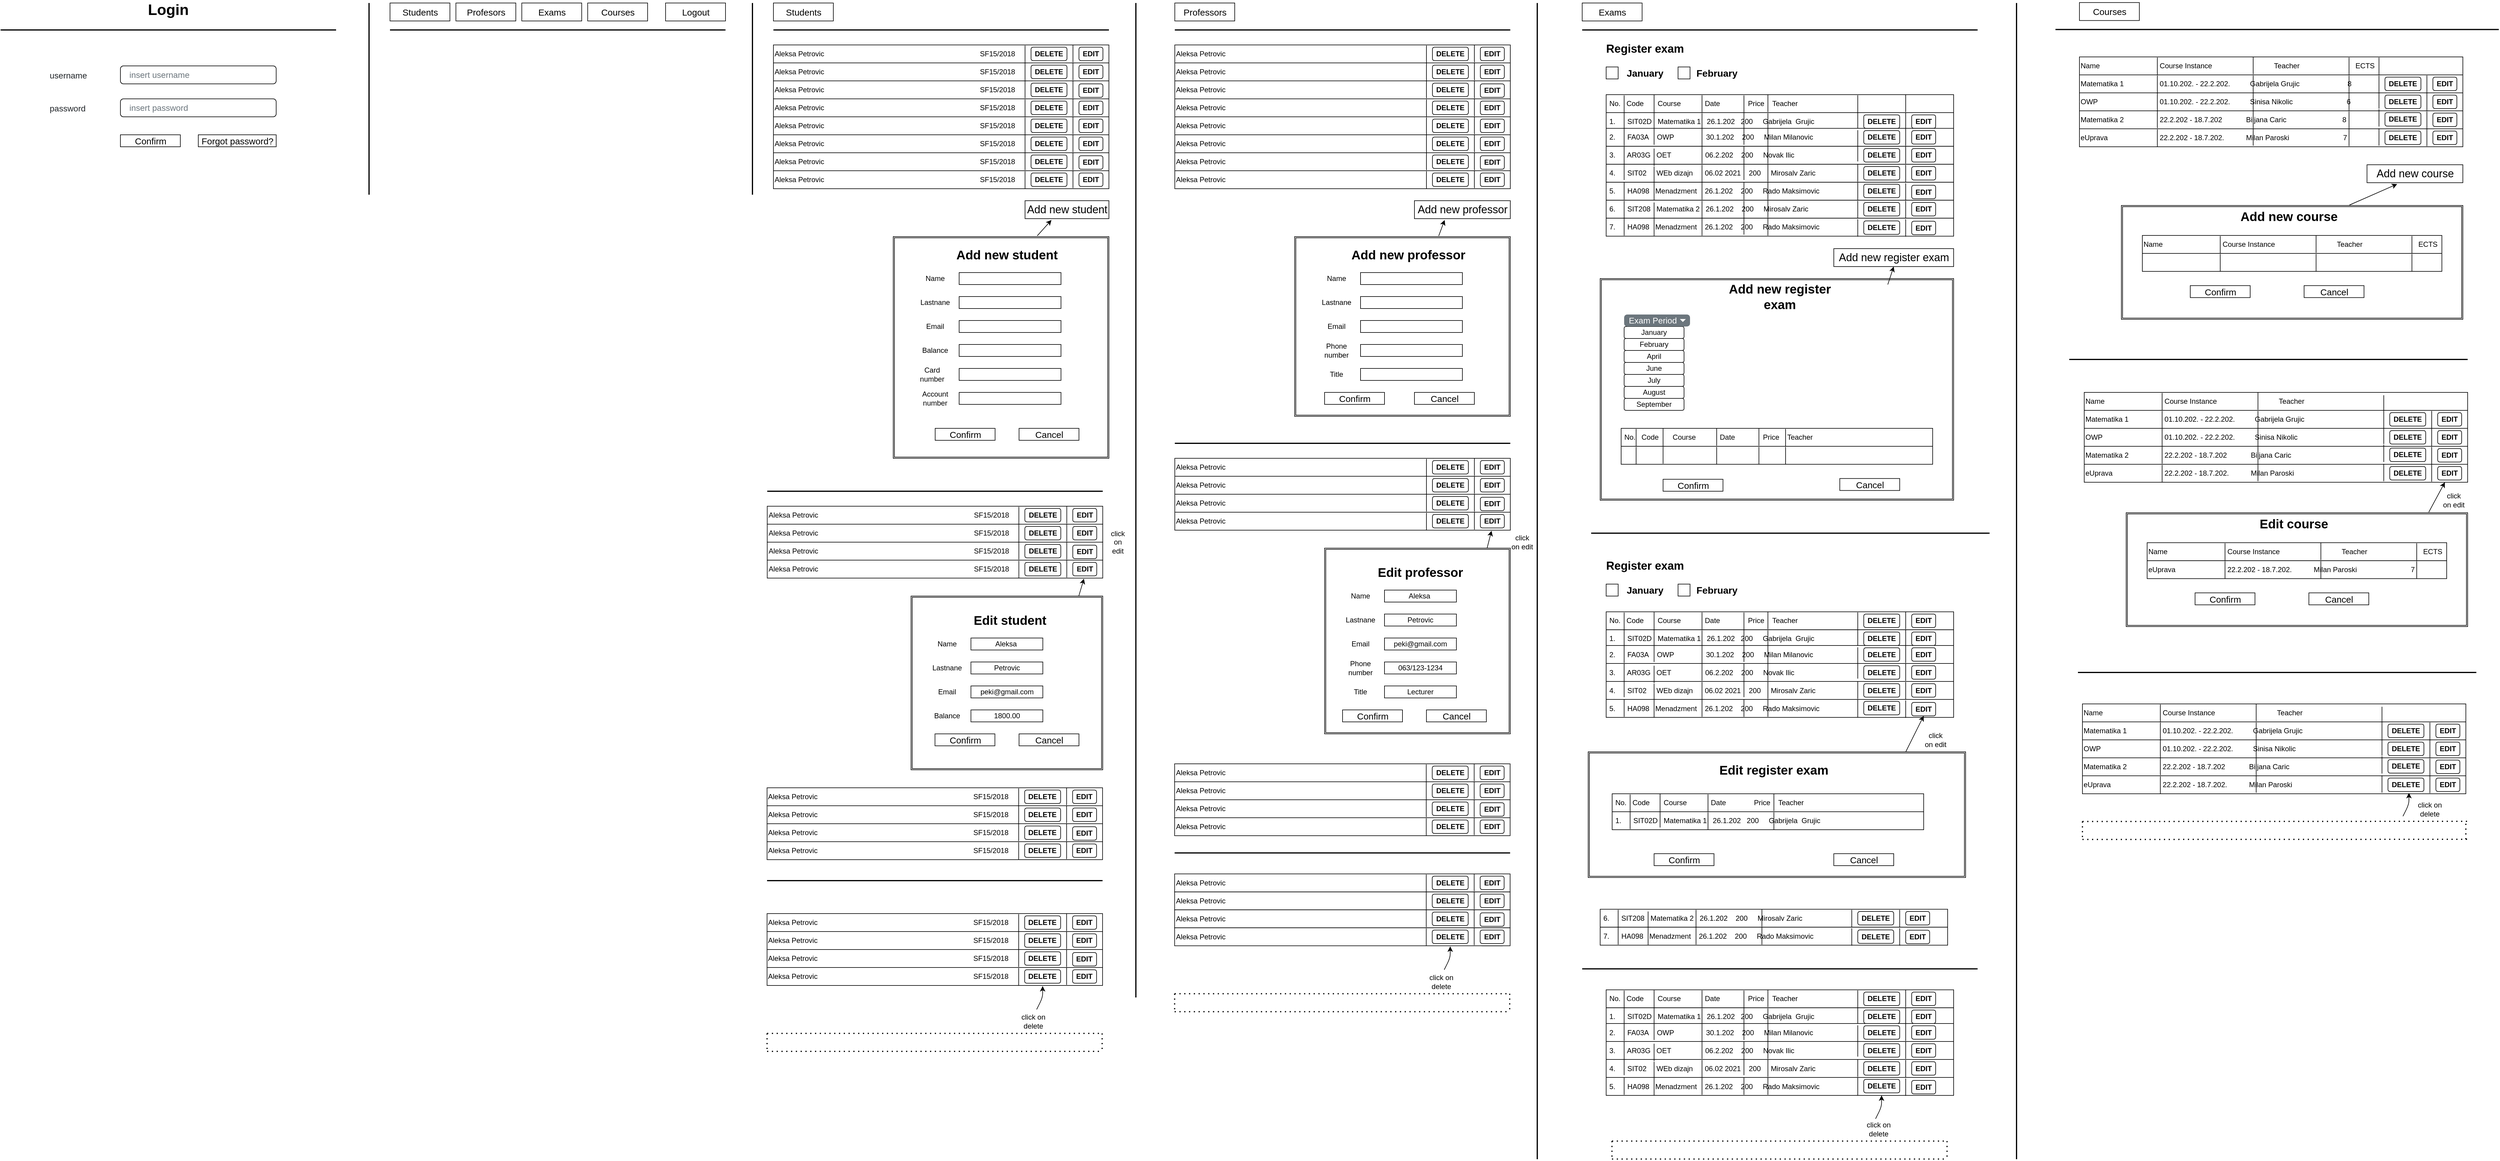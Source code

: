 <mxfile version="14.5.10" type="device"><diagram id="YgzgVp-4JjAgtN1EzdXH" name="Page-1"><mxGraphModel dx="2568" dy="896" grid="1" gridSize="10" guides="1" tooltips="1" connect="1" arrows="1" fold="1" page="1" pageScale="1" pageWidth="850" pageHeight="1100" math="0" shadow="0"><root><mxCell id="0"/><mxCell id="1" parent="0"/><mxCell id="N6LW_RK-LtJM--bxx4hE-9" value="&lt;font style=&quot;font-size: 15px&quot;&gt;Students&lt;/font&gt;" style="html=1;" parent="1" vertex="1"><mxGeometry x="480" y="30" width="100" height="30" as="geometry"/></mxCell><mxCell id="N6LW_RK-LtJM--bxx4hE-11" value="Aleksa Petrovic&amp;nbsp; &amp;nbsp; &amp;nbsp; &amp;nbsp; &amp;nbsp; &amp;nbsp; &amp;nbsp; &amp;nbsp; &amp;nbsp; &amp;nbsp; &amp;nbsp; &amp;nbsp; &amp;nbsp; &amp;nbsp; &amp;nbsp; &amp;nbsp; &amp;nbsp; &amp;nbsp; &amp;nbsp; &amp;nbsp; &amp;nbsp; &amp;nbsp; &amp;nbsp; &amp;nbsp; &amp;nbsp; &amp;nbsp; &amp;nbsp; &amp;nbsp; &amp;nbsp; &amp;nbsp; &amp;nbsp; &amp;nbsp; &amp;nbsp; &amp;nbsp; &amp;nbsp; &amp;nbsp; &amp;nbsp; &amp;nbsp; &amp;nbsp; SF15/2018" style="html=1;align=left;" parent="1" vertex="1"><mxGeometry x="480" y="130" width="560" height="30" as="geometry"/></mxCell><mxCell id="N6LW_RK-LtJM--bxx4hE-18" value="" style="line;strokeWidth=2;direction=south;html=1;" parent="1" vertex="1"><mxGeometry x="-200" y="30" width="10" height="320" as="geometry"/></mxCell><mxCell id="N6LW_RK-LtJM--bxx4hE-19" value="" style="line;strokeWidth=2;html=1;" parent="1" vertex="1"><mxGeometry x="480" y="70" width="560" height="10" as="geometry"/></mxCell><mxCell id="N6LW_RK-LtJM--bxx4hE-21" value="" style="line;strokeWidth=2;html=1;" parent="1" vertex="1"><mxGeometry x="-810" y="70" width="560" height="10" as="geometry"/></mxCell><mxCell id="N6LW_RK-LtJM--bxx4hE-23" value="&lt;b&gt;&lt;font style=&quot;font-size: 25px&quot;&gt;Login&lt;/font&gt;&lt;/b&gt;" style="text;html=1;strokeColor=none;fillColor=none;align=center;verticalAlign=middle;whiteSpace=wrap;rounded=0;" parent="1" vertex="1"><mxGeometry x="-550" y="30" width="40" height="20" as="geometry"/></mxCell><mxCell id="N6LW_RK-LtJM--bxx4hE-28" value="username" style="fillColor=none;strokeColor=none;align=left;fontSize=14;fontColor=#212529;" parent="1" vertex="1"><mxGeometry x="-730" y="135" width="200" height="30" as="geometry"/></mxCell><mxCell id="N6LW_RK-LtJM--bxx4hE-29" value="insert username" style="html=1;shadow=0;shape=mxgraph.bootstrap.rrect;rSize=5;fillColor=none;align=left;spacing=15;fontSize=14;fontColor=#6C767D;" parent="1" vertex="1"><mxGeometry x="-610" y="135" width="260" height="30" as="geometry"/></mxCell><mxCell id="N6LW_RK-LtJM--bxx4hE-32" value="insert password" style="html=1;shadow=0;dashed=0;shape=mxgraph.bootstrap.rrect;rSize=5;fillColor=none;align=left;spacing=15;fontSize=14;fontColor=#6C767D;" parent="1" vertex="1"><mxGeometry x="-610" y="190" width="260" height="30" as="geometry"/></mxCell><mxCell id="N6LW_RK-LtJM--bxx4hE-33" value="password" style="fillColor=none;strokeColor=none;align=left;fontSize=14;fontColor=#212529;" parent="1" vertex="1"><mxGeometry x="-730" y="190" width="200" height="30" as="geometry"/></mxCell><mxCell id="N6LW_RK-LtJM--bxx4hE-34" value="&lt;font style=&quot;font-size: 15px&quot;&gt;Confirm&lt;/font&gt;" style="html=1;" parent="1" vertex="1"><mxGeometry x="-610" y="250" width="100" height="20" as="geometry"/></mxCell><mxCell id="N6LW_RK-LtJM--bxx4hE-35" value="&lt;font style=&quot;font-size: 15px&quot;&gt;Forgot password?&lt;/font&gt;" style="html=1;" parent="1" vertex="1"><mxGeometry x="-480" y="250" width="130" height="20" as="geometry"/></mxCell><mxCell id="N6LW_RK-LtJM--bxx4hE-37" value="" style="line;strokeWidth=2;direction=south;html=1;" parent="1" vertex="1"><mxGeometry x="1080" y="30" width="10" height="1660" as="geometry"/></mxCell><mxCell id="N6LW_RK-LtJM--bxx4hE-38" value="&lt;font style=&quot;font-size: 15px&quot;&gt;Students&lt;/font&gt;" style="html=1;" parent="1" vertex="1"><mxGeometry x="-160" y="30" width="100" height="30" as="geometry"/></mxCell><mxCell id="N6LW_RK-LtJM--bxx4hE-47" value="" style="line;strokeWidth=2;html=1;" parent="1" vertex="1"><mxGeometry x="-160" y="70" width="560" height="10" as="geometry"/></mxCell><mxCell id="N6LW_RK-LtJM--bxx4hE-48" value="" style="line;strokeWidth=2;direction=south;html=1;" parent="1" vertex="1"><mxGeometry x="440" y="30" width="10" height="320" as="geometry"/></mxCell><mxCell id="N6LW_RK-LtJM--bxx4hE-49" value="&lt;font style=&quot;font-size: 15px&quot;&gt;Profesors&lt;/font&gt;" style="html=1;" parent="1" vertex="1"><mxGeometry x="-50" y="30" width="100" height="30" as="geometry"/></mxCell><mxCell id="N6LW_RK-LtJM--bxx4hE-50" value="&lt;font style=&quot;font-size: 15px&quot;&gt;Courses&lt;/font&gt;" style="html=1;" parent="1" vertex="1"><mxGeometry x="170" y="30" width="100" height="30" as="geometry"/></mxCell><mxCell id="N6LW_RK-LtJM--bxx4hE-51" value="&lt;font style=&quot;font-size: 15px&quot;&gt;Exams&lt;/font&gt;" style="html=1;" parent="1" vertex="1"><mxGeometry x="60" y="30" width="100" height="30" as="geometry"/></mxCell><mxCell id="N6LW_RK-LtJM--bxx4hE-53" value="&lt;font style=&quot;font-size: 15px&quot;&gt;Logout&lt;/font&gt;" style="html=1;" parent="1" vertex="1"><mxGeometry x="300" y="30" width="100" height="30" as="geometry"/></mxCell><mxCell id="N6LW_RK-LtJM--bxx4hE-56" value="" style="line;strokeWidth=2;html=1;" parent="1" vertex="1"><mxGeometry x="469.69" y="840" width="560" height="10" as="geometry"/></mxCell><mxCell id="N6LW_RK-LtJM--bxx4hE-60" value="&lt;span style=&quot;color: rgba(0 , 0 , 0 , 0) ; font-family: monospace ; font-size: 0px&quot;&gt;%3CmxGraphModel%3E%3Croot%3E%3CmxCell%20id%3D%220%22%2F%3E%3CmxCell%20id%3D%221%22%20parent%3D%220%22%2F%3E%3CmxCell%20id%3D%222%22%20value%3D%22username%22%20style%3D%22fillColor%3Dnone%3BstrokeColor%3Dnone%3Balign%3Dleft%3BfontSize%3D14%3BfontColor%3D%23212529%3B%22%20vertex%3D%221%22%20parent%3D%221%22%3E%3CmxGeometry%20x%3D%22-730%22%20y%3D%22135%22%20width%3D%22200%22%20height%3D%2230%22%20as%3D%22geometry%22%2F%3E%3C%2FmxCell%3E%3C%2Froot%3E%3C%2FmxGraphModel%3E&lt;/span&gt;" style="shape=ext;double=1;rounded=0;whiteSpace=wrap;html=1;strokeColor=#000000;" parent="1" vertex="1"><mxGeometry x="709.69" y="1020" width="320" height="290" as="geometry"/></mxCell><mxCell id="kZfxaWr6WGMBEkvsHjUv-1" value="" style="endArrow=classic;html=1;exitX=0.875;exitY=0;exitDx=0;exitDy=0;entryX=0.944;entryY=1.033;entryDx=0;entryDy=0;entryPerimeter=0;exitPerimeter=0;" parent="1" source="N6LW_RK-LtJM--bxx4hE-60" target="kZfxaWr6WGMBEkvsHjUv-114" edge="1"><mxGeometry width="50" height="50" relative="1" as="geometry"><mxPoint x="569.69" y="1080" as="sourcePoint"/><mxPoint x="497.13" y="983.87" as="targetPoint"/><Array as="points"/></mxGeometry></mxCell><mxCell id="kZfxaWr6WGMBEkvsHjUv-2" value="click on edit" style="text;html=1;strokeColor=none;fillColor=none;align=center;verticalAlign=middle;whiteSpace=wrap;rounded=0;" parent="1" vertex="1"><mxGeometry x="1050" y="920" width="10" height="20" as="geometry"/></mxCell><mxCell id="kZfxaWr6WGMBEkvsHjUv-3" value="&lt;b&gt;&lt;font style=&quot;font-size: 21px&quot;&gt;Edit student&lt;/font&gt;&lt;/b&gt;" style="text;html=1;strokeColor=none;fillColor=none;align=center;verticalAlign=middle;whiteSpace=wrap;rounded=0;" parent="1" vertex="1"><mxGeometry x="774.69" y="1030" width="200" height="60" as="geometry"/></mxCell><mxCell id="kZfxaWr6WGMBEkvsHjUv-4" value="Name" style="text;html=1;strokeColor=none;fillColor=none;align=center;verticalAlign=middle;whiteSpace=wrap;rounded=0;" parent="1" vertex="1"><mxGeometry x="749.69" y="1090" width="40" height="20" as="geometry"/></mxCell><mxCell id="kZfxaWr6WGMBEkvsHjUv-5" value="Aleksa&amp;nbsp;" style="rounded=0;whiteSpace=wrap;html=1;" parent="1" vertex="1"><mxGeometry x="809.69" y="1090" width="120" height="20" as="geometry"/></mxCell><mxCell id="kZfxaWr6WGMBEkvsHjUv-6" value="Lastnane" style="text;html=1;strokeColor=none;fillColor=none;align=center;verticalAlign=middle;whiteSpace=wrap;rounded=0;" parent="1" vertex="1"><mxGeometry x="749.69" y="1130" width="40" height="20" as="geometry"/></mxCell><mxCell id="kZfxaWr6WGMBEkvsHjUv-7" value="Petrovic" style="rounded=0;whiteSpace=wrap;html=1;" parent="1" vertex="1"><mxGeometry x="809.69" y="1130" width="120" height="20" as="geometry"/></mxCell><mxCell id="kZfxaWr6WGMBEkvsHjUv-8" value="Email" style="text;html=1;strokeColor=none;fillColor=none;align=center;verticalAlign=middle;whiteSpace=wrap;rounded=0;" parent="1" vertex="1"><mxGeometry x="749.69" y="1170" width="40" height="20" as="geometry"/></mxCell><mxCell id="kZfxaWr6WGMBEkvsHjUv-9" value="peki@gmail.com" style="rounded=0;whiteSpace=wrap;html=1;" parent="1" vertex="1"><mxGeometry x="809.69" y="1170" width="120" height="20" as="geometry"/></mxCell><mxCell id="kZfxaWr6WGMBEkvsHjUv-10" value="Balance" style="text;html=1;strokeColor=none;fillColor=none;align=center;verticalAlign=middle;whiteSpace=wrap;rounded=0;" parent="1" vertex="1"><mxGeometry x="749.69" y="1210" width="40" height="20" as="geometry"/></mxCell><mxCell id="kZfxaWr6WGMBEkvsHjUv-11" value="1800.00" style="rounded=0;whiteSpace=wrap;html=1;" parent="1" vertex="1"><mxGeometry x="809.69" y="1210" width="120" height="20" as="geometry"/></mxCell><mxCell id="kZfxaWr6WGMBEkvsHjUv-35" value="&lt;font style=&quot;font-size: 18px&quot;&gt;Add new student&lt;/font&gt;" style="html=1;" parent="1" vertex="1"><mxGeometry x="900" y="360" width="140" height="30" as="geometry"/></mxCell><mxCell id="kZfxaWr6WGMBEkvsHjUv-36" value="&lt;span style=&quot;color: rgba(0 , 0 , 0 , 0) ; font-family: monospace ; font-size: 0px&quot;&gt;%3CmxGraphModel%3E%3Croot%3E%3CmxCell%20id%3D%220%22%2F%3E%3CmxCell%20id%3D%221%22%20parent%3D%220%22%2F%3E%3CmxCell%20id%3D%222%22%20value%3D%22username%22%20style%3D%22fillColor%3Dnone%3BstrokeColor%3Dnone%3Balign%3Dleft%3BfontSize%3D14%3BfontColor%3D%23212529%3B%22%20vertex%3D%221%22%20parent%3D%221%22%3E%3CmxGeometry%20x%3D%22-730%22%20y%3D%22135%22%20width%3D%22200%22%20height%3D%2230%22%20as%3D%22geometry%22%2F%3E%3C%2FmxCell%3E%3C%2Froot%3E%3C%2FmxGraphModel%3E&lt;/span&gt;" style="shape=ext;double=1;rounded=0;whiteSpace=wrap;html=1;strokeColor=#000000;" parent="1" vertex="1"><mxGeometry x="680" y="420" width="360" height="370" as="geometry"/></mxCell><mxCell id="kZfxaWr6WGMBEkvsHjUv-37" value="&lt;b&gt;&lt;font style=&quot;font-size: 21px&quot;&gt;Add new student&lt;/font&gt;&lt;/b&gt;" style="text;html=1;strokeColor=none;fillColor=none;align=center;verticalAlign=middle;whiteSpace=wrap;rounded=0;" parent="1" vertex="1"><mxGeometry x="770" y="420" width="200" height="60" as="geometry"/></mxCell><mxCell id="kZfxaWr6WGMBEkvsHjUv-38" value="Name" style="text;html=1;strokeColor=none;fillColor=none;align=center;verticalAlign=middle;whiteSpace=wrap;rounded=0;" parent="1" vertex="1"><mxGeometry x="730" y="480" width="40" height="20" as="geometry"/></mxCell><mxCell id="kZfxaWr6WGMBEkvsHjUv-39" value="" style="rounded=0;whiteSpace=wrap;html=1;" parent="1" vertex="1"><mxGeometry x="790" y="480" width="170" height="20" as="geometry"/></mxCell><mxCell id="kZfxaWr6WGMBEkvsHjUv-40" value="Lastnane" style="text;html=1;strokeColor=none;fillColor=none;align=center;verticalAlign=middle;whiteSpace=wrap;rounded=0;" parent="1" vertex="1"><mxGeometry x="730" y="520" width="40" height="20" as="geometry"/></mxCell><mxCell id="kZfxaWr6WGMBEkvsHjUv-41" value="" style="rounded=0;whiteSpace=wrap;html=1;" parent="1" vertex="1"><mxGeometry x="790" y="520" width="170" height="20" as="geometry"/></mxCell><mxCell id="kZfxaWr6WGMBEkvsHjUv-42" value="Email" style="text;html=1;strokeColor=none;fillColor=none;align=center;verticalAlign=middle;whiteSpace=wrap;rounded=0;" parent="1" vertex="1"><mxGeometry x="730" y="560" width="40" height="20" as="geometry"/></mxCell><mxCell id="kZfxaWr6WGMBEkvsHjUv-43" value="" style="rounded=0;whiteSpace=wrap;html=1;" parent="1" vertex="1"><mxGeometry x="790" y="560" width="170" height="20" as="geometry"/></mxCell><mxCell id="kZfxaWr6WGMBEkvsHjUv-44" value="Balance" style="text;html=1;strokeColor=none;fillColor=none;align=center;verticalAlign=middle;whiteSpace=wrap;rounded=0;" parent="1" vertex="1"><mxGeometry x="730" y="600" width="40" height="20" as="geometry"/></mxCell><mxCell id="kZfxaWr6WGMBEkvsHjUv-45" value="" style="rounded=0;whiteSpace=wrap;html=1;" parent="1" vertex="1"><mxGeometry x="790" y="600" width="170" height="20" as="geometry"/></mxCell><mxCell id="kZfxaWr6WGMBEkvsHjUv-46" value="" style="endArrow=classic;html=1;entryX=0.315;entryY=1.075;entryDx=0;entryDy=0;entryPerimeter=0;exitX=0.668;exitY=-0.004;exitDx=0;exitDy=0;exitPerimeter=0;" parent="1" source="kZfxaWr6WGMBEkvsHjUv-36" target="kZfxaWr6WGMBEkvsHjUv-35" edge="1"><mxGeometry width="50" height="50" relative="1" as="geometry"><mxPoint x="950" y="430" as="sourcePoint"/><mxPoint x="1010" y="530" as="targetPoint"/><Array as="points"/></mxGeometry></mxCell><mxCell id="kZfxaWr6WGMBEkvsHjUv-47" value="Card number" style="text;html=1;strokeColor=none;fillColor=none;align=center;verticalAlign=middle;whiteSpace=wrap;rounded=0;" parent="1" vertex="1"><mxGeometry x="720" y="640" width="50" height="20" as="geometry"/></mxCell><mxCell id="kZfxaWr6WGMBEkvsHjUv-48" value="" style="rounded=0;whiteSpace=wrap;html=1;" parent="1" vertex="1"><mxGeometry x="790" y="640" width="170" height="20" as="geometry"/></mxCell><mxCell id="kZfxaWr6WGMBEkvsHjUv-49" value="Account number" style="text;html=1;strokeColor=none;fillColor=none;align=center;verticalAlign=middle;whiteSpace=wrap;rounded=0;" parent="1" vertex="1"><mxGeometry x="725" y="680" width="50" height="20" as="geometry"/></mxCell><mxCell id="kZfxaWr6WGMBEkvsHjUv-50" value="" style="rounded=0;whiteSpace=wrap;html=1;" parent="1" vertex="1"><mxGeometry x="790" y="680" width="170" height="20" as="geometry"/></mxCell><mxCell id="kZfxaWr6WGMBEkvsHjUv-54" value="&lt;b&gt;EDIT&lt;/b&gt;" style="rounded=1;whiteSpace=wrap;html=1;" parent="1" vertex="1"><mxGeometry x="990" y="133.75" width="40" height="22.5" as="geometry"/></mxCell><mxCell id="kZfxaWr6WGMBEkvsHjUv-55" value="" style="endArrow=none;html=1;" parent="1" edge="1"><mxGeometry width="50" height="50" relative="1" as="geometry"><mxPoint x="980" y="159" as="sourcePoint"/><mxPoint x="980" y="130" as="targetPoint"/><Array as="points"><mxPoint x="980" y="130"/></Array></mxGeometry></mxCell><mxCell id="kZfxaWr6WGMBEkvsHjUv-56" value="&lt;b&gt;DELETE&lt;/b&gt;" style="rounded=1;whiteSpace=wrap;html=1;" parent="1" vertex="1"><mxGeometry x="910" y="133.75" width="60" height="22.5" as="geometry"/></mxCell><mxCell id="kZfxaWr6WGMBEkvsHjUv-57" value="" style="endArrow=none;html=1;" parent="1" edge="1"><mxGeometry width="50" height="50" relative="1" as="geometry"><mxPoint x="900" y="159.5" as="sourcePoint"/><mxPoint x="900" y="130.5" as="targetPoint"/><Array as="points"><mxPoint x="900" y="130.5"/></Array></mxGeometry></mxCell><mxCell id="kZfxaWr6WGMBEkvsHjUv-58" value="Aleksa Petrovic&amp;nbsp; &amp;nbsp; &amp;nbsp; &amp;nbsp; &amp;nbsp; &amp;nbsp; &amp;nbsp; &amp;nbsp; &amp;nbsp; &amp;nbsp; &amp;nbsp; &amp;nbsp; &amp;nbsp; &amp;nbsp; &amp;nbsp; &amp;nbsp; &amp;nbsp; &amp;nbsp; &amp;nbsp; &amp;nbsp; &amp;nbsp; &amp;nbsp; &amp;nbsp; &amp;nbsp; &amp;nbsp; &amp;nbsp; &amp;nbsp; &amp;nbsp; &amp;nbsp; &amp;nbsp; &amp;nbsp; &amp;nbsp; &amp;nbsp; &amp;nbsp; &amp;nbsp; &amp;nbsp; &amp;nbsp; &amp;nbsp; &amp;nbsp; SF15/2018" style="html=1;align=left;" parent="1" vertex="1"><mxGeometry x="480" y="100" width="560" height="30" as="geometry"/></mxCell><mxCell id="kZfxaWr6WGMBEkvsHjUv-60" value="" style="endArrow=none;html=1;" parent="1" edge="1"><mxGeometry width="50" height="50" relative="1" as="geometry"><mxPoint x="900" y="130" as="sourcePoint"/><mxPoint x="900" y="101" as="targetPoint"/><Array as="points"><mxPoint x="900" y="101"/></Array></mxGeometry></mxCell><mxCell id="kZfxaWr6WGMBEkvsHjUv-61" value="&lt;b&gt;DELETE&lt;/b&gt;" style="rounded=1;whiteSpace=wrap;html=1;" parent="1" vertex="1"><mxGeometry x="910" y="103.75" width="60" height="22.5" as="geometry"/></mxCell><mxCell id="kZfxaWr6WGMBEkvsHjUv-63" value="" style="endArrow=none;html=1;" parent="1" edge="1"><mxGeometry width="50" height="50" relative="1" as="geometry"><mxPoint x="980" y="129" as="sourcePoint"/><mxPoint x="980" y="100" as="targetPoint"/><Array as="points"><mxPoint x="980" y="100"/></Array></mxGeometry></mxCell><mxCell id="kZfxaWr6WGMBEkvsHjUv-64" value="&lt;b&gt;EDIT&lt;/b&gt;" style="rounded=1;whiteSpace=wrap;html=1;" parent="1" vertex="1"><mxGeometry x="990" y="103.75" width="40" height="22.5" as="geometry"/></mxCell><mxCell id="kZfxaWr6WGMBEkvsHjUv-65" value="Aleksa Petrovic&amp;nbsp; &amp;nbsp; &amp;nbsp; &amp;nbsp; &amp;nbsp; &amp;nbsp; &amp;nbsp; &amp;nbsp; &amp;nbsp; &amp;nbsp; &amp;nbsp; &amp;nbsp; &amp;nbsp; &amp;nbsp; &amp;nbsp; &amp;nbsp; &amp;nbsp; &amp;nbsp; &amp;nbsp; &amp;nbsp; &amp;nbsp; &amp;nbsp; &amp;nbsp; &amp;nbsp; &amp;nbsp; &amp;nbsp; &amp;nbsp; &amp;nbsp; &amp;nbsp; &amp;nbsp; &amp;nbsp; &amp;nbsp; &amp;nbsp; &amp;nbsp; &amp;nbsp; &amp;nbsp; &amp;nbsp; &amp;nbsp; &amp;nbsp; SF15/2018" style="html=1;align=left;" parent="1" vertex="1"><mxGeometry x="480" y="160" width="560" height="30" as="geometry"/></mxCell><mxCell id="kZfxaWr6WGMBEkvsHjUv-66" value="&lt;b&gt;EDIT&lt;/b&gt;" style="rounded=1;whiteSpace=wrap;html=1;" parent="1" vertex="1"><mxGeometry x="990" y="197.5" width="40" height="22.5" as="geometry"/></mxCell><mxCell id="kZfxaWr6WGMBEkvsHjUv-68" value="&lt;b&gt;DELETE&lt;/b&gt;" style="rounded=1;whiteSpace=wrap;html=1;" parent="1" vertex="1"><mxGeometry x="910" y="163.75" width="60" height="22.5" as="geometry"/></mxCell><mxCell id="kZfxaWr6WGMBEkvsHjUv-70" value="Aleksa Petrovic&amp;nbsp; &amp;nbsp; &amp;nbsp; &amp;nbsp; &amp;nbsp; &amp;nbsp; &amp;nbsp; &amp;nbsp; &amp;nbsp; &amp;nbsp; &amp;nbsp; &amp;nbsp; &amp;nbsp; &amp;nbsp; &amp;nbsp; &amp;nbsp; &amp;nbsp; &amp;nbsp; &amp;nbsp; &amp;nbsp; &amp;nbsp; &amp;nbsp; &amp;nbsp; &amp;nbsp; &amp;nbsp; &amp;nbsp; &amp;nbsp; &amp;nbsp; &amp;nbsp; &amp;nbsp; &amp;nbsp; &amp;nbsp; &amp;nbsp; &amp;nbsp; &amp;nbsp; &amp;nbsp; &amp;nbsp; &amp;nbsp; &amp;nbsp; SF15/2018" style="html=1;align=left;" parent="1" vertex="1"><mxGeometry x="480" y="190" width="560" height="30" as="geometry"/></mxCell><mxCell id="kZfxaWr6WGMBEkvsHjUv-72" value="&lt;b&gt;DELETE&lt;/b&gt;" style="rounded=1;whiteSpace=wrap;html=1;" parent="1" vertex="1"><mxGeometry x="910" y="193.75" width="60" height="22.5" as="geometry"/></mxCell><mxCell id="kZfxaWr6WGMBEkvsHjUv-74" value="&lt;b&gt;EDIT&lt;/b&gt;" style="rounded=1;whiteSpace=wrap;html=1;" parent="1" vertex="1"><mxGeometry x="990" y="165" width="40" height="22.5" as="geometry"/></mxCell><mxCell id="kZfxaWr6WGMBEkvsHjUv-75" value="&lt;b&gt;EDIT&lt;/b&gt;" style="rounded=1;whiteSpace=wrap;html=1;" parent="1" vertex="1"><mxGeometry x="990" y="193.75" width="40" height="22.5" as="geometry"/></mxCell><mxCell id="kZfxaWr6WGMBEkvsHjUv-76" value="" style="endArrow=none;html=1;" parent="1" edge="1"><mxGeometry width="50" height="50" relative="1" as="geometry"><mxPoint x="900" y="220" as="sourcePoint"/><mxPoint x="900" y="191" as="targetPoint"/><Array as="points"><mxPoint x="900" y="191"/></Array></mxGeometry></mxCell><mxCell id="kZfxaWr6WGMBEkvsHjUv-77" value="" style="endArrow=none;html=1;" parent="1" edge="1"><mxGeometry width="50" height="50" relative="1" as="geometry"><mxPoint x="900" y="189" as="sourcePoint"/><mxPoint x="900" y="160" as="targetPoint"/><Array as="points"><mxPoint x="900" y="160"/></Array></mxGeometry></mxCell><mxCell id="kZfxaWr6WGMBEkvsHjUv-78" value="" style="endArrow=none;html=1;" parent="1" edge="1"><mxGeometry width="50" height="50" relative="1" as="geometry"><mxPoint x="980" y="189" as="sourcePoint"/><mxPoint x="980" y="160" as="targetPoint"/><Array as="points"><mxPoint x="980" y="160"/></Array></mxGeometry></mxCell><mxCell id="kZfxaWr6WGMBEkvsHjUv-79" value="" style="endArrow=none;html=1;" parent="1" edge="1"><mxGeometry width="50" height="50" relative="1" as="geometry"><mxPoint x="980" y="219" as="sourcePoint"/><mxPoint x="980" y="190" as="targetPoint"/><Array as="points"><mxPoint x="980" y="190"/></Array></mxGeometry></mxCell><mxCell id="kZfxaWr6WGMBEkvsHjUv-80" value="Aleksa Petrovic&amp;nbsp; &amp;nbsp; &amp;nbsp; &amp;nbsp; &amp;nbsp; &amp;nbsp; &amp;nbsp; &amp;nbsp; &amp;nbsp; &amp;nbsp; &amp;nbsp; &amp;nbsp; &amp;nbsp; &amp;nbsp; &amp;nbsp; &amp;nbsp; &amp;nbsp; &amp;nbsp; &amp;nbsp; &amp;nbsp; &amp;nbsp; &amp;nbsp; &amp;nbsp; &amp;nbsp; &amp;nbsp; &amp;nbsp; &amp;nbsp; &amp;nbsp; &amp;nbsp; &amp;nbsp; &amp;nbsp; &amp;nbsp; &amp;nbsp; &amp;nbsp; &amp;nbsp; &amp;nbsp; &amp;nbsp; &amp;nbsp; &amp;nbsp; SF15/2018" style="html=1;align=left;" parent="1" vertex="1"><mxGeometry x="480" y="250" width="560" height="30" as="geometry"/></mxCell><mxCell id="kZfxaWr6WGMBEkvsHjUv-81" value="&lt;b&gt;EDIT&lt;/b&gt;" style="rounded=1;whiteSpace=wrap;html=1;" parent="1" vertex="1"><mxGeometry x="990" y="253.75" width="40" height="22.5" as="geometry"/></mxCell><mxCell id="kZfxaWr6WGMBEkvsHjUv-82" value="" style="endArrow=none;html=1;" parent="1" edge="1"><mxGeometry width="50" height="50" relative="1" as="geometry"><mxPoint x="980" y="279" as="sourcePoint"/><mxPoint x="980" y="250" as="targetPoint"/><Array as="points"><mxPoint x="980" y="250"/></Array></mxGeometry></mxCell><mxCell id="kZfxaWr6WGMBEkvsHjUv-83" value="&lt;b&gt;DELETE&lt;/b&gt;" style="rounded=1;whiteSpace=wrap;html=1;" parent="1" vertex="1"><mxGeometry x="910" y="253.75" width="60" height="22.5" as="geometry"/></mxCell><mxCell id="kZfxaWr6WGMBEkvsHjUv-84" value="" style="endArrow=none;html=1;" parent="1" edge="1"><mxGeometry width="50" height="50" relative="1" as="geometry"><mxPoint x="900" y="279.5" as="sourcePoint"/><mxPoint x="900" y="250.5" as="targetPoint"/><Array as="points"><mxPoint x="900" y="250.5"/></Array></mxGeometry></mxCell><mxCell id="kZfxaWr6WGMBEkvsHjUv-85" value="Aleksa Petrovic&amp;nbsp; &amp;nbsp; &amp;nbsp; &amp;nbsp; &amp;nbsp; &amp;nbsp; &amp;nbsp; &amp;nbsp; &amp;nbsp; &amp;nbsp; &amp;nbsp; &amp;nbsp; &amp;nbsp; &amp;nbsp; &amp;nbsp; &amp;nbsp; &amp;nbsp; &amp;nbsp; &amp;nbsp; &amp;nbsp; &amp;nbsp; &amp;nbsp; &amp;nbsp; &amp;nbsp; &amp;nbsp; &amp;nbsp; &amp;nbsp; &amp;nbsp; &amp;nbsp; &amp;nbsp; &amp;nbsp; &amp;nbsp; &amp;nbsp; &amp;nbsp; &amp;nbsp; &amp;nbsp; &amp;nbsp; &amp;nbsp; &amp;nbsp; SF15/2018" style="html=1;align=left;" parent="1" vertex="1"><mxGeometry x="480" y="220" width="560" height="30" as="geometry"/></mxCell><mxCell id="kZfxaWr6WGMBEkvsHjUv-86" value="" style="endArrow=none;html=1;" parent="1" edge="1"><mxGeometry width="50" height="50" relative="1" as="geometry"><mxPoint x="900" y="250" as="sourcePoint"/><mxPoint x="900" y="221" as="targetPoint"/><Array as="points"><mxPoint x="900" y="221"/></Array></mxGeometry></mxCell><mxCell id="kZfxaWr6WGMBEkvsHjUv-87" value="&lt;b&gt;DELETE&lt;/b&gt;" style="rounded=1;whiteSpace=wrap;html=1;" parent="1" vertex="1"><mxGeometry x="910" y="223.75" width="60" height="22.5" as="geometry"/></mxCell><mxCell id="kZfxaWr6WGMBEkvsHjUv-88" value="" style="endArrow=none;html=1;" parent="1" edge="1"><mxGeometry width="50" height="50" relative="1" as="geometry"><mxPoint x="980" y="249" as="sourcePoint"/><mxPoint x="980" y="220" as="targetPoint"/><Array as="points"><mxPoint x="980" y="220"/></Array></mxGeometry></mxCell><mxCell id="kZfxaWr6WGMBEkvsHjUv-89" value="&lt;b&gt;EDIT&lt;/b&gt;" style="rounded=1;whiteSpace=wrap;html=1;" parent="1" vertex="1"><mxGeometry x="990" y="223.75" width="40" height="22.5" as="geometry"/></mxCell><mxCell id="kZfxaWr6WGMBEkvsHjUv-90" value="Aleksa Petrovic&amp;nbsp; &amp;nbsp; &amp;nbsp; &amp;nbsp; &amp;nbsp; &amp;nbsp; &amp;nbsp; &amp;nbsp; &amp;nbsp; &amp;nbsp; &amp;nbsp; &amp;nbsp; &amp;nbsp; &amp;nbsp; &amp;nbsp; &amp;nbsp; &amp;nbsp; &amp;nbsp; &amp;nbsp; &amp;nbsp; &amp;nbsp; &amp;nbsp; &amp;nbsp; &amp;nbsp; &amp;nbsp; &amp;nbsp; &amp;nbsp; &amp;nbsp; &amp;nbsp; &amp;nbsp; &amp;nbsp; &amp;nbsp; &amp;nbsp; &amp;nbsp; &amp;nbsp; &amp;nbsp; &amp;nbsp; &amp;nbsp; &amp;nbsp; SF15/2018" style="html=1;align=left;" parent="1" vertex="1"><mxGeometry x="480" y="280" width="560" height="30" as="geometry"/></mxCell><mxCell id="kZfxaWr6WGMBEkvsHjUv-91" value="&lt;b&gt;EDIT&lt;/b&gt;" style="rounded=1;whiteSpace=wrap;html=1;" parent="1" vertex="1"><mxGeometry x="990" y="317.5" width="40" height="22.5" as="geometry"/></mxCell><mxCell id="kZfxaWr6WGMBEkvsHjUv-92" value="&lt;b&gt;DELETE&lt;/b&gt;" style="rounded=1;whiteSpace=wrap;html=1;" parent="1" vertex="1"><mxGeometry x="910" y="283.75" width="60" height="22.5" as="geometry"/></mxCell><mxCell id="kZfxaWr6WGMBEkvsHjUv-93" value="Aleksa Petrovic&amp;nbsp; &amp;nbsp; &amp;nbsp; &amp;nbsp; &amp;nbsp; &amp;nbsp; &amp;nbsp; &amp;nbsp; &amp;nbsp; &amp;nbsp; &amp;nbsp; &amp;nbsp; &amp;nbsp; &amp;nbsp; &amp;nbsp; &amp;nbsp; &amp;nbsp; &amp;nbsp; &amp;nbsp; &amp;nbsp; &amp;nbsp; &amp;nbsp; &amp;nbsp; &amp;nbsp; &amp;nbsp; &amp;nbsp; &amp;nbsp; &amp;nbsp; &amp;nbsp; &amp;nbsp; &amp;nbsp; &amp;nbsp; &amp;nbsp; &amp;nbsp; &amp;nbsp; &amp;nbsp; &amp;nbsp; &amp;nbsp; &amp;nbsp; SF15/2018" style="html=1;align=left;" parent="1" vertex="1"><mxGeometry x="480" y="310" width="560" height="30" as="geometry"/></mxCell><mxCell id="kZfxaWr6WGMBEkvsHjUv-94" value="&lt;b&gt;DELETE&lt;/b&gt;" style="rounded=1;whiteSpace=wrap;html=1;" parent="1" vertex="1"><mxGeometry x="910" y="313.75" width="60" height="22.5" as="geometry"/></mxCell><mxCell id="kZfxaWr6WGMBEkvsHjUv-95" value="&lt;b&gt;EDIT&lt;/b&gt;" style="rounded=1;whiteSpace=wrap;html=1;" parent="1" vertex="1"><mxGeometry x="990" y="285" width="40" height="22.5" as="geometry"/></mxCell><mxCell id="kZfxaWr6WGMBEkvsHjUv-96" value="&lt;b&gt;EDIT&lt;/b&gt;" style="rounded=1;whiteSpace=wrap;html=1;" parent="1" vertex="1"><mxGeometry x="990" y="313.75" width="40" height="22.5" as="geometry"/></mxCell><mxCell id="kZfxaWr6WGMBEkvsHjUv-97" value="" style="endArrow=none;html=1;" parent="1" edge="1"><mxGeometry width="50" height="50" relative="1" as="geometry"><mxPoint x="900" y="340" as="sourcePoint"/><mxPoint x="900" y="311" as="targetPoint"/><Array as="points"><mxPoint x="900" y="311"/></Array></mxGeometry></mxCell><mxCell id="kZfxaWr6WGMBEkvsHjUv-98" value="" style="endArrow=none;html=1;" parent="1" edge="1"><mxGeometry width="50" height="50" relative="1" as="geometry"><mxPoint x="900" y="309" as="sourcePoint"/><mxPoint x="900" y="280" as="targetPoint"/><Array as="points"><mxPoint x="900" y="280"/></Array></mxGeometry></mxCell><mxCell id="kZfxaWr6WGMBEkvsHjUv-99" value="" style="endArrow=none;html=1;" parent="1" edge="1"><mxGeometry width="50" height="50" relative="1" as="geometry"><mxPoint x="980" y="309" as="sourcePoint"/><mxPoint x="980" y="280" as="targetPoint"/><Array as="points"><mxPoint x="980" y="280"/></Array></mxGeometry></mxCell><mxCell id="kZfxaWr6WGMBEkvsHjUv-100" value="" style="endArrow=none;html=1;" parent="1" edge="1"><mxGeometry width="50" height="50" relative="1" as="geometry"><mxPoint x="980" y="339" as="sourcePoint"/><mxPoint x="980" y="310" as="targetPoint"/><Array as="points"><mxPoint x="980" y="310"/></Array></mxGeometry></mxCell><mxCell id="kZfxaWr6WGMBEkvsHjUv-101" value="Aleksa Petrovic&amp;nbsp; &amp;nbsp; &amp;nbsp; &amp;nbsp; &amp;nbsp; &amp;nbsp; &amp;nbsp; &amp;nbsp; &amp;nbsp; &amp;nbsp; &amp;nbsp; &amp;nbsp; &amp;nbsp; &amp;nbsp; &amp;nbsp; &amp;nbsp; &amp;nbsp; &amp;nbsp; &amp;nbsp; &amp;nbsp; &amp;nbsp; &amp;nbsp; &amp;nbsp; &amp;nbsp; &amp;nbsp; &amp;nbsp; &amp;nbsp; &amp;nbsp; &amp;nbsp; &amp;nbsp; &amp;nbsp; &amp;nbsp; &amp;nbsp; &amp;nbsp; &amp;nbsp; &amp;nbsp; &amp;nbsp; &amp;nbsp; &amp;nbsp; SF15/2018" style="html=1;align=left;" parent="1" vertex="1"><mxGeometry x="469.69" y="900" width="560" height="30" as="geometry"/></mxCell><mxCell id="kZfxaWr6WGMBEkvsHjUv-102" value="&lt;b&gt;EDIT&lt;/b&gt;" style="rounded=1;whiteSpace=wrap;html=1;" parent="1" vertex="1"><mxGeometry x="979.69" y="903.75" width="40" height="22.5" as="geometry"/></mxCell><mxCell id="kZfxaWr6WGMBEkvsHjUv-103" value="" style="endArrow=none;html=1;" parent="1" edge="1"><mxGeometry width="50" height="50" relative="1" as="geometry"><mxPoint x="969.69" y="929" as="sourcePoint"/><mxPoint x="969.69" y="900" as="targetPoint"/><Array as="points"><mxPoint x="969.69" y="900"/></Array></mxGeometry></mxCell><mxCell id="kZfxaWr6WGMBEkvsHjUv-104" value="&lt;b&gt;DELETE&lt;/b&gt;" style="rounded=1;whiteSpace=wrap;html=1;" parent="1" vertex="1"><mxGeometry x="899.69" y="903.75" width="60" height="22.5" as="geometry"/></mxCell><mxCell id="kZfxaWr6WGMBEkvsHjUv-105" value="" style="endArrow=none;html=1;" parent="1" edge="1"><mxGeometry width="50" height="50" relative="1" as="geometry"><mxPoint x="889.69" y="929.5" as="sourcePoint"/><mxPoint x="889.69" y="900.5" as="targetPoint"/><Array as="points"><mxPoint x="889.69" y="900.5"/></Array></mxGeometry></mxCell><mxCell id="kZfxaWr6WGMBEkvsHjUv-106" value="Aleksa Petrovic&amp;nbsp; &amp;nbsp; &amp;nbsp; &amp;nbsp; &amp;nbsp; &amp;nbsp; &amp;nbsp; &amp;nbsp; &amp;nbsp; &amp;nbsp; &amp;nbsp; &amp;nbsp; &amp;nbsp; &amp;nbsp; &amp;nbsp; &amp;nbsp; &amp;nbsp; &amp;nbsp; &amp;nbsp; &amp;nbsp; &amp;nbsp; &amp;nbsp; &amp;nbsp; &amp;nbsp; &amp;nbsp; &amp;nbsp; &amp;nbsp; &amp;nbsp; &amp;nbsp; &amp;nbsp; &amp;nbsp; &amp;nbsp; &amp;nbsp; &amp;nbsp; &amp;nbsp; &amp;nbsp; &amp;nbsp; &amp;nbsp; &amp;nbsp; SF15/2018" style="html=1;align=left;" parent="1" vertex="1"><mxGeometry x="469.69" y="870" width="560" height="30" as="geometry"/></mxCell><mxCell id="kZfxaWr6WGMBEkvsHjUv-107" value="" style="endArrow=none;html=1;" parent="1" edge="1"><mxGeometry width="50" height="50" relative="1" as="geometry"><mxPoint x="889.69" y="900" as="sourcePoint"/><mxPoint x="889.69" y="871" as="targetPoint"/><Array as="points"><mxPoint x="889.69" y="871"/></Array></mxGeometry></mxCell><mxCell id="kZfxaWr6WGMBEkvsHjUv-108" value="&lt;b&gt;DELETE&lt;/b&gt;" style="rounded=1;whiteSpace=wrap;html=1;" parent="1" vertex="1"><mxGeometry x="899.69" y="873.75" width="60" height="22.5" as="geometry"/></mxCell><mxCell id="kZfxaWr6WGMBEkvsHjUv-109" value="" style="endArrow=none;html=1;" parent="1" edge="1"><mxGeometry width="50" height="50" relative="1" as="geometry"><mxPoint x="969.69" y="899" as="sourcePoint"/><mxPoint x="969.69" y="870" as="targetPoint"/><Array as="points"><mxPoint x="969.69" y="870"/></Array></mxGeometry></mxCell><mxCell id="kZfxaWr6WGMBEkvsHjUv-110" value="&lt;b&gt;EDIT&lt;/b&gt;" style="rounded=1;whiteSpace=wrap;html=1;" parent="1" vertex="1"><mxGeometry x="979.69" y="873.75" width="40" height="22.5" as="geometry"/></mxCell><mxCell id="kZfxaWr6WGMBEkvsHjUv-111" value="Aleksa Petrovic&amp;nbsp; &amp;nbsp; &amp;nbsp; &amp;nbsp; &amp;nbsp; &amp;nbsp; &amp;nbsp; &amp;nbsp; &amp;nbsp; &amp;nbsp; &amp;nbsp; &amp;nbsp; &amp;nbsp; &amp;nbsp; &amp;nbsp; &amp;nbsp; &amp;nbsp; &amp;nbsp; &amp;nbsp; &amp;nbsp; &amp;nbsp; &amp;nbsp; &amp;nbsp; &amp;nbsp; &amp;nbsp; &amp;nbsp; &amp;nbsp; &amp;nbsp; &amp;nbsp; &amp;nbsp; &amp;nbsp; &amp;nbsp; &amp;nbsp; &amp;nbsp; &amp;nbsp; &amp;nbsp; &amp;nbsp; &amp;nbsp; &amp;nbsp; SF15/2018" style="html=1;align=left;" parent="1" vertex="1"><mxGeometry x="469.69" y="930" width="560" height="30" as="geometry"/></mxCell><mxCell id="kZfxaWr6WGMBEkvsHjUv-112" value="&lt;b&gt;EDIT&lt;/b&gt;" style="rounded=1;whiteSpace=wrap;html=1;" parent="1" vertex="1"><mxGeometry x="979.69" y="967.5" width="40" height="22.5" as="geometry"/></mxCell><mxCell id="kZfxaWr6WGMBEkvsHjUv-113" value="&lt;b&gt;DELETE&lt;/b&gt;" style="rounded=1;whiteSpace=wrap;html=1;" parent="1" vertex="1"><mxGeometry x="899.69" y="933.75" width="60" height="22.5" as="geometry"/></mxCell><mxCell id="kZfxaWr6WGMBEkvsHjUv-114" value="Aleksa Petrovic&amp;nbsp; &amp;nbsp; &amp;nbsp; &amp;nbsp; &amp;nbsp; &amp;nbsp; &amp;nbsp; &amp;nbsp; &amp;nbsp; &amp;nbsp; &amp;nbsp; &amp;nbsp; &amp;nbsp; &amp;nbsp; &amp;nbsp; &amp;nbsp; &amp;nbsp; &amp;nbsp; &amp;nbsp; &amp;nbsp; &amp;nbsp; &amp;nbsp; &amp;nbsp; &amp;nbsp; &amp;nbsp; &amp;nbsp; &amp;nbsp; &amp;nbsp; &amp;nbsp; &amp;nbsp; &amp;nbsp; &amp;nbsp; &amp;nbsp; &amp;nbsp; &amp;nbsp; &amp;nbsp; &amp;nbsp; &amp;nbsp; &amp;nbsp; SF15/2018" style="html=1;align=left;" parent="1" vertex="1"><mxGeometry x="469.69" y="960" width="560" height="30" as="geometry"/></mxCell><mxCell id="kZfxaWr6WGMBEkvsHjUv-115" value="&lt;b&gt;DELETE&lt;/b&gt;" style="rounded=1;whiteSpace=wrap;html=1;" parent="1" vertex="1"><mxGeometry x="899.69" y="963.75" width="60" height="22.5" as="geometry"/></mxCell><mxCell id="kZfxaWr6WGMBEkvsHjUv-116" value="&lt;b&gt;EDIT&lt;/b&gt;" style="rounded=1;whiteSpace=wrap;html=1;" parent="1" vertex="1"><mxGeometry x="979.69" y="935" width="40" height="22.5" as="geometry"/></mxCell><mxCell id="kZfxaWr6WGMBEkvsHjUv-117" value="&lt;b&gt;EDIT&lt;/b&gt;" style="rounded=1;whiteSpace=wrap;html=1;" parent="1" vertex="1"><mxGeometry x="979.69" y="963.75" width="40" height="22.5" as="geometry"/></mxCell><mxCell id="kZfxaWr6WGMBEkvsHjUv-118" value="" style="endArrow=none;html=1;" parent="1" edge="1"><mxGeometry width="50" height="50" relative="1" as="geometry"><mxPoint x="889.69" y="990" as="sourcePoint"/><mxPoint x="889.69" y="961" as="targetPoint"/><Array as="points"><mxPoint x="889.69" y="961"/></Array></mxGeometry></mxCell><mxCell id="kZfxaWr6WGMBEkvsHjUv-119" value="" style="endArrow=none;html=1;" parent="1" edge="1"><mxGeometry width="50" height="50" relative="1" as="geometry"><mxPoint x="889.69" y="959" as="sourcePoint"/><mxPoint x="889.69" y="930" as="targetPoint"/><Array as="points"><mxPoint x="889.69" y="930"/></Array></mxGeometry></mxCell><mxCell id="kZfxaWr6WGMBEkvsHjUv-120" value="" style="endArrow=none;html=1;" parent="1" edge="1"><mxGeometry width="50" height="50" relative="1" as="geometry"><mxPoint x="969.69" y="959" as="sourcePoint"/><mxPoint x="969.69" y="930" as="targetPoint"/><Array as="points"><mxPoint x="969.69" y="930"/></Array></mxGeometry></mxCell><mxCell id="kZfxaWr6WGMBEkvsHjUv-121" value="" style="endArrow=none;html=1;" parent="1" edge="1"><mxGeometry width="50" height="50" relative="1" as="geometry"><mxPoint x="969.69" y="989" as="sourcePoint"/><mxPoint x="969.69" y="960" as="targetPoint"/><Array as="points"><mxPoint x="969.69" y="960"/></Array></mxGeometry></mxCell><mxCell id="kZfxaWr6WGMBEkvsHjUv-122" value="Aleksa Petrovic&amp;nbsp; &amp;nbsp; &amp;nbsp; &amp;nbsp; &amp;nbsp; &amp;nbsp; &amp;nbsp; &amp;nbsp; &amp;nbsp; &amp;nbsp; &amp;nbsp; &amp;nbsp; &amp;nbsp; &amp;nbsp; &amp;nbsp; &amp;nbsp; &amp;nbsp; &amp;nbsp; &amp;nbsp; &amp;nbsp; &amp;nbsp; &amp;nbsp; &amp;nbsp; &amp;nbsp; &amp;nbsp; &amp;nbsp; &amp;nbsp; &amp;nbsp; &amp;nbsp; &amp;nbsp; &amp;nbsp; &amp;nbsp; &amp;nbsp; &amp;nbsp; &amp;nbsp; &amp;nbsp; &amp;nbsp; &amp;nbsp; &amp;nbsp; SF15/2018" style="html=1;align=left;" parent="1" vertex="1"><mxGeometry x="469.38" y="1370" width="560" height="30" as="geometry"/></mxCell><mxCell id="kZfxaWr6WGMBEkvsHjUv-123" value="&lt;b&gt;EDIT&lt;/b&gt;" style="rounded=1;whiteSpace=wrap;html=1;" parent="1" vertex="1"><mxGeometry x="979.38" y="1373.75" width="40" height="22.5" as="geometry"/></mxCell><mxCell id="kZfxaWr6WGMBEkvsHjUv-124" value="" style="endArrow=none;html=1;" parent="1" edge="1"><mxGeometry width="50" height="50" relative="1" as="geometry"><mxPoint x="969.38" y="1399" as="sourcePoint"/><mxPoint x="969.38" y="1370" as="targetPoint"/><Array as="points"><mxPoint x="969.38" y="1370"/></Array></mxGeometry></mxCell><mxCell id="kZfxaWr6WGMBEkvsHjUv-125" value="&lt;b&gt;DELETE&lt;/b&gt;" style="rounded=1;whiteSpace=wrap;html=1;" parent="1" vertex="1"><mxGeometry x="899.38" y="1373.75" width="60" height="22.5" as="geometry"/></mxCell><mxCell id="kZfxaWr6WGMBEkvsHjUv-126" value="" style="endArrow=none;html=1;" parent="1" edge="1"><mxGeometry width="50" height="50" relative="1" as="geometry"><mxPoint x="889.38" y="1399.5" as="sourcePoint"/><mxPoint x="889.38" y="1370.5" as="targetPoint"/><Array as="points"><mxPoint x="889.38" y="1370.5"/></Array></mxGeometry></mxCell><mxCell id="kZfxaWr6WGMBEkvsHjUv-127" value="Aleksa Petrovic&amp;nbsp; &amp;nbsp; &amp;nbsp; &amp;nbsp; &amp;nbsp; &amp;nbsp; &amp;nbsp; &amp;nbsp; &amp;nbsp; &amp;nbsp; &amp;nbsp; &amp;nbsp; &amp;nbsp; &amp;nbsp; &amp;nbsp; &amp;nbsp; &amp;nbsp; &amp;nbsp; &amp;nbsp; &amp;nbsp; &amp;nbsp; &amp;nbsp; &amp;nbsp; &amp;nbsp; &amp;nbsp; &amp;nbsp; &amp;nbsp; &amp;nbsp; &amp;nbsp; &amp;nbsp; &amp;nbsp; &amp;nbsp; &amp;nbsp; &amp;nbsp; &amp;nbsp; &amp;nbsp; &amp;nbsp; &amp;nbsp; &amp;nbsp; SF15/2018" style="html=1;align=left;" parent="1" vertex="1"><mxGeometry x="469.38" y="1340" width="560" height="30" as="geometry"/></mxCell><mxCell id="kZfxaWr6WGMBEkvsHjUv-128" value="" style="endArrow=none;html=1;" parent="1" edge="1"><mxGeometry width="50" height="50" relative="1" as="geometry"><mxPoint x="889.38" y="1370" as="sourcePoint"/><mxPoint x="889.38" y="1341" as="targetPoint"/><Array as="points"><mxPoint x="889.38" y="1341"/></Array></mxGeometry></mxCell><mxCell id="kZfxaWr6WGMBEkvsHjUv-129" value="&lt;b&gt;DELETE&lt;/b&gt;" style="rounded=1;whiteSpace=wrap;html=1;" parent="1" vertex="1"><mxGeometry x="899.38" y="1343.75" width="60" height="22.5" as="geometry"/></mxCell><mxCell id="kZfxaWr6WGMBEkvsHjUv-130" value="" style="endArrow=none;html=1;" parent="1" edge="1"><mxGeometry width="50" height="50" relative="1" as="geometry"><mxPoint x="969.38" y="1369" as="sourcePoint"/><mxPoint x="969.38" y="1340" as="targetPoint"/><Array as="points"><mxPoint x="969.38" y="1340"/></Array></mxGeometry></mxCell><mxCell id="kZfxaWr6WGMBEkvsHjUv-131" value="&lt;b&gt;EDIT&lt;/b&gt;" style="rounded=1;whiteSpace=wrap;html=1;" parent="1" vertex="1"><mxGeometry x="979.38" y="1343.75" width="40" height="22.5" as="geometry"/></mxCell><mxCell id="kZfxaWr6WGMBEkvsHjUv-132" value="Aleksa Petrovic&amp;nbsp; &amp;nbsp; &amp;nbsp; &amp;nbsp; &amp;nbsp; &amp;nbsp; &amp;nbsp; &amp;nbsp; &amp;nbsp; &amp;nbsp; &amp;nbsp; &amp;nbsp; &amp;nbsp; &amp;nbsp; &amp;nbsp; &amp;nbsp; &amp;nbsp; &amp;nbsp; &amp;nbsp; &amp;nbsp; &amp;nbsp; &amp;nbsp; &amp;nbsp; &amp;nbsp; &amp;nbsp; &amp;nbsp; &amp;nbsp; &amp;nbsp; &amp;nbsp; &amp;nbsp; &amp;nbsp; &amp;nbsp; &amp;nbsp; &amp;nbsp; &amp;nbsp; &amp;nbsp; &amp;nbsp; &amp;nbsp; &amp;nbsp; SF15/2018" style="html=1;align=left;" parent="1" vertex="1"><mxGeometry x="469.38" y="1400" width="560" height="30" as="geometry"/></mxCell><mxCell id="kZfxaWr6WGMBEkvsHjUv-133" value="&lt;b&gt;EDIT&lt;/b&gt;" style="rounded=1;whiteSpace=wrap;html=1;" parent="1" vertex="1"><mxGeometry x="979.38" y="1437.5" width="40" height="22.5" as="geometry"/></mxCell><mxCell id="kZfxaWr6WGMBEkvsHjUv-134" value="&lt;b&gt;DELETE&lt;/b&gt;" style="rounded=1;whiteSpace=wrap;html=1;" parent="1" vertex="1"><mxGeometry x="899.38" y="1403.75" width="60" height="22.5" as="geometry"/></mxCell><mxCell id="kZfxaWr6WGMBEkvsHjUv-135" value="Aleksa Petrovic&amp;nbsp; &amp;nbsp; &amp;nbsp; &amp;nbsp; &amp;nbsp; &amp;nbsp; &amp;nbsp; &amp;nbsp; &amp;nbsp; &amp;nbsp; &amp;nbsp; &amp;nbsp; &amp;nbsp; &amp;nbsp; &amp;nbsp; &amp;nbsp; &amp;nbsp; &amp;nbsp; &amp;nbsp; &amp;nbsp; &amp;nbsp; &amp;nbsp; &amp;nbsp; &amp;nbsp; &amp;nbsp; &amp;nbsp; &amp;nbsp; &amp;nbsp; &amp;nbsp; &amp;nbsp; &amp;nbsp; &amp;nbsp; &amp;nbsp; &amp;nbsp; &amp;nbsp; &amp;nbsp; &amp;nbsp; &amp;nbsp; &amp;nbsp; SF15/2018" style="html=1;align=left;" parent="1" vertex="1"><mxGeometry x="469.38" y="1430" width="560" height="30" as="geometry"/></mxCell><mxCell id="kZfxaWr6WGMBEkvsHjUv-136" value="&lt;b&gt;DELETE&lt;/b&gt;" style="rounded=1;whiteSpace=wrap;html=1;" parent="1" vertex="1"><mxGeometry x="899.38" y="1433.75" width="60" height="22.5" as="geometry"/></mxCell><mxCell id="kZfxaWr6WGMBEkvsHjUv-137" value="&lt;b&gt;EDIT&lt;/b&gt;" style="rounded=1;whiteSpace=wrap;html=1;" parent="1" vertex="1"><mxGeometry x="979.38" y="1405" width="40" height="22.5" as="geometry"/></mxCell><mxCell id="kZfxaWr6WGMBEkvsHjUv-138" value="&lt;b&gt;EDIT&lt;/b&gt;" style="rounded=1;whiteSpace=wrap;html=1;" parent="1" vertex="1"><mxGeometry x="979.38" y="1433.75" width="40" height="22.5" as="geometry"/></mxCell><mxCell id="kZfxaWr6WGMBEkvsHjUv-139" value="" style="endArrow=none;html=1;" parent="1" edge="1"><mxGeometry width="50" height="50" relative="1" as="geometry"><mxPoint x="889.38" y="1460" as="sourcePoint"/><mxPoint x="889.38" y="1431" as="targetPoint"/><Array as="points"><mxPoint x="889.38" y="1431"/></Array></mxGeometry></mxCell><mxCell id="kZfxaWr6WGMBEkvsHjUv-140" value="" style="endArrow=none;html=1;" parent="1" edge="1"><mxGeometry width="50" height="50" relative="1" as="geometry"><mxPoint x="889.38" y="1429" as="sourcePoint"/><mxPoint x="889.38" y="1400" as="targetPoint"/><Array as="points"><mxPoint x="889.38" y="1400"/></Array></mxGeometry></mxCell><mxCell id="kZfxaWr6WGMBEkvsHjUv-141" value="" style="endArrow=none;html=1;" parent="1" edge="1"><mxGeometry width="50" height="50" relative="1" as="geometry"><mxPoint x="969.38" y="1429" as="sourcePoint"/><mxPoint x="969.38" y="1400" as="targetPoint"/><Array as="points"><mxPoint x="969.38" y="1400"/></Array></mxGeometry></mxCell><mxCell id="kZfxaWr6WGMBEkvsHjUv-142" value="" style="endArrow=none;html=1;" parent="1" edge="1"><mxGeometry width="50" height="50" relative="1" as="geometry"><mxPoint x="969.38" y="1459" as="sourcePoint"/><mxPoint x="969.38" y="1430" as="targetPoint"/><Array as="points"><mxPoint x="969.38" y="1430"/></Array></mxGeometry></mxCell><mxCell id="kZfxaWr6WGMBEkvsHjUv-144" value="" style="endArrow=classic;html=1;exitX=0.875;exitY=0;exitDx=0;exitDy=0;exitPerimeter=0;" parent="1" edge="1"><mxGeometry width="50" height="50" relative="1" as="geometry"><mxPoint x="919.38" y="1710" as="sourcePoint"/><mxPoint x="929.38" y="1671" as="targetPoint"/><Array as="points"><mxPoint x="929.38" y="1690"/></Array></mxGeometry></mxCell><mxCell id="kZfxaWr6WGMBEkvsHjUv-145" value="click on delete" style="text;html=1;strokeColor=none;fillColor=none;align=center;verticalAlign=middle;whiteSpace=wrap;rounded=0;" parent="1" vertex="1"><mxGeometry x="879.38" y="1720" width="70" height="20" as="geometry"/></mxCell><mxCell id="kZfxaWr6WGMBEkvsHjUv-155" value="Aleksa Petrovic&amp;nbsp; &amp;nbsp; &amp;nbsp; &amp;nbsp; &amp;nbsp; &amp;nbsp; &amp;nbsp; &amp;nbsp; &amp;nbsp; &amp;nbsp; &amp;nbsp; &amp;nbsp; &amp;nbsp; &amp;nbsp; &amp;nbsp; &amp;nbsp; &amp;nbsp; &amp;nbsp; &amp;nbsp; &amp;nbsp; &amp;nbsp; &amp;nbsp; &amp;nbsp; &amp;nbsp; &amp;nbsp; &amp;nbsp; &amp;nbsp; &amp;nbsp; &amp;nbsp; &amp;nbsp; &amp;nbsp; &amp;nbsp; &amp;nbsp; &amp;nbsp; &amp;nbsp; &amp;nbsp; &amp;nbsp; &amp;nbsp; &amp;nbsp; SF15/2018" style="html=1;align=left;" parent="1" vertex="1"><mxGeometry x="469.38" y="1580" width="560" height="30" as="geometry"/></mxCell><mxCell id="kZfxaWr6WGMBEkvsHjUv-156" value="&lt;b&gt;EDIT&lt;/b&gt;" style="rounded=1;whiteSpace=wrap;html=1;" parent="1" vertex="1"><mxGeometry x="979.38" y="1583.75" width="40" height="22.5" as="geometry"/></mxCell><mxCell id="kZfxaWr6WGMBEkvsHjUv-157" value="" style="endArrow=none;html=1;" parent="1" edge="1"><mxGeometry width="50" height="50" relative="1" as="geometry"><mxPoint x="969.38" y="1609" as="sourcePoint"/><mxPoint x="969.38" y="1580" as="targetPoint"/><Array as="points"><mxPoint x="969.38" y="1580"/></Array></mxGeometry></mxCell><mxCell id="kZfxaWr6WGMBEkvsHjUv-158" value="&lt;b&gt;DELETE&lt;/b&gt;" style="rounded=1;whiteSpace=wrap;html=1;" parent="1" vertex="1"><mxGeometry x="899.38" y="1583.75" width="60" height="22.5" as="geometry"/></mxCell><mxCell id="kZfxaWr6WGMBEkvsHjUv-159" value="" style="endArrow=none;html=1;" parent="1" edge="1"><mxGeometry width="50" height="50" relative="1" as="geometry"><mxPoint x="889.38" y="1609.5" as="sourcePoint"/><mxPoint x="889.38" y="1580.5" as="targetPoint"/><Array as="points"><mxPoint x="889.38" y="1580.5"/></Array></mxGeometry></mxCell><mxCell id="kZfxaWr6WGMBEkvsHjUv-160" value="Aleksa Petrovic&amp;nbsp; &amp;nbsp; &amp;nbsp; &amp;nbsp; &amp;nbsp; &amp;nbsp; &amp;nbsp; &amp;nbsp; &amp;nbsp; &amp;nbsp; &amp;nbsp; &amp;nbsp; &amp;nbsp; &amp;nbsp; &amp;nbsp; &amp;nbsp; &amp;nbsp; &amp;nbsp; &amp;nbsp; &amp;nbsp; &amp;nbsp; &amp;nbsp; &amp;nbsp; &amp;nbsp; &amp;nbsp; &amp;nbsp; &amp;nbsp; &amp;nbsp; &amp;nbsp; &amp;nbsp; &amp;nbsp; &amp;nbsp; &amp;nbsp; &amp;nbsp; &amp;nbsp; &amp;nbsp; &amp;nbsp; &amp;nbsp; &amp;nbsp; SF15/2018" style="html=1;align=left;" parent="1" vertex="1"><mxGeometry x="469.38" y="1550" width="560" height="30" as="geometry"/></mxCell><mxCell id="kZfxaWr6WGMBEkvsHjUv-161" value="" style="endArrow=none;html=1;" parent="1" edge="1"><mxGeometry width="50" height="50" relative="1" as="geometry"><mxPoint x="889.38" y="1580" as="sourcePoint"/><mxPoint x="889.38" y="1551" as="targetPoint"/><Array as="points"><mxPoint x="889.38" y="1551"/></Array></mxGeometry></mxCell><mxCell id="kZfxaWr6WGMBEkvsHjUv-162" value="&lt;b&gt;DELETE&lt;/b&gt;" style="rounded=1;whiteSpace=wrap;html=1;" parent="1" vertex="1"><mxGeometry x="899.38" y="1553.75" width="60" height="22.5" as="geometry"/></mxCell><mxCell id="kZfxaWr6WGMBEkvsHjUv-163" value="" style="endArrow=none;html=1;" parent="1" edge="1"><mxGeometry width="50" height="50" relative="1" as="geometry"><mxPoint x="969.38" y="1579" as="sourcePoint"/><mxPoint x="969.38" y="1550" as="targetPoint"/><Array as="points"><mxPoint x="969.38" y="1550"/></Array></mxGeometry></mxCell><mxCell id="kZfxaWr6WGMBEkvsHjUv-164" value="&lt;b&gt;EDIT&lt;/b&gt;" style="rounded=1;whiteSpace=wrap;html=1;" parent="1" vertex="1"><mxGeometry x="979.38" y="1553.75" width="40" height="22.5" as="geometry"/></mxCell><mxCell id="kZfxaWr6WGMBEkvsHjUv-165" value="Aleksa Petrovic&amp;nbsp; &amp;nbsp; &amp;nbsp; &amp;nbsp; &amp;nbsp; &amp;nbsp; &amp;nbsp; &amp;nbsp; &amp;nbsp; &amp;nbsp; &amp;nbsp; &amp;nbsp; &amp;nbsp; &amp;nbsp; &amp;nbsp; &amp;nbsp; &amp;nbsp; &amp;nbsp; &amp;nbsp; &amp;nbsp; &amp;nbsp; &amp;nbsp; &amp;nbsp; &amp;nbsp; &amp;nbsp; &amp;nbsp; &amp;nbsp; &amp;nbsp; &amp;nbsp; &amp;nbsp; &amp;nbsp; &amp;nbsp; &amp;nbsp; &amp;nbsp; &amp;nbsp; &amp;nbsp; &amp;nbsp; &amp;nbsp; &amp;nbsp; SF15/2018" style="html=1;align=left;" parent="1" vertex="1"><mxGeometry x="469.38" y="1610" width="560" height="30" as="geometry"/></mxCell><mxCell id="kZfxaWr6WGMBEkvsHjUv-166" value="&lt;b&gt;EDIT&lt;/b&gt;" style="rounded=1;whiteSpace=wrap;html=1;" parent="1" vertex="1"><mxGeometry x="979.38" y="1647.5" width="40" height="22.5" as="geometry"/></mxCell><mxCell id="kZfxaWr6WGMBEkvsHjUv-167" value="&lt;b&gt;DELETE&lt;/b&gt;" style="rounded=1;whiteSpace=wrap;html=1;" parent="1" vertex="1"><mxGeometry x="899.38" y="1613.75" width="60" height="22.5" as="geometry"/></mxCell><mxCell id="kZfxaWr6WGMBEkvsHjUv-168" value="Aleksa Petrovic&amp;nbsp; &amp;nbsp; &amp;nbsp; &amp;nbsp; &amp;nbsp; &amp;nbsp; &amp;nbsp; &amp;nbsp; &amp;nbsp; &amp;nbsp; &amp;nbsp; &amp;nbsp; &amp;nbsp; &amp;nbsp; &amp;nbsp; &amp;nbsp; &amp;nbsp; &amp;nbsp; &amp;nbsp; &amp;nbsp; &amp;nbsp; &amp;nbsp; &amp;nbsp; &amp;nbsp; &amp;nbsp; &amp;nbsp; &amp;nbsp; &amp;nbsp; &amp;nbsp; &amp;nbsp; &amp;nbsp; &amp;nbsp; &amp;nbsp; &amp;nbsp; &amp;nbsp; &amp;nbsp; &amp;nbsp; &amp;nbsp; &amp;nbsp; SF15/2018" style="html=1;align=left;" parent="1" vertex="1"><mxGeometry x="469.38" y="1640" width="560" height="30" as="geometry"/></mxCell><mxCell id="kZfxaWr6WGMBEkvsHjUv-169" value="&lt;b&gt;DELETE&lt;/b&gt;" style="rounded=1;whiteSpace=wrap;html=1;" parent="1" vertex="1"><mxGeometry x="899.38" y="1643.75" width="60" height="22.5" as="geometry"/></mxCell><mxCell id="kZfxaWr6WGMBEkvsHjUv-170" value="&lt;b&gt;EDIT&lt;/b&gt;" style="rounded=1;whiteSpace=wrap;html=1;" parent="1" vertex="1"><mxGeometry x="979.38" y="1615" width="40" height="22.5" as="geometry"/></mxCell><mxCell id="kZfxaWr6WGMBEkvsHjUv-171" value="&lt;b&gt;EDIT&lt;/b&gt;" style="rounded=1;whiteSpace=wrap;html=1;" parent="1" vertex="1"><mxGeometry x="979.38" y="1643.75" width="40" height="22.5" as="geometry"/></mxCell><mxCell id="kZfxaWr6WGMBEkvsHjUv-172" value="" style="endArrow=none;html=1;" parent="1" edge="1"><mxGeometry width="50" height="50" relative="1" as="geometry"><mxPoint x="889.38" y="1670" as="sourcePoint"/><mxPoint x="889.38" y="1641" as="targetPoint"/><Array as="points"><mxPoint x="889.38" y="1641"/></Array></mxGeometry></mxCell><mxCell id="kZfxaWr6WGMBEkvsHjUv-173" value="" style="endArrow=none;html=1;" parent="1" edge="1"><mxGeometry width="50" height="50" relative="1" as="geometry"><mxPoint x="889.38" y="1639" as="sourcePoint"/><mxPoint x="889.38" y="1610" as="targetPoint"/><Array as="points"><mxPoint x="889.38" y="1610"/></Array></mxGeometry></mxCell><mxCell id="kZfxaWr6WGMBEkvsHjUv-174" value="" style="endArrow=none;html=1;" parent="1" edge="1"><mxGeometry width="50" height="50" relative="1" as="geometry"><mxPoint x="969.38" y="1639" as="sourcePoint"/><mxPoint x="969.38" y="1610" as="targetPoint"/><Array as="points"><mxPoint x="969.38" y="1610"/></Array></mxGeometry></mxCell><mxCell id="kZfxaWr6WGMBEkvsHjUv-175" value="" style="endArrow=none;html=1;" parent="1" edge="1"><mxGeometry width="50" height="50" relative="1" as="geometry"><mxPoint x="969.38" y="1669" as="sourcePoint"/><mxPoint x="969.38" y="1640" as="targetPoint"/><Array as="points"><mxPoint x="969.38" y="1640"/></Array></mxGeometry></mxCell><mxCell id="kZfxaWr6WGMBEkvsHjUv-200" value="" style="endArrow=none;dashed=1;html=1;dashPattern=1 3;strokeWidth=2;" parent="1" edge="1"><mxGeometry width="50" height="50" relative="1" as="geometry"><mxPoint x="469.38" y="1750" as="sourcePoint"/><mxPoint x="1029.38" y="1750" as="targetPoint"/></mxGeometry></mxCell><mxCell id="kZfxaWr6WGMBEkvsHjUv-201" value="" style="endArrow=none;dashed=1;html=1;dashPattern=1 3;strokeWidth=2;" parent="1" edge="1"><mxGeometry width="50" height="50" relative="1" as="geometry"><mxPoint x="1028.69" y="1750" as="sourcePoint"/><mxPoint x="1028.69" y="1780" as="targetPoint"/></mxGeometry></mxCell><mxCell id="kZfxaWr6WGMBEkvsHjUv-202" value="" style="endArrow=none;dashed=1;html=1;dashPattern=1 3;strokeWidth=2;" parent="1" edge="1"><mxGeometry width="50" height="50" relative="1" as="geometry"><mxPoint x="469.38" y="1780" as="sourcePoint"/><mxPoint x="1029.38" y="1780" as="targetPoint"/></mxGeometry></mxCell><mxCell id="kZfxaWr6WGMBEkvsHjUv-203" value="" style="endArrow=none;dashed=1;html=1;dashPattern=1 3;strokeWidth=2;" parent="1" edge="1"><mxGeometry width="50" height="50" relative="1" as="geometry"><mxPoint x="469.38" y="1750" as="sourcePoint"/><mxPoint x="469.38" y="1780" as="targetPoint"/></mxGeometry></mxCell><mxCell id="kZfxaWr6WGMBEkvsHjUv-204" value="" style="line;strokeWidth=2;html=1;" parent="1" vertex="1"><mxGeometry x="469.38" y="1490" width="560" height="10" as="geometry"/></mxCell><mxCell id="kZfxaWr6WGMBEkvsHjUv-205" value="&lt;font style=&quot;font-size: 15px&quot;&gt;Professors&lt;/font&gt;" style="html=1;" parent="1" vertex="1"><mxGeometry x="1150" y="30" width="100" height="30" as="geometry"/></mxCell><mxCell id="kZfxaWr6WGMBEkvsHjUv-206" value="Aleksa Petrovic&amp;nbsp; &amp;nbsp; &amp;nbsp; &amp;nbsp; &amp;nbsp; &amp;nbsp; &amp;nbsp; &amp;nbsp; &amp;nbsp; &amp;nbsp; &amp;nbsp; &amp;nbsp; &amp;nbsp; &amp;nbsp; &amp;nbsp; &amp;nbsp; &amp;nbsp; &amp;nbsp; &amp;nbsp; &amp;nbsp; &amp;nbsp; &amp;nbsp; &amp;nbsp; &amp;nbsp; &amp;nbsp; &amp;nbsp; &amp;nbsp; &amp;nbsp; &amp;nbsp; &amp;nbsp; &amp;nbsp; &amp;nbsp; &amp;nbsp; &amp;nbsp; &amp;nbsp; &amp;nbsp; &amp;nbsp; &amp;nbsp; &amp;nbsp;&amp;nbsp;" style="html=1;align=left;" parent="1" vertex="1"><mxGeometry x="1150" y="130" width="560" height="30" as="geometry"/></mxCell><mxCell id="kZfxaWr6WGMBEkvsHjUv-207" value="" style="line;strokeWidth=2;html=1;" parent="1" vertex="1"><mxGeometry x="1150" y="70" width="560" height="10" as="geometry"/></mxCell><mxCell id="kZfxaWr6WGMBEkvsHjUv-208" value="" style="line;strokeWidth=2;direction=south;html=1;" parent="1" vertex="1"><mxGeometry x="1750" y="30" width="10" height="1930" as="geometry"/></mxCell><mxCell id="kZfxaWr6WGMBEkvsHjUv-209" value="" style="line;strokeWidth=2;html=1;" parent="1" vertex="1"><mxGeometry x="1150" y="760" width="560" height="10" as="geometry"/></mxCell><mxCell id="kZfxaWr6WGMBEkvsHjUv-210" value="&lt;span style=&quot;color: rgba(0 , 0 , 0 , 0) ; font-family: monospace ; font-size: 0px&quot;&gt;%3CmxGraphModel%3E%3Croot%3E%3CmxCell%20id%3D%220%22%2F%3E%3CmxCell%20id%3D%221%22%20parent%3D%220%22%2F%3E%3CmxCell%20id%3D%222%22%20value%3D%22username%22%20style%3D%22fillColor%3Dnone%3BstrokeColor%3Dnone%3Balign%3Dleft%3BfontSize%3D14%3BfontColor%3D%23212529%3B%22%20vertex%3D%221%22%20parent%3D%221%22%3E%3CmxGeometry%20x%3D%22-730%22%20y%3D%22135%22%20width%3D%22200%22%20height%3D%2230%22%20as%3D%22geometry%22%2F%3E%3C%2FmxCell%3E%3C%2Froot%3E%3C%2FmxGraphModel%3E&lt;/span&gt;" style="shape=ext;double=1;rounded=0;whiteSpace=wrap;html=1;strokeColor=#000000;" parent="1" vertex="1"><mxGeometry x="1400" y="940" width="310" height="310" as="geometry"/></mxCell><mxCell id="kZfxaWr6WGMBEkvsHjUv-211" value="" style="endArrow=classic;html=1;exitX=0.875;exitY=0;exitDx=0;exitDy=0;entryX=0.944;entryY=1.033;entryDx=0;entryDy=0;entryPerimeter=0;exitPerimeter=0;" parent="1" source="kZfxaWr6WGMBEkvsHjUv-210" target="kZfxaWr6WGMBEkvsHjUv-292" edge="1"><mxGeometry width="50" height="50" relative="1" as="geometry"><mxPoint x="1250" y="1000" as="sourcePoint"/><mxPoint x="1177.44" y="903.87" as="targetPoint"/><Array as="points"/></mxGeometry></mxCell><mxCell id="kZfxaWr6WGMBEkvsHjUv-212" value="click on edit" style="text;html=1;strokeColor=none;fillColor=none;align=center;verticalAlign=middle;whiteSpace=wrap;rounded=0;" parent="1" vertex="1"><mxGeometry x="1710" y="920" width="40" height="20" as="geometry"/></mxCell><mxCell id="kZfxaWr6WGMBEkvsHjUv-213" value="&lt;b&gt;&lt;font style=&quot;font-size: 21px&quot;&gt;Edit professor&lt;/font&gt;&lt;/b&gt;" style="text;html=1;strokeColor=none;fillColor=none;align=center;verticalAlign=middle;whiteSpace=wrap;rounded=0;" parent="1" vertex="1"><mxGeometry x="1460" y="950" width="200" height="60" as="geometry"/></mxCell><mxCell id="kZfxaWr6WGMBEkvsHjUv-214" value="Name" style="text;html=1;strokeColor=none;fillColor=none;align=center;verticalAlign=middle;whiteSpace=wrap;rounded=0;" parent="1" vertex="1"><mxGeometry x="1440" y="1010" width="40" height="20" as="geometry"/></mxCell><mxCell id="kZfxaWr6WGMBEkvsHjUv-215" value="Aleksa&amp;nbsp;" style="rounded=0;whiteSpace=wrap;html=1;" parent="1" vertex="1"><mxGeometry x="1500" y="1010" width="120" height="20" as="geometry"/></mxCell><mxCell id="kZfxaWr6WGMBEkvsHjUv-216" value="Lastnane" style="text;html=1;strokeColor=none;fillColor=none;align=center;verticalAlign=middle;whiteSpace=wrap;rounded=0;" parent="1" vertex="1"><mxGeometry x="1440" y="1050" width="40" height="20" as="geometry"/></mxCell><mxCell id="kZfxaWr6WGMBEkvsHjUv-217" value="Petrovic" style="rounded=0;whiteSpace=wrap;html=1;" parent="1" vertex="1"><mxGeometry x="1500" y="1050" width="120" height="20" as="geometry"/></mxCell><mxCell id="kZfxaWr6WGMBEkvsHjUv-218" value="Email" style="text;html=1;strokeColor=none;fillColor=none;align=center;verticalAlign=middle;whiteSpace=wrap;rounded=0;" parent="1" vertex="1"><mxGeometry x="1440" y="1090" width="40" height="20" as="geometry"/></mxCell><mxCell id="kZfxaWr6WGMBEkvsHjUv-219" value="peki@gmail.com" style="rounded=0;whiteSpace=wrap;html=1;" parent="1" vertex="1"><mxGeometry x="1500" y="1090" width="120" height="20" as="geometry"/></mxCell><mxCell id="kZfxaWr6WGMBEkvsHjUv-220" value="Phone number" style="text;html=1;strokeColor=none;fillColor=none;align=center;verticalAlign=middle;whiteSpace=wrap;rounded=0;" parent="1" vertex="1"><mxGeometry x="1440" y="1130" width="40" height="20" as="geometry"/></mxCell><mxCell id="kZfxaWr6WGMBEkvsHjUv-221" value="063/123-1234" style="rounded=0;whiteSpace=wrap;html=1;" parent="1" vertex="1"><mxGeometry x="1500" y="1130" width="120" height="20" as="geometry"/></mxCell><mxCell id="kZfxaWr6WGMBEkvsHjUv-222" value="&lt;font style=&quot;font-size: 18px&quot;&gt;Add new professor&lt;/font&gt;" style="html=1;" parent="1" vertex="1"><mxGeometry x="1550" y="360" width="160" height="30" as="geometry"/></mxCell><mxCell id="kZfxaWr6WGMBEkvsHjUv-223" value="&lt;span style=&quot;color: rgba(0 , 0 , 0 , 0) ; font-family: monospace ; font-size: 0px&quot;&gt;%3CmxGraphModel%3E%3Croot%3E%3CmxCell%20id%3D%220%22%2F%3E%3CmxCell%20id%3D%221%22%20parent%3D%220%22%2F%3E%3CmxCell%20id%3D%222%22%20value%3D%22username%22%20style%3D%22fillColor%3Dnone%3BstrokeColor%3Dnone%3Balign%3Dleft%3BfontSize%3D14%3BfontColor%3D%23212529%3B%22%20vertex%3D%221%22%20parent%3D%221%22%3E%3CmxGeometry%20x%3D%22-730%22%20y%3D%22135%22%20width%3D%22200%22%20height%3D%2230%22%20as%3D%22geometry%22%2F%3E%3C%2FmxCell%3E%3C%2Froot%3E%3C%2FmxGraphModel%3E&lt;/span&gt;" style="shape=ext;double=1;rounded=0;whiteSpace=wrap;html=1;strokeColor=#000000;" parent="1" vertex="1"><mxGeometry x="1350" y="420" width="360" height="300" as="geometry"/></mxCell><mxCell id="kZfxaWr6WGMBEkvsHjUv-224" value="&lt;b&gt;&lt;font style=&quot;font-size: 21px&quot;&gt;Add new professor&lt;/font&gt;&lt;/b&gt;" style="text;html=1;strokeColor=none;fillColor=none;align=center;verticalAlign=middle;whiteSpace=wrap;rounded=0;" parent="1" vertex="1"><mxGeometry x="1440" y="420" width="200" height="60" as="geometry"/></mxCell><mxCell id="kZfxaWr6WGMBEkvsHjUv-225" value="Name" style="text;html=1;strokeColor=none;fillColor=none;align=center;verticalAlign=middle;whiteSpace=wrap;rounded=0;" parent="1" vertex="1"><mxGeometry x="1400" y="480" width="40" height="20" as="geometry"/></mxCell><mxCell id="kZfxaWr6WGMBEkvsHjUv-226" value="" style="rounded=0;whiteSpace=wrap;html=1;" parent="1" vertex="1"><mxGeometry x="1460" y="480" width="170" height="20" as="geometry"/></mxCell><mxCell id="kZfxaWr6WGMBEkvsHjUv-227" value="Lastnane" style="text;html=1;strokeColor=none;fillColor=none;align=center;verticalAlign=middle;whiteSpace=wrap;rounded=0;" parent="1" vertex="1"><mxGeometry x="1400" y="520" width="40" height="20" as="geometry"/></mxCell><mxCell id="kZfxaWr6WGMBEkvsHjUv-228" value="" style="rounded=0;whiteSpace=wrap;html=1;" parent="1" vertex="1"><mxGeometry x="1460" y="520" width="170" height="20" as="geometry"/></mxCell><mxCell id="kZfxaWr6WGMBEkvsHjUv-229" value="Email" style="text;html=1;strokeColor=none;fillColor=none;align=center;verticalAlign=middle;whiteSpace=wrap;rounded=0;" parent="1" vertex="1"><mxGeometry x="1400" y="560" width="40" height="20" as="geometry"/></mxCell><mxCell id="kZfxaWr6WGMBEkvsHjUv-230" value="" style="rounded=0;whiteSpace=wrap;html=1;" parent="1" vertex="1"><mxGeometry x="1460" y="560" width="170" height="20" as="geometry"/></mxCell><mxCell id="kZfxaWr6WGMBEkvsHjUv-232" value="" style="rounded=0;whiteSpace=wrap;html=1;" parent="1" vertex="1"><mxGeometry x="1460" y="600" width="170" height="20" as="geometry"/></mxCell><mxCell id="kZfxaWr6WGMBEkvsHjUv-233" value="" style="endArrow=classic;html=1;entryX=0.315;entryY=1.075;entryDx=0;entryDy=0;entryPerimeter=0;exitX=0.668;exitY=-0.004;exitDx=0;exitDy=0;exitPerimeter=0;" parent="1" source="kZfxaWr6WGMBEkvsHjUv-223" target="kZfxaWr6WGMBEkvsHjUv-222" edge="1"><mxGeometry width="50" height="50" relative="1" as="geometry"><mxPoint x="1620" y="430" as="sourcePoint"/><mxPoint x="1680" y="530" as="targetPoint"/><Array as="points"/></mxGeometry></mxCell><mxCell id="kZfxaWr6WGMBEkvsHjUv-238" value="&lt;b&gt;EDIT&lt;/b&gt;" style="rounded=1;whiteSpace=wrap;html=1;" parent="1" vertex="1"><mxGeometry x="1660" y="133.75" width="40" height="22.5" as="geometry"/></mxCell><mxCell id="kZfxaWr6WGMBEkvsHjUv-239" value="" style="endArrow=none;html=1;" parent="1" edge="1"><mxGeometry width="50" height="50" relative="1" as="geometry"><mxPoint x="1650.0" y="159" as="sourcePoint"/><mxPoint x="1650.0" y="130" as="targetPoint"/><Array as="points"><mxPoint x="1650" y="130"/></Array></mxGeometry></mxCell><mxCell id="kZfxaWr6WGMBEkvsHjUv-240" value="&lt;b&gt;DELETE&lt;/b&gt;" style="rounded=1;whiteSpace=wrap;html=1;" parent="1" vertex="1"><mxGeometry x="1580" y="133.75" width="60" height="22.5" as="geometry"/></mxCell><mxCell id="kZfxaWr6WGMBEkvsHjUv-241" value="" style="endArrow=none;html=1;" parent="1" edge="1"><mxGeometry width="50" height="50" relative="1" as="geometry"><mxPoint x="1570.0" y="159.5" as="sourcePoint"/><mxPoint x="1570.0" y="130.5" as="targetPoint"/><Array as="points"><mxPoint x="1570" y="130.5"/></Array></mxGeometry></mxCell><mxCell id="kZfxaWr6WGMBEkvsHjUv-242" value="Aleksa Petrovic&amp;nbsp; &amp;nbsp; &amp;nbsp; &amp;nbsp; &amp;nbsp; &amp;nbsp; &amp;nbsp; &amp;nbsp; &amp;nbsp; &amp;nbsp; &amp;nbsp; &amp;nbsp; &amp;nbsp; &amp;nbsp; &amp;nbsp; &amp;nbsp; &amp;nbsp; &amp;nbsp; &amp;nbsp; &amp;nbsp; &amp;nbsp; &amp;nbsp; &amp;nbsp; &amp;nbsp; &amp;nbsp; &amp;nbsp; &amp;nbsp; &amp;nbsp; &amp;nbsp; &amp;nbsp; &amp;nbsp; &amp;nbsp; &amp;nbsp; &amp;nbsp; &amp;nbsp; &amp;nbsp; &amp;nbsp; &amp;nbsp; &amp;nbsp;&amp;nbsp;" style="html=1;align=left;" parent="1" vertex="1"><mxGeometry x="1150" y="100" width="560" height="30" as="geometry"/></mxCell><mxCell id="kZfxaWr6WGMBEkvsHjUv-243" value="" style="endArrow=none;html=1;" parent="1" edge="1"><mxGeometry width="50" height="50" relative="1" as="geometry"><mxPoint x="1570.0" y="130" as="sourcePoint"/><mxPoint x="1570.0" y="101" as="targetPoint"/><Array as="points"><mxPoint x="1570" y="101"/></Array></mxGeometry></mxCell><mxCell id="kZfxaWr6WGMBEkvsHjUv-244" value="&lt;b&gt;DELETE&lt;/b&gt;" style="rounded=1;whiteSpace=wrap;html=1;" parent="1" vertex="1"><mxGeometry x="1580" y="103.75" width="60" height="22.5" as="geometry"/></mxCell><mxCell id="kZfxaWr6WGMBEkvsHjUv-245" value="" style="endArrow=none;html=1;" parent="1" edge="1"><mxGeometry width="50" height="50" relative="1" as="geometry"><mxPoint x="1650.0" y="129" as="sourcePoint"/><mxPoint x="1650.0" y="100" as="targetPoint"/><Array as="points"><mxPoint x="1650" y="100"/></Array></mxGeometry></mxCell><mxCell id="kZfxaWr6WGMBEkvsHjUv-246" value="&lt;b&gt;EDIT&lt;/b&gt;" style="rounded=1;whiteSpace=wrap;html=1;" parent="1" vertex="1"><mxGeometry x="1660" y="103.75" width="40" height="22.5" as="geometry"/></mxCell><mxCell id="kZfxaWr6WGMBEkvsHjUv-247" value="Aleksa Petrovic&amp;nbsp; &amp;nbsp; &amp;nbsp; &amp;nbsp; &amp;nbsp; &amp;nbsp; &amp;nbsp; &amp;nbsp; &amp;nbsp; &amp;nbsp; &amp;nbsp; &amp;nbsp; &amp;nbsp; &amp;nbsp; &amp;nbsp; &amp;nbsp; &amp;nbsp; &amp;nbsp; &amp;nbsp; &amp;nbsp; &amp;nbsp; &amp;nbsp; &amp;nbsp; &amp;nbsp; &amp;nbsp; &amp;nbsp; &amp;nbsp; &amp;nbsp; &amp;nbsp; &amp;nbsp; &amp;nbsp; &amp;nbsp; &amp;nbsp; &amp;nbsp; &amp;nbsp; &amp;nbsp; &amp;nbsp; &amp;nbsp; &amp;nbsp;&amp;nbsp;" style="html=1;align=left;" parent="1" vertex="1"><mxGeometry x="1150" y="160" width="560" height="30" as="geometry"/></mxCell><mxCell id="kZfxaWr6WGMBEkvsHjUv-248" value="&lt;b&gt;EDIT&lt;/b&gt;" style="rounded=1;whiteSpace=wrap;html=1;" parent="1" vertex="1"><mxGeometry x="1660" y="197.5" width="40" height="22.5" as="geometry"/></mxCell><mxCell id="kZfxaWr6WGMBEkvsHjUv-249" value="&lt;b&gt;DELETE&lt;/b&gt;" style="rounded=1;whiteSpace=wrap;html=1;" parent="1" vertex="1"><mxGeometry x="1580" y="163.75" width="60" height="22.5" as="geometry"/></mxCell><mxCell id="kZfxaWr6WGMBEkvsHjUv-250" value="Aleksa Petrovic&amp;nbsp; &amp;nbsp; &amp;nbsp; &amp;nbsp; &amp;nbsp; &amp;nbsp; &amp;nbsp; &amp;nbsp; &amp;nbsp; &amp;nbsp; &amp;nbsp; &amp;nbsp; &amp;nbsp; &amp;nbsp; &amp;nbsp; &amp;nbsp; &amp;nbsp; &amp;nbsp; &amp;nbsp; &amp;nbsp; &amp;nbsp; &amp;nbsp; &amp;nbsp; &amp;nbsp; &amp;nbsp; &amp;nbsp; &amp;nbsp; &amp;nbsp; &amp;nbsp; &amp;nbsp; &amp;nbsp; &amp;nbsp; &amp;nbsp; &amp;nbsp; &amp;nbsp; &amp;nbsp; &amp;nbsp; &amp;nbsp; &amp;nbsp;&amp;nbsp;" style="html=1;align=left;" parent="1" vertex="1"><mxGeometry x="1150" y="190" width="560" height="30" as="geometry"/></mxCell><mxCell id="kZfxaWr6WGMBEkvsHjUv-251" value="&lt;b&gt;DELETE&lt;/b&gt;" style="rounded=1;whiteSpace=wrap;html=1;" parent="1" vertex="1"><mxGeometry x="1580" y="193.75" width="60" height="22.5" as="geometry"/></mxCell><mxCell id="kZfxaWr6WGMBEkvsHjUv-252" value="&lt;b&gt;EDIT&lt;/b&gt;" style="rounded=1;whiteSpace=wrap;html=1;" parent="1" vertex="1"><mxGeometry x="1660" y="165" width="40" height="22.5" as="geometry"/></mxCell><mxCell id="kZfxaWr6WGMBEkvsHjUv-253" value="&lt;b&gt;EDIT&lt;/b&gt;" style="rounded=1;whiteSpace=wrap;html=1;" parent="1" vertex="1"><mxGeometry x="1660" y="193.75" width="40" height="22.5" as="geometry"/></mxCell><mxCell id="kZfxaWr6WGMBEkvsHjUv-254" value="" style="endArrow=none;html=1;" parent="1" edge="1"><mxGeometry width="50" height="50" relative="1" as="geometry"><mxPoint x="1570.0" y="220" as="sourcePoint"/><mxPoint x="1570.0" y="191" as="targetPoint"/><Array as="points"><mxPoint x="1570" y="191"/></Array></mxGeometry></mxCell><mxCell id="kZfxaWr6WGMBEkvsHjUv-255" value="" style="endArrow=none;html=1;" parent="1" edge="1"><mxGeometry width="50" height="50" relative="1" as="geometry"><mxPoint x="1570.0" y="189" as="sourcePoint"/><mxPoint x="1570.0" y="160" as="targetPoint"/><Array as="points"><mxPoint x="1570" y="160"/></Array></mxGeometry></mxCell><mxCell id="kZfxaWr6WGMBEkvsHjUv-256" value="" style="endArrow=none;html=1;" parent="1" edge="1"><mxGeometry width="50" height="50" relative="1" as="geometry"><mxPoint x="1650.0" y="189" as="sourcePoint"/><mxPoint x="1650.0" y="160" as="targetPoint"/><Array as="points"><mxPoint x="1650" y="160"/></Array></mxGeometry></mxCell><mxCell id="kZfxaWr6WGMBEkvsHjUv-257" value="" style="endArrow=none;html=1;" parent="1" edge="1"><mxGeometry width="50" height="50" relative="1" as="geometry"><mxPoint x="1650.0" y="219" as="sourcePoint"/><mxPoint x="1650.0" y="190" as="targetPoint"/><Array as="points"><mxPoint x="1650" y="190"/></Array></mxGeometry></mxCell><mxCell id="kZfxaWr6WGMBEkvsHjUv-258" value="Aleksa Petrovic&amp;nbsp; &amp;nbsp; &amp;nbsp; &amp;nbsp; &amp;nbsp; &amp;nbsp; &amp;nbsp; &amp;nbsp; &amp;nbsp; &amp;nbsp; &amp;nbsp; &amp;nbsp; &amp;nbsp; &amp;nbsp; &amp;nbsp; &amp;nbsp; &amp;nbsp; &amp;nbsp; &amp;nbsp; &amp;nbsp; &amp;nbsp; &amp;nbsp; &amp;nbsp; &amp;nbsp; &amp;nbsp; &amp;nbsp; &amp;nbsp; &amp;nbsp; &amp;nbsp; &amp;nbsp; &amp;nbsp; &amp;nbsp; &amp;nbsp; &amp;nbsp; &amp;nbsp; &amp;nbsp; &amp;nbsp; &amp;nbsp; &amp;nbsp;&amp;nbsp;" style="html=1;align=left;" parent="1" vertex="1"><mxGeometry x="1150" y="250" width="560" height="30" as="geometry"/></mxCell><mxCell id="kZfxaWr6WGMBEkvsHjUv-259" value="&lt;b&gt;EDIT&lt;/b&gt;" style="rounded=1;whiteSpace=wrap;html=1;" parent="1" vertex="1"><mxGeometry x="1660" y="253.75" width="40" height="22.5" as="geometry"/></mxCell><mxCell id="kZfxaWr6WGMBEkvsHjUv-260" value="" style="endArrow=none;html=1;" parent="1" edge="1"><mxGeometry width="50" height="50" relative="1" as="geometry"><mxPoint x="1650.0" y="279" as="sourcePoint"/><mxPoint x="1650.0" y="250" as="targetPoint"/><Array as="points"><mxPoint x="1650" y="250"/></Array></mxGeometry></mxCell><mxCell id="kZfxaWr6WGMBEkvsHjUv-261" value="&lt;b&gt;DELETE&lt;/b&gt;" style="rounded=1;whiteSpace=wrap;html=1;" parent="1" vertex="1"><mxGeometry x="1580" y="253.75" width="60" height="22.5" as="geometry"/></mxCell><mxCell id="kZfxaWr6WGMBEkvsHjUv-262" value="" style="endArrow=none;html=1;" parent="1" edge="1"><mxGeometry width="50" height="50" relative="1" as="geometry"><mxPoint x="1570.0" y="279.5" as="sourcePoint"/><mxPoint x="1570.0" y="250.5" as="targetPoint"/><Array as="points"><mxPoint x="1570" y="250.5"/></Array></mxGeometry></mxCell><mxCell id="kZfxaWr6WGMBEkvsHjUv-263" value="Aleksa Petrovic&amp;nbsp; &amp;nbsp; &amp;nbsp; &amp;nbsp; &amp;nbsp; &amp;nbsp; &amp;nbsp; &amp;nbsp; &amp;nbsp; &amp;nbsp; &amp;nbsp; &amp;nbsp; &amp;nbsp; &amp;nbsp; &amp;nbsp; &amp;nbsp; &amp;nbsp; &amp;nbsp; &amp;nbsp; &amp;nbsp; &amp;nbsp; &amp;nbsp; &amp;nbsp; &amp;nbsp; &amp;nbsp; &amp;nbsp; &amp;nbsp; &amp;nbsp; &amp;nbsp; &amp;nbsp; &amp;nbsp; &amp;nbsp; &amp;nbsp; &amp;nbsp; &amp;nbsp; &amp;nbsp; &amp;nbsp; &amp;nbsp; &amp;nbsp;&amp;nbsp;" style="html=1;align=left;" parent="1" vertex="1"><mxGeometry x="1150" y="220" width="560" height="30" as="geometry"/></mxCell><mxCell id="kZfxaWr6WGMBEkvsHjUv-264" value="" style="endArrow=none;html=1;" parent="1" edge="1"><mxGeometry width="50" height="50" relative="1" as="geometry"><mxPoint x="1570.0" y="250" as="sourcePoint"/><mxPoint x="1570.0" y="221" as="targetPoint"/><Array as="points"><mxPoint x="1570" y="221"/></Array></mxGeometry></mxCell><mxCell id="kZfxaWr6WGMBEkvsHjUv-265" value="&lt;b&gt;DELETE&lt;/b&gt;" style="rounded=1;whiteSpace=wrap;html=1;" parent="1" vertex="1"><mxGeometry x="1580" y="223.75" width="60" height="22.5" as="geometry"/></mxCell><mxCell id="kZfxaWr6WGMBEkvsHjUv-266" value="" style="endArrow=none;html=1;" parent="1" edge="1"><mxGeometry width="50" height="50" relative="1" as="geometry"><mxPoint x="1650.0" y="249" as="sourcePoint"/><mxPoint x="1650.0" y="220" as="targetPoint"/><Array as="points"><mxPoint x="1650" y="220"/></Array></mxGeometry></mxCell><mxCell id="kZfxaWr6WGMBEkvsHjUv-267" value="&lt;b&gt;EDIT&lt;/b&gt;" style="rounded=1;whiteSpace=wrap;html=1;" parent="1" vertex="1"><mxGeometry x="1660" y="223.75" width="40" height="22.5" as="geometry"/></mxCell><mxCell id="kZfxaWr6WGMBEkvsHjUv-268" value="Aleksa Petrovic&amp;nbsp; &amp;nbsp; &amp;nbsp; &amp;nbsp; &amp;nbsp; &amp;nbsp; &amp;nbsp; &amp;nbsp; &amp;nbsp; &amp;nbsp; &amp;nbsp; &amp;nbsp; &amp;nbsp; &amp;nbsp; &amp;nbsp; &amp;nbsp; &amp;nbsp; &amp;nbsp; &amp;nbsp; &amp;nbsp; &amp;nbsp; &amp;nbsp; &amp;nbsp; &amp;nbsp; &amp;nbsp; &amp;nbsp; &amp;nbsp; &amp;nbsp; &amp;nbsp; &amp;nbsp; &amp;nbsp; &amp;nbsp; &amp;nbsp; &amp;nbsp; &amp;nbsp; &amp;nbsp; &amp;nbsp; &amp;nbsp; &amp;nbsp;&amp;nbsp;" style="html=1;align=left;" parent="1" vertex="1"><mxGeometry x="1150" y="280" width="560" height="30" as="geometry"/></mxCell><mxCell id="kZfxaWr6WGMBEkvsHjUv-269" value="&lt;b&gt;EDIT&lt;/b&gt;" style="rounded=1;whiteSpace=wrap;html=1;" parent="1" vertex="1"><mxGeometry x="1660" y="317.5" width="40" height="22.5" as="geometry"/></mxCell><mxCell id="kZfxaWr6WGMBEkvsHjUv-270" value="&lt;b&gt;DELETE&lt;/b&gt;" style="rounded=1;whiteSpace=wrap;html=1;" parent="1" vertex="1"><mxGeometry x="1580" y="283.75" width="60" height="22.5" as="geometry"/></mxCell><mxCell id="kZfxaWr6WGMBEkvsHjUv-271" value="Aleksa Petrovic&amp;nbsp; &amp;nbsp; &amp;nbsp; &amp;nbsp; &amp;nbsp; &amp;nbsp; &amp;nbsp; &amp;nbsp; &amp;nbsp; &amp;nbsp; &amp;nbsp; &amp;nbsp; &amp;nbsp; &amp;nbsp; &amp;nbsp; &amp;nbsp; &amp;nbsp; &amp;nbsp; &amp;nbsp; &amp;nbsp; &amp;nbsp; &amp;nbsp; &amp;nbsp; &amp;nbsp; &amp;nbsp; &amp;nbsp; &amp;nbsp; &amp;nbsp; &amp;nbsp; &amp;nbsp; &amp;nbsp; &amp;nbsp; &amp;nbsp; &amp;nbsp; &amp;nbsp; &amp;nbsp; &amp;nbsp; &amp;nbsp; &amp;nbsp;&amp;nbsp;" style="html=1;align=left;" parent="1" vertex="1"><mxGeometry x="1150" y="310" width="560" height="30" as="geometry"/></mxCell><mxCell id="kZfxaWr6WGMBEkvsHjUv-272" value="&lt;b&gt;DELETE&lt;/b&gt;" style="rounded=1;whiteSpace=wrap;html=1;" parent="1" vertex="1"><mxGeometry x="1580" y="313.75" width="60" height="22.5" as="geometry"/></mxCell><mxCell id="kZfxaWr6WGMBEkvsHjUv-273" value="&lt;b&gt;EDIT&lt;/b&gt;" style="rounded=1;whiteSpace=wrap;html=1;" parent="1" vertex="1"><mxGeometry x="1660" y="285" width="40" height="22.5" as="geometry"/></mxCell><mxCell id="kZfxaWr6WGMBEkvsHjUv-274" value="&lt;b&gt;EDIT&lt;/b&gt;" style="rounded=1;whiteSpace=wrap;html=1;" parent="1" vertex="1"><mxGeometry x="1660" y="313.75" width="40" height="22.5" as="geometry"/></mxCell><mxCell id="kZfxaWr6WGMBEkvsHjUv-275" value="" style="endArrow=none;html=1;" parent="1" edge="1"><mxGeometry width="50" height="50" relative="1" as="geometry"><mxPoint x="1570.0" y="340" as="sourcePoint"/><mxPoint x="1570.0" y="311" as="targetPoint"/><Array as="points"><mxPoint x="1570" y="311"/></Array></mxGeometry></mxCell><mxCell id="kZfxaWr6WGMBEkvsHjUv-276" value="" style="endArrow=none;html=1;" parent="1" edge="1"><mxGeometry width="50" height="50" relative="1" as="geometry"><mxPoint x="1570.0" y="309" as="sourcePoint"/><mxPoint x="1570.0" y="280" as="targetPoint"/><Array as="points"><mxPoint x="1570" y="280"/></Array></mxGeometry></mxCell><mxCell id="kZfxaWr6WGMBEkvsHjUv-277" value="" style="endArrow=none;html=1;" parent="1" edge="1"><mxGeometry width="50" height="50" relative="1" as="geometry"><mxPoint x="1650.0" y="309" as="sourcePoint"/><mxPoint x="1650.0" y="280" as="targetPoint"/><Array as="points"><mxPoint x="1650" y="280"/></Array></mxGeometry></mxCell><mxCell id="kZfxaWr6WGMBEkvsHjUv-278" value="" style="endArrow=none;html=1;" parent="1" edge="1"><mxGeometry width="50" height="50" relative="1" as="geometry"><mxPoint x="1650.0" y="339" as="sourcePoint"/><mxPoint x="1650.0" y="310" as="targetPoint"/><Array as="points"><mxPoint x="1650" y="310"/></Array></mxGeometry></mxCell><mxCell id="kZfxaWr6WGMBEkvsHjUv-279" value="Aleksa Petrovic&amp;nbsp; &amp;nbsp; &amp;nbsp; &amp;nbsp; &amp;nbsp; &amp;nbsp; &amp;nbsp; &amp;nbsp; &amp;nbsp; &amp;nbsp; &amp;nbsp; &amp;nbsp; &amp;nbsp; &amp;nbsp; &amp;nbsp; &amp;nbsp; &amp;nbsp; &amp;nbsp; &amp;nbsp; &amp;nbsp; &amp;nbsp; &amp;nbsp; &amp;nbsp; &amp;nbsp; &amp;nbsp; &amp;nbsp; &amp;nbsp; &amp;nbsp; &amp;nbsp; &amp;nbsp; &amp;nbsp; &amp;nbsp; &amp;nbsp; &amp;nbsp; &amp;nbsp; &amp;nbsp; &amp;nbsp; &amp;nbsp; &amp;nbsp;" style="html=1;align=left;" parent="1" vertex="1"><mxGeometry x="1150" y="820" width="560" height="30" as="geometry"/></mxCell><mxCell id="kZfxaWr6WGMBEkvsHjUv-280" value="&lt;b&gt;EDIT&lt;/b&gt;" style="rounded=1;whiteSpace=wrap;html=1;" parent="1" vertex="1"><mxGeometry x="1660" y="823.75" width="40" height="22.5" as="geometry"/></mxCell><mxCell id="kZfxaWr6WGMBEkvsHjUv-281" value="" style="endArrow=none;html=1;" parent="1" edge="1"><mxGeometry width="50" height="50" relative="1" as="geometry"><mxPoint x="1650.0" y="849" as="sourcePoint"/><mxPoint x="1650.0" y="820" as="targetPoint"/><Array as="points"><mxPoint x="1650" y="820"/></Array></mxGeometry></mxCell><mxCell id="kZfxaWr6WGMBEkvsHjUv-282" value="&lt;b&gt;DELETE&lt;/b&gt;" style="rounded=1;whiteSpace=wrap;html=1;" parent="1" vertex="1"><mxGeometry x="1580" y="823.75" width="60" height="22.5" as="geometry"/></mxCell><mxCell id="kZfxaWr6WGMBEkvsHjUv-283" value="" style="endArrow=none;html=1;" parent="1" edge="1"><mxGeometry width="50" height="50" relative="1" as="geometry"><mxPoint x="1570.0" y="849.5" as="sourcePoint"/><mxPoint x="1570.0" y="820.5" as="targetPoint"/><Array as="points"><mxPoint x="1570" y="820.5"/></Array></mxGeometry></mxCell><mxCell id="kZfxaWr6WGMBEkvsHjUv-284" value="Aleksa Petrovic&amp;nbsp; &amp;nbsp; &amp;nbsp; &amp;nbsp; &amp;nbsp; &amp;nbsp; &amp;nbsp; &amp;nbsp; &amp;nbsp; &amp;nbsp; &amp;nbsp; &amp;nbsp; &amp;nbsp; &amp;nbsp; &amp;nbsp; &amp;nbsp; &amp;nbsp; &amp;nbsp; &amp;nbsp; &amp;nbsp; &amp;nbsp; &amp;nbsp; &amp;nbsp; &amp;nbsp; &amp;nbsp; &amp;nbsp; &amp;nbsp; &amp;nbsp; &amp;nbsp; &amp;nbsp; &amp;nbsp; &amp;nbsp; &amp;nbsp; &amp;nbsp; &amp;nbsp; &amp;nbsp; &amp;nbsp; &amp;nbsp;&amp;nbsp;" style="html=1;align=left;" parent="1" vertex="1"><mxGeometry x="1150" y="790" width="560" height="30" as="geometry"/></mxCell><mxCell id="kZfxaWr6WGMBEkvsHjUv-285" value="" style="endArrow=none;html=1;" parent="1" edge="1"><mxGeometry width="50" height="50" relative="1" as="geometry"><mxPoint x="1570.0" y="820" as="sourcePoint"/><mxPoint x="1570.0" y="791" as="targetPoint"/><Array as="points"><mxPoint x="1570" y="791"/></Array></mxGeometry></mxCell><mxCell id="kZfxaWr6WGMBEkvsHjUv-286" value="&lt;b&gt;DELETE&lt;/b&gt;" style="rounded=1;whiteSpace=wrap;html=1;" parent="1" vertex="1"><mxGeometry x="1580" y="793.75" width="60" height="22.5" as="geometry"/></mxCell><mxCell id="kZfxaWr6WGMBEkvsHjUv-287" value="" style="endArrow=none;html=1;" parent="1" edge="1"><mxGeometry width="50" height="50" relative="1" as="geometry"><mxPoint x="1650.0" y="819" as="sourcePoint"/><mxPoint x="1650.0" y="790" as="targetPoint"/><Array as="points"><mxPoint x="1650" y="790"/></Array></mxGeometry></mxCell><mxCell id="kZfxaWr6WGMBEkvsHjUv-288" value="&lt;b&gt;EDIT&lt;/b&gt;" style="rounded=1;whiteSpace=wrap;html=1;" parent="1" vertex="1"><mxGeometry x="1660" y="793.75" width="40" height="22.5" as="geometry"/></mxCell><mxCell id="kZfxaWr6WGMBEkvsHjUv-289" value="Aleksa Petrovic&amp;nbsp; &amp;nbsp; &amp;nbsp; &amp;nbsp; &amp;nbsp; &amp;nbsp; &amp;nbsp; &amp;nbsp; &amp;nbsp; &amp;nbsp; &amp;nbsp; &amp;nbsp; &amp;nbsp; &amp;nbsp; &amp;nbsp; &amp;nbsp; &amp;nbsp; &amp;nbsp; &amp;nbsp; &amp;nbsp; &amp;nbsp; &amp;nbsp; &amp;nbsp; &amp;nbsp; &amp;nbsp; &amp;nbsp; &amp;nbsp; &amp;nbsp; &amp;nbsp; &amp;nbsp; &amp;nbsp; &amp;nbsp; &amp;nbsp; &amp;nbsp; &amp;nbsp; &amp;nbsp; &amp;nbsp;&amp;nbsp;" style="html=1;align=left;" parent="1" vertex="1"><mxGeometry x="1150" y="850" width="560" height="30" as="geometry"/></mxCell><mxCell id="kZfxaWr6WGMBEkvsHjUv-290" value="&lt;b&gt;EDIT&lt;/b&gt;" style="rounded=1;whiteSpace=wrap;html=1;" parent="1" vertex="1"><mxGeometry x="1660" y="887.5" width="40" height="22.5" as="geometry"/></mxCell><mxCell id="kZfxaWr6WGMBEkvsHjUv-291" value="&lt;b&gt;DELETE&lt;/b&gt;" style="rounded=1;whiteSpace=wrap;html=1;" parent="1" vertex="1"><mxGeometry x="1580" y="853.75" width="60" height="22.5" as="geometry"/></mxCell><mxCell id="kZfxaWr6WGMBEkvsHjUv-292" value="Aleksa Petrovic&amp;nbsp; &amp;nbsp; &amp;nbsp; &amp;nbsp; &amp;nbsp; &amp;nbsp; &amp;nbsp; &amp;nbsp; &amp;nbsp; &amp;nbsp; &amp;nbsp; &amp;nbsp; &amp;nbsp; &amp;nbsp; &amp;nbsp; &amp;nbsp; &amp;nbsp; &amp;nbsp; &amp;nbsp; &amp;nbsp; &amp;nbsp; &amp;nbsp; &amp;nbsp; &amp;nbsp; &amp;nbsp; &amp;nbsp; &amp;nbsp; &amp;nbsp; &amp;nbsp; &amp;nbsp; &amp;nbsp; &amp;nbsp; &amp;nbsp; &amp;nbsp; &amp;nbsp; &amp;nbsp; &amp;nbsp; &amp;nbsp;&amp;nbsp;" style="html=1;align=left;" parent="1" vertex="1"><mxGeometry x="1150" y="880" width="560" height="30" as="geometry"/></mxCell><mxCell id="kZfxaWr6WGMBEkvsHjUv-293" value="&lt;b&gt;DELETE&lt;/b&gt;" style="rounded=1;whiteSpace=wrap;html=1;" parent="1" vertex="1"><mxGeometry x="1580" y="883.75" width="60" height="22.5" as="geometry"/></mxCell><mxCell id="kZfxaWr6WGMBEkvsHjUv-294" value="&lt;b&gt;EDIT&lt;/b&gt;" style="rounded=1;whiteSpace=wrap;html=1;" parent="1" vertex="1"><mxGeometry x="1660" y="855" width="40" height="22.5" as="geometry"/></mxCell><mxCell id="kZfxaWr6WGMBEkvsHjUv-295" value="&lt;b&gt;EDIT&lt;/b&gt;" style="rounded=1;whiteSpace=wrap;html=1;" parent="1" vertex="1"><mxGeometry x="1660" y="883.75" width="40" height="22.5" as="geometry"/></mxCell><mxCell id="kZfxaWr6WGMBEkvsHjUv-296" value="" style="endArrow=none;html=1;" parent="1" edge="1"><mxGeometry width="50" height="50" relative="1" as="geometry"><mxPoint x="1570.0" y="910" as="sourcePoint"/><mxPoint x="1570.0" y="881" as="targetPoint"/><Array as="points"><mxPoint x="1570" y="881"/></Array></mxGeometry></mxCell><mxCell id="kZfxaWr6WGMBEkvsHjUv-297" value="" style="endArrow=none;html=1;" parent="1" edge="1"><mxGeometry width="50" height="50" relative="1" as="geometry"><mxPoint x="1570.0" y="879" as="sourcePoint"/><mxPoint x="1570.0" y="850" as="targetPoint"/><Array as="points"><mxPoint x="1570" y="850"/></Array></mxGeometry></mxCell><mxCell id="kZfxaWr6WGMBEkvsHjUv-298" value="" style="endArrow=none;html=1;" parent="1" edge="1"><mxGeometry width="50" height="50" relative="1" as="geometry"><mxPoint x="1650.0" y="879" as="sourcePoint"/><mxPoint x="1650.0" y="850" as="targetPoint"/><Array as="points"><mxPoint x="1650" y="850"/></Array></mxGeometry></mxCell><mxCell id="kZfxaWr6WGMBEkvsHjUv-299" value="" style="endArrow=none;html=1;" parent="1" edge="1"><mxGeometry width="50" height="50" relative="1" as="geometry"><mxPoint x="1650.0" y="909" as="sourcePoint"/><mxPoint x="1650.0" y="880" as="targetPoint"/><Array as="points"><mxPoint x="1650" y="880"/></Array></mxGeometry></mxCell><mxCell id="kZfxaWr6WGMBEkvsHjUv-300" value="Aleksa Petrovic&amp;nbsp; &amp;nbsp; &amp;nbsp; &amp;nbsp; &amp;nbsp; &amp;nbsp; &amp;nbsp; &amp;nbsp; &amp;nbsp; &amp;nbsp; &amp;nbsp; &amp;nbsp; &amp;nbsp; &amp;nbsp; &amp;nbsp; &amp;nbsp; &amp;nbsp; &amp;nbsp; &amp;nbsp; &amp;nbsp; &amp;nbsp; &amp;nbsp; &amp;nbsp; &amp;nbsp; &amp;nbsp; &amp;nbsp; &amp;nbsp; &amp;nbsp; &amp;nbsp; &amp;nbsp; &amp;nbsp; &amp;nbsp; &amp;nbsp; &amp;nbsp; &amp;nbsp; &amp;nbsp; &amp;nbsp; &amp;nbsp; &amp;nbsp;" style="html=1;align=left;" parent="1" vertex="1"><mxGeometry x="1149.69" y="1330" width="560" height="30" as="geometry"/></mxCell><mxCell id="kZfxaWr6WGMBEkvsHjUv-301" value="&lt;b&gt;EDIT&lt;/b&gt;" style="rounded=1;whiteSpace=wrap;html=1;" parent="1" vertex="1"><mxGeometry x="1659.69" y="1333.75" width="40" height="22.5" as="geometry"/></mxCell><mxCell id="kZfxaWr6WGMBEkvsHjUv-302" value="" style="endArrow=none;html=1;" parent="1" edge="1"><mxGeometry width="50" height="50" relative="1" as="geometry"><mxPoint x="1649.69" y="1359" as="sourcePoint"/><mxPoint x="1649.69" y="1330" as="targetPoint"/><Array as="points"><mxPoint x="1649.69" y="1330"/></Array></mxGeometry></mxCell><mxCell id="kZfxaWr6WGMBEkvsHjUv-303" value="&lt;b&gt;DELETE&lt;/b&gt;" style="rounded=1;whiteSpace=wrap;html=1;" parent="1" vertex="1"><mxGeometry x="1579.69" y="1333.75" width="60" height="22.5" as="geometry"/></mxCell><mxCell id="kZfxaWr6WGMBEkvsHjUv-304" value="" style="endArrow=none;html=1;" parent="1" edge="1"><mxGeometry width="50" height="50" relative="1" as="geometry"><mxPoint x="1569.69" y="1359.5" as="sourcePoint"/><mxPoint x="1569.69" y="1330.5" as="targetPoint"/><Array as="points"><mxPoint x="1569.69" y="1330.5"/></Array></mxGeometry></mxCell><mxCell id="kZfxaWr6WGMBEkvsHjUv-305" value="Aleksa Petrovic&amp;nbsp; &amp;nbsp; &amp;nbsp; &amp;nbsp; &amp;nbsp; &amp;nbsp; &amp;nbsp; &amp;nbsp; &amp;nbsp; &amp;nbsp; &amp;nbsp; &amp;nbsp; &amp;nbsp; &amp;nbsp; &amp;nbsp; &amp;nbsp; &amp;nbsp; &amp;nbsp; &amp;nbsp; &amp;nbsp; &amp;nbsp; &amp;nbsp; &amp;nbsp; &amp;nbsp; &amp;nbsp; &amp;nbsp; &amp;nbsp; &amp;nbsp; &amp;nbsp; &amp;nbsp; &amp;nbsp; &amp;nbsp; &amp;nbsp; &amp;nbsp; &amp;nbsp; &amp;nbsp; &amp;nbsp; &amp;nbsp; &amp;nbsp;&amp;nbsp;" style="html=1;align=left;" parent="1" vertex="1"><mxGeometry x="1149.69" y="1300" width="560" height="30" as="geometry"/></mxCell><mxCell id="kZfxaWr6WGMBEkvsHjUv-306" value="" style="endArrow=none;html=1;" parent="1" edge="1"><mxGeometry width="50" height="50" relative="1" as="geometry"><mxPoint x="1569.69" y="1330" as="sourcePoint"/><mxPoint x="1569.69" y="1301" as="targetPoint"/><Array as="points"><mxPoint x="1569.69" y="1301"/></Array></mxGeometry></mxCell><mxCell id="kZfxaWr6WGMBEkvsHjUv-307" value="&lt;b&gt;DELETE&lt;/b&gt;" style="rounded=1;whiteSpace=wrap;html=1;" parent="1" vertex="1"><mxGeometry x="1579.69" y="1303.75" width="60" height="22.5" as="geometry"/></mxCell><mxCell id="kZfxaWr6WGMBEkvsHjUv-308" value="" style="endArrow=none;html=1;" parent="1" edge="1"><mxGeometry width="50" height="50" relative="1" as="geometry"><mxPoint x="1649.69" y="1329" as="sourcePoint"/><mxPoint x="1649.69" y="1300" as="targetPoint"/><Array as="points"><mxPoint x="1649.69" y="1300"/></Array></mxGeometry></mxCell><mxCell id="kZfxaWr6WGMBEkvsHjUv-309" value="&lt;b&gt;EDIT&lt;/b&gt;" style="rounded=1;whiteSpace=wrap;html=1;" parent="1" vertex="1"><mxGeometry x="1659.69" y="1303.75" width="40" height="22.5" as="geometry"/></mxCell><mxCell id="kZfxaWr6WGMBEkvsHjUv-310" value="Aleksa Petrovic&amp;nbsp; &amp;nbsp; &amp;nbsp; &amp;nbsp; &amp;nbsp; &amp;nbsp; &amp;nbsp; &amp;nbsp; &amp;nbsp; &amp;nbsp; &amp;nbsp; &amp;nbsp; &amp;nbsp; &amp;nbsp; &amp;nbsp; &amp;nbsp; &amp;nbsp; &amp;nbsp; &amp;nbsp; &amp;nbsp; &amp;nbsp; &amp;nbsp; &amp;nbsp; &amp;nbsp; &amp;nbsp; &amp;nbsp; &amp;nbsp; &amp;nbsp; &amp;nbsp; &amp;nbsp; &amp;nbsp; &amp;nbsp; &amp;nbsp; &amp;nbsp; &amp;nbsp; &amp;nbsp; &amp;nbsp; &amp;nbsp; &amp;nbsp;&amp;nbsp;" style="html=1;align=left;" parent="1" vertex="1"><mxGeometry x="1149.69" y="1360" width="560" height="30" as="geometry"/></mxCell><mxCell id="kZfxaWr6WGMBEkvsHjUv-311" value="&lt;b&gt;EDIT&lt;/b&gt;" style="rounded=1;whiteSpace=wrap;html=1;" parent="1" vertex="1"><mxGeometry x="1659.69" y="1397.5" width="40" height="22.5" as="geometry"/></mxCell><mxCell id="kZfxaWr6WGMBEkvsHjUv-312" value="&lt;b&gt;DELETE&lt;/b&gt;" style="rounded=1;whiteSpace=wrap;html=1;" parent="1" vertex="1"><mxGeometry x="1579.69" y="1363.75" width="60" height="22.5" as="geometry"/></mxCell><mxCell id="kZfxaWr6WGMBEkvsHjUv-313" value="Aleksa Petrovic&amp;nbsp; &amp;nbsp; &amp;nbsp; &amp;nbsp; &amp;nbsp; &amp;nbsp; &amp;nbsp; &amp;nbsp; &amp;nbsp; &amp;nbsp; &amp;nbsp; &amp;nbsp; &amp;nbsp; &amp;nbsp; &amp;nbsp; &amp;nbsp; &amp;nbsp; &amp;nbsp; &amp;nbsp; &amp;nbsp; &amp;nbsp; &amp;nbsp; &amp;nbsp; &amp;nbsp; &amp;nbsp; &amp;nbsp; &amp;nbsp; &amp;nbsp; &amp;nbsp; &amp;nbsp; &amp;nbsp; &amp;nbsp; &amp;nbsp; &amp;nbsp; &amp;nbsp; &amp;nbsp; &amp;nbsp; &amp;nbsp; &amp;nbsp;" style="html=1;align=left;" parent="1" vertex="1"><mxGeometry x="1149.69" y="1390" width="560" height="30" as="geometry"/></mxCell><mxCell id="kZfxaWr6WGMBEkvsHjUv-314" value="&lt;b&gt;DELETE&lt;/b&gt;" style="rounded=1;whiteSpace=wrap;html=1;" parent="1" vertex="1"><mxGeometry x="1579.69" y="1393.75" width="60" height="22.5" as="geometry"/></mxCell><mxCell id="kZfxaWr6WGMBEkvsHjUv-315" value="&lt;b&gt;EDIT&lt;/b&gt;" style="rounded=1;whiteSpace=wrap;html=1;" parent="1" vertex="1"><mxGeometry x="1659.69" y="1365" width="40" height="22.5" as="geometry"/></mxCell><mxCell id="kZfxaWr6WGMBEkvsHjUv-316" value="&lt;b&gt;EDIT&lt;/b&gt;" style="rounded=1;whiteSpace=wrap;html=1;" parent="1" vertex="1"><mxGeometry x="1659.69" y="1393.75" width="40" height="22.5" as="geometry"/></mxCell><mxCell id="kZfxaWr6WGMBEkvsHjUv-317" value="" style="endArrow=none;html=1;" parent="1" edge="1"><mxGeometry width="50" height="50" relative="1" as="geometry"><mxPoint x="1569.69" y="1420" as="sourcePoint"/><mxPoint x="1569.69" y="1391" as="targetPoint"/><Array as="points"><mxPoint x="1569.69" y="1391"/></Array></mxGeometry></mxCell><mxCell id="kZfxaWr6WGMBEkvsHjUv-318" value="" style="endArrow=none;html=1;" parent="1" edge="1"><mxGeometry width="50" height="50" relative="1" as="geometry"><mxPoint x="1569.69" y="1389" as="sourcePoint"/><mxPoint x="1569.69" y="1360" as="targetPoint"/><Array as="points"><mxPoint x="1569.69" y="1360"/></Array></mxGeometry></mxCell><mxCell id="kZfxaWr6WGMBEkvsHjUv-319" value="" style="endArrow=none;html=1;" parent="1" edge="1"><mxGeometry width="50" height="50" relative="1" as="geometry"><mxPoint x="1649.69" y="1389" as="sourcePoint"/><mxPoint x="1649.69" y="1360" as="targetPoint"/><Array as="points"><mxPoint x="1649.69" y="1360"/></Array></mxGeometry></mxCell><mxCell id="kZfxaWr6WGMBEkvsHjUv-320" value="" style="endArrow=none;html=1;" parent="1" edge="1"><mxGeometry width="50" height="50" relative="1" as="geometry"><mxPoint x="1649.69" y="1419" as="sourcePoint"/><mxPoint x="1649.69" y="1390" as="targetPoint"/><Array as="points"><mxPoint x="1649.69" y="1390"/></Array></mxGeometry></mxCell><mxCell id="kZfxaWr6WGMBEkvsHjUv-321" value="" style="endArrow=classic;html=1;exitX=0.875;exitY=0;exitDx=0;exitDy=0;exitPerimeter=0;" parent="1" edge="1"><mxGeometry width="50" height="50" relative="1" as="geometry"><mxPoint x="1599.69" y="1643.75" as="sourcePoint"/><mxPoint x="1609.69" y="1604.75" as="targetPoint"/><Array as="points"><mxPoint x="1609.69" y="1623.75"/></Array></mxGeometry></mxCell><mxCell id="kZfxaWr6WGMBEkvsHjUv-322" value="click on delete" style="text;html=1;strokeColor=none;fillColor=none;align=center;verticalAlign=middle;whiteSpace=wrap;rounded=0;" parent="1" vertex="1"><mxGeometry x="1559.69" y="1653.75" width="70" height="20" as="geometry"/></mxCell><mxCell id="kZfxaWr6WGMBEkvsHjUv-323" value="Aleksa Petrovic&amp;nbsp; &amp;nbsp; &amp;nbsp; &amp;nbsp; &amp;nbsp; &amp;nbsp; &amp;nbsp; &amp;nbsp; &amp;nbsp; &amp;nbsp; &amp;nbsp; &amp;nbsp; &amp;nbsp; &amp;nbsp; &amp;nbsp; &amp;nbsp; &amp;nbsp; &amp;nbsp; &amp;nbsp; &amp;nbsp; &amp;nbsp; &amp;nbsp; &amp;nbsp; &amp;nbsp; &amp;nbsp; &amp;nbsp; &amp;nbsp; &amp;nbsp; &amp;nbsp; &amp;nbsp; &amp;nbsp; &amp;nbsp; &amp;nbsp; &amp;nbsp; &amp;nbsp; &amp;nbsp; &amp;nbsp; &amp;nbsp; &amp;nbsp;" style="html=1;align=left;" parent="1" vertex="1"><mxGeometry x="1149.69" y="1513.75" width="560" height="30" as="geometry"/></mxCell><mxCell id="kZfxaWr6WGMBEkvsHjUv-324" value="&lt;b&gt;EDIT&lt;/b&gt;" style="rounded=1;whiteSpace=wrap;html=1;" parent="1" vertex="1"><mxGeometry x="1659.69" y="1517.5" width="40" height="22.5" as="geometry"/></mxCell><mxCell id="kZfxaWr6WGMBEkvsHjUv-325" value="" style="endArrow=none;html=1;" parent="1" edge="1"><mxGeometry width="50" height="50" relative="1" as="geometry"><mxPoint x="1649.69" y="1542.75" as="sourcePoint"/><mxPoint x="1649.69" y="1513.75" as="targetPoint"/><Array as="points"><mxPoint x="1649.69" y="1513.75"/></Array></mxGeometry></mxCell><mxCell id="kZfxaWr6WGMBEkvsHjUv-326" value="&lt;b&gt;DELETE&lt;/b&gt;" style="rounded=1;whiteSpace=wrap;html=1;" parent="1" vertex="1"><mxGeometry x="1579.69" y="1517.5" width="60" height="22.5" as="geometry"/></mxCell><mxCell id="kZfxaWr6WGMBEkvsHjUv-327" value="" style="endArrow=none;html=1;" parent="1" edge="1"><mxGeometry width="50" height="50" relative="1" as="geometry"><mxPoint x="1569.69" y="1543.25" as="sourcePoint"/><mxPoint x="1569.69" y="1514.25" as="targetPoint"/><Array as="points"><mxPoint x="1569.69" y="1514.25"/></Array></mxGeometry></mxCell><mxCell id="kZfxaWr6WGMBEkvsHjUv-328" value="Aleksa Petrovic&amp;nbsp; &amp;nbsp; &amp;nbsp; &amp;nbsp; &amp;nbsp; &amp;nbsp; &amp;nbsp; &amp;nbsp; &amp;nbsp; &amp;nbsp; &amp;nbsp; &amp;nbsp; &amp;nbsp; &amp;nbsp; &amp;nbsp; &amp;nbsp; &amp;nbsp; &amp;nbsp; &amp;nbsp; &amp;nbsp; &amp;nbsp; &amp;nbsp; &amp;nbsp; &amp;nbsp; &amp;nbsp; &amp;nbsp; &amp;nbsp; &amp;nbsp; &amp;nbsp; &amp;nbsp; &amp;nbsp; &amp;nbsp; &amp;nbsp; &amp;nbsp; &amp;nbsp; &amp;nbsp; &amp;nbsp; &amp;nbsp; &amp;nbsp;&amp;nbsp;" style="html=1;align=left;" parent="1" vertex="1"><mxGeometry x="1149.69" y="1483.75" width="560" height="30" as="geometry"/></mxCell><mxCell id="kZfxaWr6WGMBEkvsHjUv-329" value="" style="endArrow=none;html=1;" parent="1" edge="1"><mxGeometry width="50" height="50" relative="1" as="geometry"><mxPoint x="1569.69" y="1513.75" as="sourcePoint"/><mxPoint x="1569.69" y="1484.75" as="targetPoint"/><Array as="points"><mxPoint x="1569.69" y="1484.75"/></Array></mxGeometry></mxCell><mxCell id="kZfxaWr6WGMBEkvsHjUv-330" value="&lt;b&gt;DELETE&lt;/b&gt;" style="rounded=1;whiteSpace=wrap;html=1;" parent="1" vertex="1"><mxGeometry x="1579.69" y="1487.5" width="60" height="22.5" as="geometry"/></mxCell><mxCell id="kZfxaWr6WGMBEkvsHjUv-331" value="" style="endArrow=none;html=1;" parent="1" edge="1"><mxGeometry width="50" height="50" relative="1" as="geometry"><mxPoint x="1649.69" y="1512.75" as="sourcePoint"/><mxPoint x="1649.69" y="1483.75" as="targetPoint"/><Array as="points"><mxPoint x="1649.69" y="1483.75"/></Array></mxGeometry></mxCell><mxCell id="kZfxaWr6WGMBEkvsHjUv-332" value="&lt;b&gt;EDIT&lt;/b&gt;" style="rounded=1;whiteSpace=wrap;html=1;" parent="1" vertex="1"><mxGeometry x="1659.69" y="1487.5" width="40" height="22.5" as="geometry"/></mxCell><mxCell id="kZfxaWr6WGMBEkvsHjUv-333" value="Aleksa Petrovic&amp;nbsp; &amp;nbsp; &amp;nbsp; &amp;nbsp; &amp;nbsp; &amp;nbsp; &amp;nbsp; &amp;nbsp; &amp;nbsp; &amp;nbsp; &amp;nbsp; &amp;nbsp; &amp;nbsp; &amp;nbsp; &amp;nbsp; &amp;nbsp; &amp;nbsp; &amp;nbsp; &amp;nbsp; &amp;nbsp; &amp;nbsp; &amp;nbsp; &amp;nbsp; &amp;nbsp; &amp;nbsp; &amp;nbsp; &amp;nbsp; &amp;nbsp; &amp;nbsp; &amp;nbsp; &amp;nbsp; &amp;nbsp; &amp;nbsp; &amp;nbsp; &amp;nbsp; &amp;nbsp; &amp;nbsp; &amp;nbsp; &amp;nbsp;" style="html=1;align=left;" parent="1" vertex="1"><mxGeometry x="1149.69" y="1543.75" width="560" height="30" as="geometry"/></mxCell><mxCell id="kZfxaWr6WGMBEkvsHjUv-334" value="&lt;b&gt;EDIT&lt;/b&gt;" style="rounded=1;whiteSpace=wrap;html=1;" parent="1" vertex="1"><mxGeometry x="1659.69" y="1581.25" width="40" height="22.5" as="geometry"/></mxCell><mxCell id="kZfxaWr6WGMBEkvsHjUv-335" value="&lt;b&gt;DELETE&lt;/b&gt;" style="rounded=1;whiteSpace=wrap;html=1;" parent="1" vertex="1"><mxGeometry x="1579.69" y="1547.5" width="60" height="22.5" as="geometry"/></mxCell><mxCell id="kZfxaWr6WGMBEkvsHjUv-336" value="Aleksa Petrovic&amp;nbsp; &amp;nbsp; &amp;nbsp; &amp;nbsp; &amp;nbsp; &amp;nbsp; &amp;nbsp; &amp;nbsp; &amp;nbsp; &amp;nbsp; &amp;nbsp; &amp;nbsp; &amp;nbsp; &amp;nbsp; &amp;nbsp; &amp;nbsp; &amp;nbsp; &amp;nbsp; &amp;nbsp; &amp;nbsp; &amp;nbsp; &amp;nbsp; &amp;nbsp; &amp;nbsp; &amp;nbsp; &amp;nbsp; &amp;nbsp; &amp;nbsp; &amp;nbsp; &amp;nbsp; &amp;nbsp; &amp;nbsp; &amp;nbsp; &amp;nbsp; &amp;nbsp; &amp;nbsp; &amp;nbsp; &amp;nbsp; &amp;nbsp;&amp;nbsp;" style="html=1;align=left;" parent="1" vertex="1"><mxGeometry x="1149.69" y="1573.75" width="560" height="30" as="geometry"/></mxCell><mxCell id="kZfxaWr6WGMBEkvsHjUv-337" value="&lt;b&gt;DELETE&lt;/b&gt;" style="rounded=1;whiteSpace=wrap;html=1;" parent="1" vertex="1"><mxGeometry x="1579.69" y="1577.5" width="60" height="22.5" as="geometry"/></mxCell><mxCell id="kZfxaWr6WGMBEkvsHjUv-338" value="&lt;b&gt;EDIT&lt;/b&gt;" style="rounded=1;whiteSpace=wrap;html=1;" parent="1" vertex="1"><mxGeometry x="1659.69" y="1548.75" width="40" height="22.5" as="geometry"/></mxCell><mxCell id="kZfxaWr6WGMBEkvsHjUv-339" value="&lt;b&gt;EDIT&lt;/b&gt;" style="rounded=1;whiteSpace=wrap;html=1;" parent="1" vertex="1"><mxGeometry x="1659.69" y="1577.5" width="40" height="22.5" as="geometry"/></mxCell><mxCell id="kZfxaWr6WGMBEkvsHjUv-340" value="" style="endArrow=none;html=1;" parent="1" edge="1"><mxGeometry width="50" height="50" relative="1" as="geometry"><mxPoint x="1569.69" y="1603.75" as="sourcePoint"/><mxPoint x="1569.69" y="1574.75" as="targetPoint"/><Array as="points"><mxPoint x="1569.69" y="1574.75"/></Array></mxGeometry></mxCell><mxCell id="kZfxaWr6WGMBEkvsHjUv-341" value="" style="endArrow=none;html=1;" parent="1" edge="1"><mxGeometry width="50" height="50" relative="1" as="geometry"><mxPoint x="1569.69" y="1572.75" as="sourcePoint"/><mxPoint x="1569.69" y="1543.75" as="targetPoint"/><Array as="points"><mxPoint x="1569.69" y="1543.75"/></Array></mxGeometry></mxCell><mxCell id="kZfxaWr6WGMBEkvsHjUv-342" value="" style="endArrow=none;html=1;" parent="1" edge="1"><mxGeometry width="50" height="50" relative="1" as="geometry"><mxPoint x="1649.69" y="1572.75" as="sourcePoint"/><mxPoint x="1649.69" y="1543.75" as="targetPoint"/><Array as="points"><mxPoint x="1649.69" y="1543.75"/></Array></mxGeometry></mxCell><mxCell id="kZfxaWr6WGMBEkvsHjUv-343" value="" style="endArrow=none;html=1;" parent="1" edge="1"><mxGeometry width="50" height="50" relative="1" as="geometry"><mxPoint x="1649.69" y="1602.75" as="sourcePoint"/><mxPoint x="1649.69" y="1573.75" as="targetPoint"/><Array as="points"><mxPoint x="1649.69" y="1573.75"/></Array></mxGeometry></mxCell><mxCell id="kZfxaWr6WGMBEkvsHjUv-344" value="" style="endArrow=none;dashed=1;html=1;dashPattern=1 3;strokeWidth=2;" parent="1" edge="1"><mxGeometry width="50" height="50" relative="1" as="geometry"><mxPoint x="1149.69" y="1683.75" as="sourcePoint"/><mxPoint x="1709.69" y="1683.75" as="targetPoint"/></mxGeometry></mxCell><mxCell id="kZfxaWr6WGMBEkvsHjUv-345" value="" style="endArrow=none;dashed=1;html=1;dashPattern=1 3;strokeWidth=2;" parent="1" edge="1"><mxGeometry width="50" height="50" relative="1" as="geometry"><mxPoint x="1709" y="1683.75" as="sourcePoint"/><mxPoint x="1709" y="1713.75" as="targetPoint"/></mxGeometry></mxCell><mxCell id="kZfxaWr6WGMBEkvsHjUv-346" value="" style="endArrow=none;dashed=1;html=1;dashPattern=1 3;strokeWidth=2;" parent="1" edge="1"><mxGeometry width="50" height="50" relative="1" as="geometry"><mxPoint x="1149.69" y="1713.75" as="sourcePoint"/><mxPoint x="1709.69" y="1713.75" as="targetPoint"/></mxGeometry></mxCell><mxCell id="kZfxaWr6WGMBEkvsHjUv-347" value="" style="endArrow=none;dashed=1;html=1;dashPattern=1 3;strokeWidth=2;" parent="1" edge="1"><mxGeometry width="50" height="50" relative="1" as="geometry"><mxPoint x="1149.69" y="1683.75" as="sourcePoint"/><mxPoint x="1149.69" y="1713.75" as="targetPoint"/></mxGeometry></mxCell><mxCell id="kZfxaWr6WGMBEkvsHjUv-348" value="" style="line;strokeWidth=2;html=1;" parent="1" vertex="1"><mxGeometry x="1149.69" y="1443.75" width="560" height="10" as="geometry"/></mxCell><mxCell id="l1W18g9H4Q2-r4AaQqYN-1" value="Phone number" style="text;html=1;strokeColor=none;fillColor=none;align=center;verticalAlign=middle;whiteSpace=wrap;rounded=0;" vertex="1" parent="1"><mxGeometry x="1400" y="600" width="40" height="20" as="geometry"/></mxCell><mxCell id="l1W18g9H4Q2-r4AaQqYN-4" value="Title" style="text;html=1;strokeColor=none;fillColor=none;align=center;verticalAlign=middle;whiteSpace=wrap;rounded=0;" vertex="1" parent="1"><mxGeometry x="1400" y="640" width="40" height="20" as="geometry"/></mxCell><mxCell id="l1W18g9H4Q2-r4AaQqYN-5" value="" style="rounded=0;whiteSpace=wrap;html=1;" vertex="1" parent="1"><mxGeometry x="1460" y="640" width="170" height="20" as="geometry"/></mxCell><mxCell id="l1W18g9H4Q2-r4AaQqYN-10" value="Title" style="text;html=1;strokeColor=none;fillColor=none;align=center;verticalAlign=middle;whiteSpace=wrap;rounded=0;" vertex="1" parent="1"><mxGeometry x="1440" y="1170" width="40" height="20" as="geometry"/></mxCell><mxCell id="l1W18g9H4Q2-r4AaQqYN-11" value="Lecturer" style="rounded=0;whiteSpace=wrap;html=1;" vertex="1" parent="1"><mxGeometry x="1500" y="1170" width="120" height="20" as="geometry"/></mxCell><mxCell id="l1W18g9H4Q2-r4AaQqYN-15" value="" style="line;strokeWidth=2;html=1;" vertex="1" parent="1"><mxGeometry x="1830" y="70" width="660" height="10" as="geometry"/></mxCell><mxCell id="l1W18g9H4Q2-r4AaQqYN-16" value="&lt;font style=&quot;font-size: 15px&quot;&gt;Exams&lt;/font&gt;" style="html=1;" vertex="1" parent="1"><mxGeometry x="1830" y="30" width="100" height="30" as="geometry"/></mxCell><mxCell id="l1W18g9H4Q2-r4AaQqYN-28" value="&lt;font size=&quot;1&quot;&gt;&lt;b style=&quot;font-size: 19px&quot;&gt;Register exam&lt;/b&gt;&lt;/font&gt;" style="text;html=1;strokeColor=none;fillColor=none;align=center;verticalAlign=middle;whiteSpace=wrap;rounded=0;" vertex="1" parent="1"><mxGeometry x="1860" y="960" width="150" height="20" as="geometry"/></mxCell><mxCell id="l1W18g9H4Q2-r4AaQqYN-45" value="" style="shape=partialRectangle;html=1;whiteSpace=wrap;connectable=0;fillColor=none;top=0;left=0;bottom=0;right=0;overflow=hidden;" vertex="1" parent="1"><mxGeometry x="2350" y="156.25" width="187" height="40" as="geometry"/></mxCell><mxCell id="l1W18g9H4Q2-r4AaQqYN-50" value="" style="whiteSpace=wrap;html=1;aspect=fixed;" vertex="1" parent="1"><mxGeometry x="1870" y="1000" width="20" height="20" as="geometry"/></mxCell><mxCell id="l1W18g9H4Q2-r4AaQqYN-51" value="&lt;font style=&quot;font-size: 16px&quot;&gt;&lt;b&gt;January&lt;/b&gt;&lt;/font&gt;" style="text;html=1;strokeColor=none;fillColor=none;align=center;verticalAlign=middle;whiteSpace=wrap;rounded=0;" vertex="1" parent="1"><mxGeometry x="1915" y="1000" width="40" height="20" as="geometry"/></mxCell><mxCell id="l1W18g9H4Q2-r4AaQqYN-53" value="" style="whiteSpace=wrap;html=1;aspect=fixed;" vertex="1" parent="1"><mxGeometry x="1990" y="1000" width="20" height="20" as="geometry"/></mxCell><mxCell id="l1W18g9H4Q2-r4AaQqYN-54" value="&lt;font style=&quot;font-size: 16px&quot;&gt;&lt;b&gt;February&lt;/b&gt;&lt;/font&gt;" style="text;html=1;strokeColor=none;fillColor=none;align=center;verticalAlign=middle;whiteSpace=wrap;rounded=0;" vertex="1" parent="1"><mxGeometry x="2035" y="1000" width="40" height="20" as="geometry"/></mxCell><mxCell id="l1W18g9H4Q2-r4AaQqYN-55" value="&amp;nbsp;No.&amp;nbsp; &amp;nbsp;Code&amp;nbsp; &amp;nbsp; &amp;nbsp; &amp;nbsp;Course&amp;nbsp; &amp;nbsp; &amp;nbsp; &amp;nbsp; &amp;nbsp; &amp;nbsp; Date&amp;nbsp; &amp;nbsp; &amp;nbsp; &amp;nbsp; &amp;nbsp; &amp;nbsp; &amp;nbsp; Price&amp;nbsp; &amp;nbsp; Teacher" style="html=1;align=left;" vertex="1" parent="1"><mxGeometry x="1870" y="1046.25" width="580" height="30" as="geometry"/></mxCell><mxCell id="l1W18g9H4Q2-r4AaQqYN-58" value="" style="endArrow=none;html=1;" edge="1" parent="1"><mxGeometry width="50" height="50" relative="1" as="geometry"><mxPoint x="2370.0" y="1075.25" as="sourcePoint"/><mxPoint x="2370.0" y="1046.25" as="targetPoint"/><Array as="points"><mxPoint x="2370" y="1046.25"/></Array></mxGeometry></mxCell><mxCell id="l1W18g9H4Q2-r4AaQqYN-59" value="&lt;b&gt;EDIT&lt;/b&gt;" style="rounded=1;whiteSpace=wrap;html=1;" vertex="1" parent="1"><mxGeometry x="2380" y="1050" width="40" height="22.5" as="geometry"/></mxCell><mxCell id="l1W18g9H4Q2-r4AaQqYN-65" value="&amp;nbsp;1.&amp;nbsp; &amp;nbsp; &amp;nbsp; SIT02D&amp;nbsp; &amp;nbsp;Matematika 1&amp;nbsp; &amp;nbsp;26.1.202&amp;nbsp; &amp;nbsp;200&amp;nbsp; &amp;nbsp; &amp;nbsp;Gabrijela&amp;nbsp; Grujic" style="html=1;align=left;" vertex="1" parent="1"><mxGeometry x="1870" y="1076.25" width="580" height="30" as="geometry"/></mxCell><mxCell id="l1W18g9H4Q2-r4AaQqYN-66" value="" style="endArrow=none;html=1;" edge="1" parent="1"><mxGeometry width="50" height="50" relative="1" as="geometry"><mxPoint x="2370" y="1105.25" as="sourcePoint"/><mxPoint x="2370" y="1076.25" as="targetPoint"/><Array as="points"><mxPoint x="2370" y="1076.25"/></Array></mxGeometry></mxCell><mxCell id="l1W18g9H4Q2-r4AaQqYN-67" value="&lt;b&gt;EDIT&lt;/b&gt;" style="rounded=1;whiteSpace=wrap;html=1;" vertex="1" parent="1"><mxGeometry x="2380" y="1080" width="40" height="22.5" as="geometry"/></mxCell><mxCell id="l1W18g9H4Q2-r4AaQqYN-68" value="" style="endArrow=none;html=1;" edge="1" parent="1"><mxGeometry width="50" height="50" relative="1" as="geometry"><mxPoint x="1900" y="1105.25" as="sourcePoint"/><mxPoint x="1900" y="1076.25" as="targetPoint"/><Array as="points"><mxPoint x="1900" y="1076.25"/></Array></mxGeometry></mxCell><mxCell id="l1W18g9H4Q2-r4AaQqYN-73" value="&amp;nbsp;2.&amp;nbsp; &amp;nbsp; &amp;nbsp; FA03A&amp;nbsp; &amp;nbsp; OWP&amp;nbsp; &amp;nbsp; &amp;nbsp; &amp;nbsp; &amp;nbsp; &amp;nbsp; &amp;nbsp; &amp;nbsp; 30.1.202&amp;nbsp; &amp;nbsp; 200&amp;nbsp; &amp;nbsp; &amp;nbsp;Milan Milanovic" style="html=1;align=left;" vertex="1" parent="1"><mxGeometry x="1870" y="1102.5" width="580" height="30" as="geometry"/></mxCell><mxCell id="l1W18g9H4Q2-r4AaQqYN-74" value="" style="endArrow=none;html=1;" edge="1" parent="1"><mxGeometry width="50" height="50" relative="1" as="geometry"><mxPoint x="2370" y="1131.5" as="sourcePoint"/><mxPoint x="2370" y="1102.5" as="targetPoint"/><Array as="points"><mxPoint x="2370" y="1102.5"/></Array></mxGeometry></mxCell><mxCell id="l1W18g9H4Q2-r4AaQqYN-75" value="&lt;b&gt;EDIT&lt;/b&gt;" style="rounded=1;whiteSpace=wrap;html=1;" vertex="1" parent="1"><mxGeometry x="2380" y="1106.25" width="40" height="22.5" as="geometry"/></mxCell><mxCell id="l1W18g9H4Q2-r4AaQqYN-76" value="" style="endArrow=none;html=1;" edge="1" parent="1"><mxGeometry width="50" height="50" relative="1" as="geometry"><mxPoint x="1900" y="1131.5" as="sourcePoint"/><mxPoint x="1900" y="1102.5" as="targetPoint"/><Array as="points"><mxPoint x="1900" y="1102.5"/></Array></mxGeometry></mxCell><mxCell id="l1W18g9H4Q2-r4AaQqYN-77" value="&amp;nbsp;3.&amp;nbsp; &amp;nbsp; &amp;nbsp; AR03G&amp;nbsp; &amp;nbsp;OET&amp;nbsp; &amp;nbsp; &amp;nbsp; &amp;nbsp; &amp;nbsp; &amp;nbsp; &amp;nbsp; &amp;nbsp; &amp;nbsp;06.2.202&amp;nbsp; &amp;nbsp; 200&amp;nbsp; &amp;nbsp; &amp;nbsp;Novak Ilic" style="html=1;align=left;" vertex="1" parent="1"><mxGeometry x="1870" y="1132.5" width="580" height="30" as="geometry"/></mxCell><mxCell id="l1W18g9H4Q2-r4AaQqYN-79" value="&lt;b&gt;EDIT&lt;/b&gt;" style="rounded=1;whiteSpace=wrap;html=1;" vertex="1" parent="1"><mxGeometry x="2400" y="1166.25" width="40" height="22.5" as="geometry"/></mxCell><mxCell id="l1W18g9H4Q2-r4AaQqYN-81" value="&amp;nbsp;4.&amp;nbsp; &amp;nbsp; &amp;nbsp; SIT02&amp;nbsp; &amp;nbsp; &amp;nbsp;WEb dizajn&amp;nbsp; &amp;nbsp; &amp;nbsp; 06.02 2021&amp;nbsp; &amp;nbsp; 200&amp;nbsp; &amp;nbsp; &amp;nbsp;Mirosalv Zaric" style="html=1;align=left;" vertex="1" parent="1"><mxGeometry x="1870" y="1162.5" width="580" height="30" as="geometry"/></mxCell><mxCell id="l1W18g9H4Q2-r4AaQqYN-85" value="&amp;nbsp;5.&amp;nbsp; &amp;nbsp; &amp;nbsp; HA098&amp;nbsp; &amp;nbsp;Menadzment&amp;nbsp; &amp;nbsp; 26.1.202&amp;nbsp; &amp;nbsp; 200&amp;nbsp; &amp;nbsp; &amp;nbsp;Rado Maksimovic" style="html=1;align=left;" vertex="1" parent="1"><mxGeometry x="1870" y="1192.5" width="580" height="30" as="geometry"/></mxCell><mxCell id="l1W18g9H4Q2-r4AaQqYN-86" value="" style="endArrow=none;html=1;" edge="1" parent="1"><mxGeometry width="50" height="50" relative="1" as="geometry"><mxPoint x="2370" y="1223.25" as="sourcePoint"/><mxPoint x="2370" y="1194.25" as="targetPoint"/><Array as="points"><mxPoint x="2370" y="1194.25"/></Array></mxGeometry></mxCell><mxCell id="l1W18g9H4Q2-r4AaQqYN-87" value="&lt;b&gt;EDIT&lt;/b&gt;" style="rounded=1;whiteSpace=wrap;html=1;" vertex="1" parent="1"><mxGeometry x="2380" y="1197.5" width="40" height="22.5" as="geometry"/></mxCell><mxCell id="l1W18g9H4Q2-r4AaQqYN-93" value="" style="endArrow=none;html=1;" edge="1" parent="1"><mxGeometry width="50" height="50" relative="1" as="geometry"><mxPoint x="1900" y="1161.5" as="sourcePoint"/><mxPoint x="1900" y="1132.5" as="targetPoint"/><Array as="points"><mxPoint x="1900" y="1132.5"/></Array></mxGeometry></mxCell><mxCell id="l1W18g9H4Q2-r4AaQqYN-94" value="" style="endArrow=none;html=1;" edge="1" parent="1"><mxGeometry width="50" height="50" relative="1" as="geometry"><mxPoint x="1900" y="1188.75" as="sourcePoint"/><mxPoint x="1900" y="1159.75" as="targetPoint"/><Array as="points"><mxPoint x="1900" y="1159.75"/></Array></mxGeometry></mxCell><mxCell id="l1W18g9H4Q2-r4AaQqYN-95" value="" style="endArrow=none;html=1;" edge="1" parent="1"><mxGeometry width="50" height="50" relative="1" as="geometry"><mxPoint x="1900" y="1221.5" as="sourcePoint"/><mxPoint x="1900" y="1192.5" as="targetPoint"/><Array as="points"><mxPoint x="1900" y="1192.5"/></Array></mxGeometry></mxCell><mxCell id="l1W18g9H4Q2-r4AaQqYN-96" value="" style="endArrow=none;html=1;" edge="1" parent="1"><mxGeometry width="50" height="50" relative="1" as="geometry"><mxPoint x="1900" y="1076.5" as="sourcePoint"/><mxPoint x="1900" y="1047.5" as="targetPoint"/><Array as="points"><mxPoint x="1900" y="1047.5"/></Array></mxGeometry></mxCell><mxCell id="l1W18g9H4Q2-r4AaQqYN-97" value="" style="endArrow=none;html=1;" edge="1" parent="1"><mxGeometry width="50" height="50" relative="1" as="geometry"><mxPoint x="1950" y="1165.25" as="sourcePoint"/><mxPoint x="1950" y="1136.25" as="targetPoint"/><Array as="points"><mxPoint x="1950" y="1136.25"/></Array></mxGeometry></mxCell><mxCell id="l1W18g9H4Q2-r4AaQqYN-98" value="" style="endArrow=none;html=1;" edge="1" parent="1"><mxGeometry width="50" height="50" relative="1" as="geometry"><mxPoint x="1950" y="1075.75" as="sourcePoint"/><mxPoint x="1950" y="1046.75" as="targetPoint"/><Array as="points"><mxPoint x="1950" y="1046.75"/></Array></mxGeometry></mxCell><mxCell id="l1W18g9H4Q2-r4AaQqYN-99" value="" style="endArrow=none;html=1;" edge="1" parent="1"><mxGeometry width="50" height="50" relative="1" as="geometry"><mxPoint x="1950" y="1195.25" as="sourcePoint"/><mxPoint x="1950" y="1166.25" as="targetPoint"/><Array as="points"><mxPoint x="1950" y="1166.25"/></Array></mxGeometry></mxCell><mxCell id="l1W18g9H4Q2-r4AaQqYN-100" value="" style="endArrow=none;html=1;" edge="1" parent="1"><mxGeometry width="50" height="50" relative="1" as="geometry"><mxPoint x="1950" y="1130" as="sourcePoint"/><mxPoint x="1950" y="1101" as="targetPoint"/><Array as="points"><mxPoint x="1950" y="1101"/></Array></mxGeometry></mxCell><mxCell id="l1W18g9H4Q2-r4AaQqYN-101" value="" style="endArrow=none;html=1;" edge="1" parent="1"><mxGeometry width="50" height="50" relative="1" as="geometry"><mxPoint x="1950" y="1102.5" as="sourcePoint"/><mxPoint x="1950" y="1073.5" as="targetPoint"/><Array as="points"><mxPoint x="1950" y="1073.5"/></Array></mxGeometry></mxCell><mxCell id="l1W18g9H4Q2-r4AaQqYN-102" value="" style="endArrow=none;html=1;" edge="1" parent="1"><mxGeometry width="50" height="50" relative="1" as="geometry"><mxPoint x="2140" y="1075.25" as="sourcePoint"/><mxPoint x="2140" y="1046.25" as="targetPoint"/><Array as="points"><mxPoint x="2140" y="1046.25"/></Array></mxGeometry></mxCell><mxCell id="l1W18g9H4Q2-r4AaQqYN-103" value="" style="endArrow=none;html=1;" edge="1" parent="1"><mxGeometry width="50" height="50" relative="1" as="geometry"><mxPoint x="2030" y="1221.5" as="sourcePoint"/><mxPoint x="2030" y="1192.5" as="targetPoint"/><Array as="points"><mxPoint x="2030" y="1192.5"/></Array></mxGeometry></mxCell><mxCell id="l1W18g9H4Q2-r4AaQqYN-104" value="" style="endArrow=none;html=1;" edge="1" parent="1"><mxGeometry width="50" height="50" relative="1" as="geometry"><mxPoint x="2030" y="1192.5" as="sourcePoint"/><mxPoint x="2030" y="1163.5" as="targetPoint"/><Array as="points"><mxPoint x="2030" y="1163.5"/></Array></mxGeometry></mxCell><mxCell id="l1W18g9H4Q2-r4AaQqYN-105" value="" style="endArrow=none;html=1;" edge="1" parent="1"><mxGeometry width="50" height="50" relative="1" as="geometry"><mxPoint x="2030" y="1161.5" as="sourcePoint"/><mxPoint x="2030" y="1132.5" as="targetPoint"/><Array as="points"><mxPoint x="2030" y="1132.5"/></Array></mxGeometry></mxCell><mxCell id="l1W18g9H4Q2-r4AaQqYN-106" value="" style="endArrow=none;html=1;" edge="1" parent="1"><mxGeometry width="50" height="50" relative="1" as="geometry"><mxPoint x="2030" y="1134.5" as="sourcePoint"/><mxPoint x="2030" y="1105.5" as="targetPoint"/><Array as="points"><mxPoint x="2030" y="1105.5"/></Array></mxGeometry></mxCell><mxCell id="l1W18g9H4Q2-r4AaQqYN-107" value="" style="endArrow=none;html=1;" edge="1" parent="1"><mxGeometry width="50" height="50" relative="1" as="geometry"><mxPoint x="2030" y="1106.25" as="sourcePoint"/><mxPoint x="2030" y="1077.25" as="targetPoint"/><Array as="points"><mxPoint x="2030" y="1077.25"/></Array></mxGeometry></mxCell><mxCell id="l1W18g9H4Q2-r4AaQqYN-108" value="" style="endArrow=none;html=1;" edge="1" parent="1"><mxGeometry width="50" height="50" relative="1" as="geometry"><mxPoint x="2030" y="1076.25" as="sourcePoint"/><mxPoint x="2030" y="1047.25" as="targetPoint"/><Array as="points"><mxPoint x="2030" y="1047.25"/></Array></mxGeometry></mxCell><mxCell id="l1W18g9H4Q2-r4AaQqYN-109" value="" style="endArrow=none;html=1;" edge="1" parent="1"><mxGeometry width="50" height="50" relative="1" as="geometry"><mxPoint x="1950" y="1222" as="sourcePoint"/><mxPoint x="1950" y="1193" as="targetPoint"/><Array as="points"><mxPoint x="1950" y="1193"/></Array></mxGeometry></mxCell><mxCell id="l1W18g9H4Q2-r4AaQqYN-110" value="" style="endArrow=none;html=1;" edge="1" parent="1"><mxGeometry width="50" height="50" relative="1" as="geometry"><mxPoint x="2370" y="1161.5" as="sourcePoint"/><mxPoint x="2370" y="1132.5" as="targetPoint"/><Array as="points"><mxPoint x="2370" y="1132.5"/></Array></mxGeometry></mxCell><mxCell id="l1W18g9H4Q2-r4AaQqYN-111" value="" style="endArrow=none;html=1;" edge="1" parent="1"><mxGeometry width="50" height="50" relative="1" as="geometry"><mxPoint x="2140" y="1221.5" as="sourcePoint"/><mxPoint x="2140" y="1192.5" as="targetPoint"/><Array as="points"><mxPoint x="2140" y="1192.5"/></Array></mxGeometry></mxCell><mxCell id="l1W18g9H4Q2-r4AaQqYN-112" value="" style="endArrow=none;html=1;" edge="1" parent="1"><mxGeometry width="50" height="50" relative="1" as="geometry"><mxPoint x="2140" y="1161.5" as="sourcePoint"/><mxPoint x="2140" y="1132.5" as="targetPoint"/><Array as="points"><mxPoint x="2140" y="1132.5"/></Array></mxGeometry></mxCell><mxCell id="l1W18g9H4Q2-r4AaQqYN-113" value="" style="endArrow=none;html=1;" edge="1" parent="1"><mxGeometry width="50" height="50" relative="1" as="geometry"><mxPoint x="2140" y="1191.5" as="sourcePoint"/><mxPoint x="2140" y="1162.5" as="targetPoint"/><Array as="points"><mxPoint x="2140" y="1162.5"/></Array></mxGeometry></mxCell><mxCell id="l1W18g9H4Q2-r4AaQqYN-114" value="" style="endArrow=none;html=1;" edge="1" parent="1"><mxGeometry width="50" height="50" relative="1" as="geometry"><mxPoint x="2140" y="1134.5" as="sourcePoint"/><mxPoint x="2140" y="1105.5" as="targetPoint"/><Array as="points"><mxPoint x="2140" y="1105.5"/></Array></mxGeometry></mxCell><mxCell id="l1W18g9H4Q2-r4AaQqYN-115" value="" style="endArrow=none;html=1;" edge="1" parent="1"><mxGeometry width="50" height="50" relative="1" as="geometry"><mxPoint x="2140" y="1106.25" as="sourcePoint"/><mxPoint x="2140" y="1077.25" as="targetPoint"/><Array as="points"><mxPoint x="2140" y="1077.25"/></Array></mxGeometry></mxCell><mxCell id="l1W18g9H4Q2-r4AaQqYN-117" value="" style="endArrow=none;html=1;" edge="1" parent="1"><mxGeometry width="50" height="50" relative="1" as="geometry"><mxPoint x="2370" y="1192.5" as="sourcePoint"/><mxPoint x="2370" y="1163.5" as="targetPoint"/><Array as="points"><mxPoint x="2370" y="1163.5"/></Array></mxGeometry></mxCell><mxCell id="l1W18g9H4Q2-r4AaQqYN-118" value="&lt;b&gt;EDIT&lt;/b&gt;" style="rounded=1;whiteSpace=wrap;html=1;" vertex="1" parent="1"><mxGeometry x="2380" y="1166.25" width="40" height="22.5" as="geometry"/></mxCell><mxCell id="l1W18g9H4Q2-r4AaQqYN-119" value="&lt;b&gt;EDIT&lt;/b&gt;" style="rounded=1;whiteSpace=wrap;html=1;" vertex="1" parent="1"><mxGeometry x="2380" y="1136.25" width="40" height="22.5" as="geometry"/></mxCell><mxCell id="l1W18g9H4Q2-r4AaQqYN-120" value="&lt;font style=&quot;font-size: 15px&quot;&gt;Confirm&lt;/font&gt;" style="html=1;" vertex="1" parent="1"><mxGeometry x="750" y="740" width="100" height="20" as="geometry"/></mxCell><mxCell id="l1W18g9H4Q2-r4AaQqYN-121" value="&lt;font style=&quot;font-size: 15px&quot;&gt;Cancel&lt;/font&gt;" style="html=1;" vertex="1" parent="1"><mxGeometry x="890" y="740" width="100" height="20" as="geometry"/></mxCell><mxCell id="l1W18g9H4Q2-r4AaQqYN-122" value="&lt;font style=&quot;font-size: 15px&quot;&gt;Confirm&lt;/font&gt;" style="html=1;" vertex="1" parent="1"><mxGeometry x="749.69" y="1250" width="100" height="20" as="geometry"/></mxCell><mxCell id="l1W18g9H4Q2-r4AaQqYN-123" value="&lt;font style=&quot;font-size: 15px&quot;&gt;Cancel&lt;/font&gt;" style="html=1;" vertex="1" parent="1"><mxGeometry x="890" y="1250" width="100" height="20" as="geometry"/></mxCell><mxCell id="l1W18g9H4Q2-r4AaQqYN-124" value="&lt;font style=&quot;font-size: 15px&quot;&gt;Confirm&lt;/font&gt;" style="html=1;" vertex="1" parent="1"><mxGeometry x="1430" y="1210" width="100" height="20" as="geometry"/></mxCell><mxCell id="l1W18g9H4Q2-r4AaQqYN-125" value="&lt;font style=&quot;font-size: 15px&quot;&gt;Cancel&lt;/font&gt;" style="html=1;" vertex="1" parent="1"><mxGeometry x="1570" y="1210" width="100" height="20" as="geometry"/></mxCell><mxCell id="l1W18g9H4Q2-r4AaQqYN-126" value="&lt;span style=&quot;color: rgba(0 , 0 , 0 , 0) ; font-family: monospace ; font-size: 0px&quot;&gt;%3CmxGraphModel%3E%3Croot%3E%3CmxCell%20id%3D%220%22%2F%3E%3CmxCell%20id%3D%221%22%20parent%3D%220%22%2F%3E%3CmxCell%20id%3D%222%22%20value%3D%22username%22%20style%3D%22fillColor%3Dnone%3BstrokeColor%3Dnone%3Balign%3Dleft%3BfontSize%3D14%3BfontColor%3D%23212529%3B%22%20vertex%3D%221%22%20parent%3D%221%22%3E%3CmxGeometry%20x%3D%22-730%22%20y%3D%22135%22%20width%3D%22200%22%20height%3D%2230%22%20as%3D%22geometry%22%2F%3E%3C%2FmxCell%3E%3C%2Froot%3E%3C%2FmxGraphModel%3E&lt;/span&gt;" style="shape=ext;double=1;rounded=0;whiteSpace=wrap;html=1;strokeColor=#000000;" vertex="1" parent="1"><mxGeometry x="1840" y="1280" width="630" height="209.75" as="geometry"/></mxCell><mxCell id="l1W18g9H4Q2-r4AaQqYN-152" value="&lt;span style=&quot;font-size: 21px&quot;&gt;&lt;b&gt;Edit register exam&lt;/b&gt;&lt;/span&gt;" style="text;html=1;strokeColor=none;fillColor=none;align=center;verticalAlign=middle;whiteSpace=wrap;rounded=0;" vertex="1" parent="1"><mxGeometry x="2050" y="1280" width="200" height="60" as="geometry"/></mxCell><mxCell id="l1W18g9H4Q2-r4AaQqYN-153" value="&amp;nbsp;No.&amp;nbsp; &amp;nbsp;Code&amp;nbsp; &amp;nbsp; &amp;nbsp; &amp;nbsp;Course&amp;nbsp; &amp;nbsp; &amp;nbsp; &amp;nbsp; &amp;nbsp; &amp;nbsp; Date&amp;nbsp; &amp;nbsp; &amp;nbsp; &amp;nbsp; &amp;nbsp; &amp;nbsp; &amp;nbsp; Price&amp;nbsp; &amp;nbsp; Teacher" style="html=1;align=left;" vertex="1" parent="1"><mxGeometry x="1880" y="1350" width="520" height="30" as="geometry"/></mxCell><mxCell id="l1W18g9H4Q2-r4AaQqYN-156" value="&amp;nbsp;1.&amp;nbsp; &amp;nbsp; &amp;nbsp; SIT02D&amp;nbsp; &amp;nbsp;Matematika 1&amp;nbsp; &amp;nbsp;26.1.202&amp;nbsp; &amp;nbsp;200&amp;nbsp; &amp;nbsp; &amp;nbsp;Gabrijela&amp;nbsp; Grujic" style="html=1;align=left;" vertex="1" parent="1"><mxGeometry x="1880" y="1380" width="520" height="30" as="geometry"/></mxCell><mxCell id="l1W18g9H4Q2-r4AaQqYN-159" value="" style="endArrow=none;html=1;" edge="1" parent="1"><mxGeometry width="50" height="50" relative="1" as="geometry"><mxPoint x="1910" y="1409" as="sourcePoint"/><mxPoint x="1910" y="1380" as="targetPoint"/><Array as="points"><mxPoint x="1910" y="1380"/></Array></mxGeometry></mxCell><mxCell id="l1W18g9H4Q2-r4AaQqYN-160" value="" style="endArrow=none;html=1;" edge="1" parent="1"><mxGeometry width="50" height="50" relative="1" as="geometry"><mxPoint x="1910" y="1380.25" as="sourcePoint"/><mxPoint x="1910" y="1351.25" as="targetPoint"/><Array as="points"><mxPoint x="1910" y="1351.25"/></Array></mxGeometry></mxCell><mxCell id="l1W18g9H4Q2-r4AaQqYN-161" value="" style="endArrow=none;html=1;" edge="1" parent="1"><mxGeometry width="50" height="50" relative="1" as="geometry"><mxPoint x="1960" y="1379.5" as="sourcePoint"/><mxPoint x="1960" y="1350.5" as="targetPoint"/><Array as="points"><mxPoint x="1960" y="1350.5"/></Array></mxGeometry></mxCell><mxCell id="l1W18g9H4Q2-r4AaQqYN-162" value="" style="endArrow=none;html=1;" edge="1" parent="1"><mxGeometry width="50" height="50" relative="1" as="geometry"><mxPoint x="1960" y="1406.25" as="sourcePoint"/><mxPoint x="1960" y="1377.25" as="targetPoint"/><Array as="points"><mxPoint x="1960" y="1377.25"/></Array></mxGeometry></mxCell><mxCell id="l1W18g9H4Q2-r4AaQqYN-163" value="" style="endArrow=none;html=1;" edge="1" parent="1"><mxGeometry width="50" height="50" relative="1" as="geometry"><mxPoint x="2150" y="1379" as="sourcePoint"/><mxPoint x="2150" y="1350" as="targetPoint"/><Array as="points"><mxPoint x="2150" y="1350"/></Array></mxGeometry></mxCell><mxCell id="l1W18g9H4Q2-r4AaQqYN-164" value="" style="endArrow=none;html=1;" edge="1" parent="1"><mxGeometry width="50" height="50" relative="1" as="geometry"><mxPoint x="2040" y="1410" as="sourcePoint"/><mxPoint x="2040" y="1381" as="targetPoint"/><Array as="points"><mxPoint x="2040" y="1381"/></Array></mxGeometry></mxCell><mxCell id="l1W18g9H4Q2-r4AaQqYN-165" value="" style="endArrow=none;html=1;" edge="1" parent="1"><mxGeometry width="50" height="50" relative="1" as="geometry"><mxPoint x="2040" y="1380" as="sourcePoint"/><mxPoint x="2040" y="1351" as="targetPoint"/><Array as="points"><mxPoint x="2040" y="1351"/></Array></mxGeometry></mxCell><mxCell id="l1W18g9H4Q2-r4AaQqYN-166" value="" style="endArrow=none;html=1;" edge="1" parent="1"><mxGeometry width="50" height="50" relative="1" as="geometry"><mxPoint x="2150" y="1410" as="sourcePoint"/><mxPoint x="2150" y="1381" as="targetPoint"/><Array as="points"><mxPoint x="2150" y="1381"/></Array></mxGeometry></mxCell><mxCell id="l1W18g9H4Q2-r4AaQqYN-167" value="&lt;font style=&quot;font-size: 15px&quot;&gt;Confirm&lt;/font&gt;" style="html=1;" vertex="1" parent="1"><mxGeometry x="1400" y="680" width="100" height="20" as="geometry"/></mxCell><mxCell id="l1W18g9H4Q2-r4AaQqYN-168" value="&lt;font style=&quot;font-size: 15px&quot;&gt;Cancel&lt;/font&gt;" style="html=1;" vertex="1" parent="1"><mxGeometry x="1550" y="680" width="100" height="20" as="geometry"/></mxCell><mxCell id="l1W18g9H4Q2-r4AaQqYN-169" value="&lt;font style=&quot;font-size: 15px&quot;&gt;Confirm&lt;/font&gt;" style="html=1;" vertex="1" parent="1"><mxGeometry x="1950" y="1450" width="100" height="20" as="geometry"/></mxCell><mxCell id="l1W18g9H4Q2-r4AaQqYN-170" value="&lt;font style=&quot;font-size: 15px&quot;&gt;Cancel&lt;/font&gt;" style="html=1;" vertex="1" parent="1"><mxGeometry x="2250" y="1450" width="100" height="20" as="geometry"/></mxCell><mxCell id="l1W18g9H4Q2-r4AaQqYN-171" value="" style="endArrow=classic;html=1;entryX=0.5;entryY=1;entryDx=0;entryDy=0;exitX=0.668;exitY=-0.004;exitDx=0;exitDy=0;exitPerimeter=0;" edge="1" parent="1" target="l1W18g9H4Q2-r4AaQqYN-87"><mxGeometry width="50" height="50" relative="1" as="geometry"><mxPoint x="2370.08" y="1280" as="sourcePoint"/><mxPoint x="2380" y="1253.45" as="targetPoint"/><Array as="points"/></mxGeometry></mxCell><mxCell id="l1W18g9H4Q2-r4AaQqYN-175" value="click on edit" style="text;html=1;strokeColor=none;fillColor=none;align=center;verticalAlign=middle;whiteSpace=wrap;rounded=0;" vertex="1" parent="1"><mxGeometry x="2400" y="1250" width="40" height="20" as="geometry"/></mxCell><mxCell id="l1W18g9H4Q2-r4AaQqYN-176" value="&lt;b&gt;EDIT&lt;/b&gt;" style="rounded=1;whiteSpace=wrap;html=1;" vertex="1" parent="1"><mxGeometry x="2390" y="1546.5" width="40" height="22.5" as="geometry"/></mxCell><mxCell id="l1W18g9H4Q2-r4AaQqYN-177" value="&amp;nbsp;6.&amp;nbsp; &amp;nbsp; &amp;nbsp; SIT208&amp;nbsp; &amp;nbsp;Matematika 2&amp;nbsp; &amp;nbsp;26.1.202&amp;nbsp; &amp;nbsp; 200&amp;nbsp; &amp;nbsp; &amp;nbsp;Mirosalv Zaric" style="html=1;align=left;" vertex="1" parent="1"><mxGeometry x="1860" y="1542.75" width="580" height="30" as="geometry"/></mxCell><mxCell id="l1W18g9H4Q2-r4AaQqYN-178" value="&amp;nbsp;7.&amp;nbsp; &amp;nbsp; &amp;nbsp; HA098&amp;nbsp; &amp;nbsp;Menadzment&amp;nbsp; &amp;nbsp; 26.1.202&amp;nbsp; &amp;nbsp; 200&amp;nbsp; &amp;nbsp; &amp;nbsp;Rado Maksimovic" style="html=1;align=left;" vertex="1" parent="1"><mxGeometry x="1860" y="1572.75" width="580" height="30" as="geometry"/></mxCell><mxCell id="l1W18g9H4Q2-r4AaQqYN-179" value="" style="endArrow=none;html=1;" edge="1" parent="1"><mxGeometry width="50" height="50" relative="1" as="geometry"><mxPoint x="2360" y="1603.5" as="sourcePoint"/><mxPoint x="2360" y="1574.5" as="targetPoint"/><Array as="points"><mxPoint x="2360" y="1574.5"/></Array></mxGeometry></mxCell><mxCell id="l1W18g9H4Q2-r4AaQqYN-180" value="&lt;b&gt;EDIT&lt;/b&gt;" style="rounded=1;whiteSpace=wrap;html=1;" vertex="1" parent="1"><mxGeometry x="2370" y="1577.75" width="40" height="22.5" as="geometry"/></mxCell><mxCell id="l1W18g9H4Q2-r4AaQqYN-181" value="" style="endArrow=none;html=1;" edge="1" parent="1"><mxGeometry width="50" height="50" relative="1" as="geometry"><mxPoint x="1890" y="1572.75" as="sourcePoint"/><mxPoint x="1890" y="1543.75" as="targetPoint"/><Array as="points"><mxPoint x="1890" y="1543.75"/></Array></mxGeometry></mxCell><mxCell id="l1W18g9H4Q2-r4AaQqYN-182" value="" style="endArrow=none;html=1;" edge="1" parent="1"><mxGeometry width="50" height="50" relative="1" as="geometry"><mxPoint x="1890" y="1601.75" as="sourcePoint"/><mxPoint x="1890" y="1572.75" as="targetPoint"/><Array as="points"><mxPoint x="1890" y="1572.75"/></Array></mxGeometry></mxCell><mxCell id="l1W18g9H4Q2-r4AaQqYN-183" value="" style="endArrow=none;html=1;" edge="1" parent="1"><mxGeometry width="50" height="50" relative="1" as="geometry"><mxPoint x="1940" y="1575.5" as="sourcePoint"/><mxPoint x="1940" y="1546.5" as="targetPoint"/><Array as="points"><mxPoint x="1940" y="1546.5"/></Array></mxGeometry></mxCell><mxCell id="l1W18g9H4Q2-r4AaQqYN-184" value="" style="endArrow=none;html=1;" edge="1" parent="1"><mxGeometry width="50" height="50" relative="1" as="geometry"><mxPoint x="2020" y="1601.75" as="sourcePoint"/><mxPoint x="2020" y="1572.75" as="targetPoint"/><Array as="points"><mxPoint x="2020" y="1572.75"/></Array></mxGeometry></mxCell><mxCell id="l1W18g9H4Q2-r4AaQqYN-185" value="" style="endArrow=none;html=1;" edge="1" parent="1"><mxGeometry width="50" height="50" relative="1" as="geometry"><mxPoint x="2020" y="1572.75" as="sourcePoint"/><mxPoint x="2020" y="1543.75" as="targetPoint"/><Array as="points"><mxPoint x="2020" y="1543.75"/></Array></mxGeometry></mxCell><mxCell id="l1W18g9H4Q2-r4AaQqYN-186" value="" style="endArrow=none;html=1;" edge="1" parent="1"><mxGeometry width="50" height="50" relative="1" as="geometry"><mxPoint x="1940" y="1602.25" as="sourcePoint"/><mxPoint x="1940" y="1573.25" as="targetPoint"/><Array as="points"><mxPoint x="1940" y="1573.25"/></Array></mxGeometry></mxCell><mxCell id="l1W18g9H4Q2-r4AaQqYN-187" value="" style="endArrow=none;html=1;" edge="1" parent="1"><mxGeometry width="50" height="50" relative="1" as="geometry"><mxPoint x="2130" y="1601.75" as="sourcePoint"/><mxPoint x="2130" y="1572.75" as="targetPoint"/><Array as="points"><mxPoint x="2130" y="1572.75"/></Array></mxGeometry></mxCell><mxCell id="l1W18g9H4Q2-r4AaQqYN-188" value="" style="endArrow=none;html=1;" edge="1" parent="1"><mxGeometry width="50" height="50" relative="1" as="geometry"><mxPoint x="2130" y="1571.75" as="sourcePoint"/><mxPoint x="2130" y="1542.75" as="targetPoint"/><Array as="points"><mxPoint x="2130" y="1542.75"/></Array></mxGeometry></mxCell><mxCell id="l1W18g9H4Q2-r4AaQqYN-189" value="" style="endArrow=none;html=1;" edge="1" parent="1"><mxGeometry width="50" height="50" relative="1" as="geometry"><mxPoint x="2360" y="1572.75" as="sourcePoint"/><mxPoint x="2360" y="1543.75" as="targetPoint"/><Array as="points"><mxPoint x="2360" y="1543.75"/></Array></mxGeometry></mxCell><mxCell id="l1W18g9H4Q2-r4AaQqYN-190" value="&lt;b&gt;EDIT&lt;/b&gt;" style="rounded=1;whiteSpace=wrap;html=1;" vertex="1" parent="1"><mxGeometry x="2370" y="1546.5" width="40" height="22.5" as="geometry"/></mxCell><mxCell id="l1W18g9H4Q2-r4AaQqYN-191" value="" style="endArrow=none;html=1;" edge="1" parent="1"><mxGeometry width="50" height="50" relative="1" as="geometry"><mxPoint x="2100" y="1076.5" as="sourcePoint"/><mxPoint x="2100" y="1047.5" as="targetPoint"/><Array as="points"><mxPoint x="2100" y="1047.5"/></Array></mxGeometry></mxCell><mxCell id="l1W18g9H4Q2-r4AaQqYN-192" value="" style="endArrow=none;html=1;" edge="1" parent="1"><mxGeometry width="50" height="50" relative="1" as="geometry"><mxPoint x="2100" y="1188.75" as="sourcePoint"/><mxPoint x="2100" y="1159.75" as="targetPoint"/><Array as="points"><mxPoint x="2100" y="1159.75"/></Array></mxGeometry></mxCell><mxCell id="l1W18g9H4Q2-r4AaQqYN-193" value="" style="endArrow=none;html=1;" edge="1" parent="1"><mxGeometry width="50" height="50" relative="1" as="geometry"><mxPoint x="2100" y="1161.5" as="sourcePoint"/><mxPoint x="2100" y="1132.5" as="targetPoint"/><Array as="points"><mxPoint x="2100" y="1132.5"/></Array></mxGeometry></mxCell><mxCell id="l1W18g9H4Q2-r4AaQqYN-194" value="" style="endArrow=none;html=1;" edge="1" parent="1"><mxGeometry width="50" height="50" relative="1" as="geometry"><mxPoint x="2100" y="1130" as="sourcePoint"/><mxPoint x="2100" y="1101" as="targetPoint"/><Array as="points"><mxPoint x="2100" y="1101"/></Array></mxGeometry></mxCell><mxCell id="l1W18g9H4Q2-r4AaQqYN-195" value="" style="endArrow=none;html=1;" edge="1" parent="1"><mxGeometry width="50" height="50" relative="1" as="geometry"><mxPoint x="2140" y="1116.5" as="sourcePoint"/><mxPoint x="2140" y="1087.5" as="targetPoint"/><Array as="points"><mxPoint x="2140" y="1087.5"/></Array></mxGeometry></mxCell><mxCell id="l1W18g9H4Q2-r4AaQqYN-196" value="" style="endArrow=none;html=1;" edge="1" parent="1"><mxGeometry width="50" height="50" relative="1" as="geometry"><mxPoint x="2100" y="1105.25" as="sourcePoint"/><mxPoint x="2100" y="1076.25" as="targetPoint"/><Array as="points"><mxPoint x="2100" y="1076.25"/></Array></mxGeometry></mxCell><mxCell id="l1W18g9H4Q2-r4AaQqYN-197" value="" style="endArrow=none;html=1;" edge="1" parent="1"><mxGeometry width="50" height="50" relative="1" as="geometry"><mxPoint x="2100" y="1221.5" as="sourcePoint"/><mxPoint x="2100" y="1192.5" as="targetPoint"/><Array as="points"><mxPoint x="2100" y="1192.5"/></Array></mxGeometry></mxCell><mxCell id="l1W18g9H4Q2-r4AaQqYN-198" value="" style="endArrow=none;html=1;" edge="1" parent="1"><mxGeometry width="50" height="50" relative="1" as="geometry"><mxPoint x="2290.0" y="1076.25" as="sourcePoint"/><mxPoint x="2290.0" y="1047.25" as="targetPoint"/><Array as="points"><mxPoint x="2290" y="1047.25"/></Array></mxGeometry></mxCell><mxCell id="l1W18g9H4Q2-r4AaQqYN-199" value="&lt;b&gt;DELETE&lt;/b&gt;" style="rounded=1;whiteSpace=wrap;html=1;" vertex="1" parent="1"><mxGeometry x="2300" y="1050" width="60" height="22.5" as="geometry"/></mxCell><mxCell id="l1W18g9H4Q2-r4AaQqYN-200" value="" style="endArrow=none;html=1;" edge="1" parent="1"><mxGeometry width="50" height="50" relative="1" as="geometry"><mxPoint x="2290" y="1157.75" as="sourcePoint"/><mxPoint x="2290" y="1128.75" as="targetPoint"/><Array as="points"><mxPoint x="2290" y="1128.75"/></Array></mxGeometry></mxCell><mxCell id="l1W18g9H4Q2-r4AaQqYN-201" value="&lt;b&gt;DELETE&lt;/b&gt;" style="rounded=1;whiteSpace=wrap;html=1;" vertex="1" parent="1"><mxGeometry x="2300" y="1080" width="60" height="22.5" as="geometry"/></mxCell><mxCell id="l1W18g9H4Q2-r4AaQqYN-202" value="" style="endArrow=none;html=1;" edge="1" parent="1"><mxGeometry width="50" height="50" relative="1" as="geometry"><mxPoint x="2290" y="1102.5" as="sourcePoint"/><mxPoint x="2290" y="1073.5" as="targetPoint"/><Array as="points"><mxPoint x="2290" y="1073.5"/></Array></mxGeometry></mxCell><mxCell id="l1W18g9H4Q2-r4AaQqYN-203" value="&lt;b&gt;DELETE&lt;/b&gt;" style="rounded=1;whiteSpace=wrap;html=1;" vertex="1" parent="1"><mxGeometry x="2300" y="1106.25" width="60" height="22.5" as="geometry"/></mxCell><mxCell id="l1W18g9H4Q2-r4AaQqYN-204" value="" style="endArrow=none;html=1;" edge="1" parent="1"><mxGeometry width="50" height="50" relative="1" as="geometry"><mxPoint x="2290" y="1191.5" as="sourcePoint"/><mxPoint x="2290" y="1162.5" as="targetPoint"/><Array as="points"><mxPoint x="2290" y="1162.5"/></Array></mxGeometry></mxCell><mxCell id="l1W18g9H4Q2-r4AaQqYN-205" value="&lt;b&gt;DELETE&lt;/b&gt;" style="rounded=1;whiteSpace=wrap;html=1;" vertex="1" parent="1"><mxGeometry x="2300" y="1136.25" width="60" height="22.5" as="geometry"/></mxCell><mxCell id="l1W18g9H4Q2-r4AaQqYN-206" value="" style="endArrow=none;html=1;" edge="1" parent="1"><mxGeometry width="50" height="50" relative="1" as="geometry"><mxPoint x="2290" y="1134.5" as="sourcePoint"/><mxPoint x="2290" y="1105.5" as="targetPoint"/><Array as="points"><mxPoint x="2290" y="1105.5"/></Array></mxGeometry></mxCell><mxCell id="l1W18g9H4Q2-r4AaQqYN-207" value="&lt;b&gt;DELETE&lt;/b&gt;" style="rounded=1;whiteSpace=wrap;html=1;" vertex="1" parent="1"><mxGeometry x="2300" y="1166.25" width="60" height="22.5" as="geometry"/></mxCell><mxCell id="l1W18g9H4Q2-r4AaQqYN-208" value="" style="endArrow=none;html=1;" edge="1" parent="1"><mxGeometry width="50" height="50" relative="1" as="geometry"><mxPoint x="2290" y="1222" as="sourcePoint"/><mxPoint x="2290" y="1193" as="targetPoint"/><Array as="points"><mxPoint x="2290" y="1193"/></Array></mxGeometry></mxCell><mxCell id="l1W18g9H4Q2-r4AaQqYN-209" value="&lt;b&gt;DELETE&lt;/b&gt;" style="rounded=1;whiteSpace=wrap;html=1;" vertex="1" parent="1"><mxGeometry x="2300" y="1195.75" width="60" height="22.5" as="geometry"/></mxCell><mxCell id="l1W18g9H4Q2-r4AaQqYN-210" value="" style="endArrow=none;html=1;" edge="1" parent="1"><mxGeometry width="50" height="50" relative="1" as="geometry"><mxPoint x="2280.0" y="1572.75" as="sourcePoint"/><mxPoint x="2280.0" y="1543.75" as="targetPoint"/><Array as="points"><mxPoint x="2280" y="1543.75"/></Array></mxGeometry></mxCell><mxCell id="l1W18g9H4Q2-r4AaQqYN-211" value="&lt;b&gt;DELETE&lt;/b&gt;" style="rounded=1;whiteSpace=wrap;html=1;" vertex="1" parent="1"><mxGeometry x="2290" y="1546.5" width="60" height="22.5" as="geometry"/></mxCell><mxCell id="l1W18g9H4Q2-r4AaQqYN-212" value="" style="endArrow=none;html=1;" edge="1" parent="1"><mxGeometry width="50" height="50" relative="1" as="geometry"><mxPoint x="2280.0" y="1603.5" as="sourcePoint"/><mxPoint x="2280.0" y="1574.5" as="targetPoint"/><Array as="points"><mxPoint x="2280" y="1574.5"/></Array></mxGeometry></mxCell><mxCell id="l1W18g9H4Q2-r4AaQqYN-213" value="&lt;b&gt;DELETE&lt;/b&gt;" style="rounded=1;whiteSpace=wrap;html=1;" vertex="1" parent="1"><mxGeometry x="2290" y="1577.25" width="60" height="22.5" as="geometry"/></mxCell><mxCell id="l1W18g9H4Q2-r4AaQqYN-214" value="" style="line;strokeWidth=2;html=1;" vertex="1" parent="1"><mxGeometry x="1845" y="910" width="665" height="10" as="geometry"/></mxCell><mxCell id="l1W18g9H4Q2-r4AaQqYN-417" value="&lt;font size=&quot;1&quot;&gt;&lt;b style=&quot;font-size: 19px&quot;&gt;Register exam&lt;/b&gt;&lt;/font&gt;" style="text;html=1;strokeColor=none;fillColor=none;align=center;verticalAlign=middle;whiteSpace=wrap;rounded=0;" vertex="1" parent="1"><mxGeometry x="1860" y="96.75" width="150" height="20" as="geometry"/></mxCell><mxCell id="l1W18g9H4Q2-r4AaQqYN-418" value="" style="whiteSpace=wrap;html=1;aspect=fixed;" vertex="1" parent="1"><mxGeometry x="1870" y="136.75" width="20" height="20" as="geometry"/></mxCell><mxCell id="l1W18g9H4Q2-r4AaQqYN-419" value="&lt;font style=&quot;font-size: 16px&quot;&gt;&lt;b&gt;January&lt;/b&gt;&lt;/font&gt;" style="text;html=1;strokeColor=none;fillColor=none;align=center;verticalAlign=middle;whiteSpace=wrap;rounded=0;" vertex="1" parent="1"><mxGeometry x="1915" y="136.75" width="40" height="20" as="geometry"/></mxCell><mxCell id="l1W18g9H4Q2-r4AaQqYN-420" value="" style="whiteSpace=wrap;html=1;aspect=fixed;" vertex="1" parent="1"><mxGeometry x="1990" y="136.75" width="20" height="20" as="geometry"/></mxCell><mxCell id="l1W18g9H4Q2-r4AaQqYN-421" value="&lt;font style=&quot;font-size: 16px&quot;&gt;&lt;b&gt;February&lt;/b&gt;&lt;/font&gt;" style="text;html=1;strokeColor=none;fillColor=none;align=center;verticalAlign=middle;whiteSpace=wrap;rounded=0;" vertex="1" parent="1"><mxGeometry x="2035" y="136.75" width="40" height="20" as="geometry"/></mxCell><mxCell id="l1W18g9H4Q2-r4AaQqYN-422" value="&amp;nbsp;No.&amp;nbsp; &amp;nbsp;Code&amp;nbsp; &amp;nbsp; &amp;nbsp; &amp;nbsp;Course&amp;nbsp; &amp;nbsp; &amp;nbsp; &amp;nbsp; &amp;nbsp; &amp;nbsp; Date&amp;nbsp; &amp;nbsp; &amp;nbsp; &amp;nbsp; &amp;nbsp; &amp;nbsp; &amp;nbsp; Price&amp;nbsp; &amp;nbsp; Teacher" style="html=1;align=left;" vertex="1" parent="1"><mxGeometry x="1870" y="183" width="580" height="30" as="geometry"/></mxCell><mxCell id="l1W18g9H4Q2-r4AaQqYN-423" value="" style="endArrow=none;html=1;" edge="1" parent="1"><mxGeometry width="50" height="50" relative="1" as="geometry"><mxPoint x="2370" y="212" as="sourcePoint"/><mxPoint x="2370" y="183" as="targetPoint"/><Array as="points"><mxPoint x="2370" y="183"/></Array></mxGeometry></mxCell><mxCell id="l1W18g9H4Q2-r4AaQqYN-425" value="&amp;nbsp;1.&amp;nbsp; &amp;nbsp; &amp;nbsp; SIT02D&amp;nbsp; &amp;nbsp;Matematika 1&amp;nbsp; &amp;nbsp;26.1.202&amp;nbsp; &amp;nbsp;200&amp;nbsp; &amp;nbsp; &amp;nbsp;Gabrijela&amp;nbsp; Grujic" style="html=1;align=left;" vertex="1" parent="1"><mxGeometry x="1870" y="213" width="580" height="30" as="geometry"/></mxCell><mxCell id="l1W18g9H4Q2-r4AaQqYN-426" value="" style="endArrow=none;html=1;" edge="1" parent="1"><mxGeometry width="50" height="50" relative="1" as="geometry"><mxPoint x="2370" y="242" as="sourcePoint"/><mxPoint x="2370" y="213" as="targetPoint"/><Array as="points"><mxPoint x="2370" y="213"/></Array></mxGeometry></mxCell><mxCell id="l1W18g9H4Q2-r4AaQqYN-427" value="&lt;b&gt;EDIT&lt;/b&gt;" style="rounded=1;whiteSpace=wrap;html=1;" vertex="1" parent="1"><mxGeometry x="2380" y="216.75" width="40" height="22.5" as="geometry"/></mxCell><mxCell id="l1W18g9H4Q2-r4AaQqYN-428" value="" style="endArrow=none;html=1;" edge="1" parent="1"><mxGeometry width="50" height="50" relative="1" as="geometry"><mxPoint x="1900" y="242" as="sourcePoint"/><mxPoint x="1900" y="213" as="targetPoint"/><Array as="points"><mxPoint x="1900" y="213"/></Array></mxGeometry></mxCell><mxCell id="l1W18g9H4Q2-r4AaQqYN-429" value="&amp;nbsp;2.&amp;nbsp; &amp;nbsp; &amp;nbsp; FA03A&amp;nbsp; &amp;nbsp; OWP&amp;nbsp; &amp;nbsp; &amp;nbsp; &amp;nbsp; &amp;nbsp; &amp;nbsp; &amp;nbsp; &amp;nbsp; 30.1.202&amp;nbsp; &amp;nbsp; 200&amp;nbsp; &amp;nbsp; &amp;nbsp;Milan Milanovic" style="html=1;align=left;" vertex="1" parent="1"><mxGeometry x="1870" y="239.25" width="580" height="30" as="geometry"/></mxCell><mxCell id="l1W18g9H4Q2-r4AaQqYN-430" value="" style="endArrow=none;html=1;" edge="1" parent="1"><mxGeometry width="50" height="50" relative="1" as="geometry"><mxPoint x="2370" y="268.25" as="sourcePoint"/><mxPoint x="2370" y="239.25" as="targetPoint"/><Array as="points"><mxPoint x="2370" y="239.25"/></Array></mxGeometry></mxCell><mxCell id="l1W18g9H4Q2-r4AaQqYN-431" value="&lt;b&gt;EDIT&lt;/b&gt;" style="rounded=1;whiteSpace=wrap;html=1;" vertex="1" parent="1"><mxGeometry x="2380" y="243" width="40" height="22.5" as="geometry"/></mxCell><mxCell id="l1W18g9H4Q2-r4AaQqYN-432" value="" style="endArrow=none;html=1;" edge="1" parent="1"><mxGeometry width="50" height="50" relative="1" as="geometry"><mxPoint x="1900" y="268.25" as="sourcePoint"/><mxPoint x="1900" y="239.25" as="targetPoint"/><Array as="points"><mxPoint x="1900" y="239.25"/></Array></mxGeometry></mxCell><mxCell id="l1W18g9H4Q2-r4AaQqYN-433" value="&amp;nbsp;3.&amp;nbsp; &amp;nbsp; &amp;nbsp; AR03G&amp;nbsp; &amp;nbsp;OET&amp;nbsp; &amp;nbsp; &amp;nbsp; &amp;nbsp; &amp;nbsp; &amp;nbsp; &amp;nbsp; &amp;nbsp; &amp;nbsp;06.2.202&amp;nbsp; &amp;nbsp; 200&amp;nbsp; &amp;nbsp; &amp;nbsp;Novak Ilic" style="html=1;align=left;" vertex="1" parent="1"><mxGeometry x="1870" y="269.25" width="580" height="30" as="geometry"/></mxCell><mxCell id="l1W18g9H4Q2-r4AaQqYN-434" value="&lt;b&gt;EDIT&lt;/b&gt;" style="rounded=1;whiteSpace=wrap;html=1;" vertex="1" parent="1"><mxGeometry x="2400" y="303" width="40" height="22.5" as="geometry"/></mxCell><mxCell id="l1W18g9H4Q2-r4AaQqYN-435" value="&amp;nbsp;4.&amp;nbsp; &amp;nbsp; &amp;nbsp; SIT02&amp;nbsp; &amp;nbsp; &amp;nbsp;WEb dizajn&amp;nbsp; &amp;nbsp; &amp;nbsp; 06.02 2021&amp;nbsp; &amp;nbsp; 200&amp;nbsp; &amp;nbsp; &amp;nbsp;Mirosalv Zaric" style="html=1;align=left;" vertex="1" parent="1"><mxGeometry x="1870" y="299.25" width="580" height="30" as="geometry"/></mxCell><mxCell id="l1W18g9H4Q2-r4AaQqYN-436" value="&amp;nbsp;5.&amp;nbsp; &amp;nbsp; &amp;nbsp; HA098&amp;nbsp; &amp;nbsp;Menadzment&amp;nbsp; &amp;nbsp; 26.1.202&amp;nbsp; &amp;nbsp; 200&amp;nbsp; &amp;nbsp; &amp;nbsp;Rado Maksimovic" style="html=1;align=left;" vertex="1" parent="1"><mxGeometry x="1870" y="329.25" width="580" height="30" as="geometry"/></mxCell><mxCell id="l1W18g9H4Q2-r4AaQqYN-437" value="" style="endArrow=none;html=1;" edge="1" parent="1"><mxGeometry width="50" height="50" relative="1" as="geometry"><mxPoint x="2370" y="360" as="sourcePoint"/><mxPoint x="2370" y="331" as="targetPoint"/><Array as="points"><mxPoint x="2370" y="331"/></Array></mxGeometry></mxCell><mxCell id="l1W18g9H4Q2-r4AaQqYN-438" value="&lt;b&gt;EDIT&lt;/b&gt;" style="rounded=1;whiteSpace=wrap;html=1;" vertex="1" parent="1"><mxGeometry x="2380" y="334.25" width="40" height="22.5" as="geometry"/></mxCell><mxCell id="l1W18g9H4Q2-r4AaQqYN-439" value="" style="endArrow=none;html=1;" edge="1" parent="1"><mxGeometry width="50" height="50" relative="1" as="geometry"><mxPoint x="1900" y="298.25" as="sourcePoint"/><mxPoint x="1900" y="269.25" as="targetPoint"/><Array as="points"><mxPoint x="1900" y="269.25"/></Array></mxGeometry></mxCell><mxCell id="l1W18g9H4Q2-r4AaQqYN-440" value="" style="endArrow=none;html=1;" edge="1" parent="1"><mxGeometry width="50" height="50" relative="1" as="geometry"><mxPoint x="1900" y="325.5" as="sourcePoint"/><mxPoint x="1900" y="296.5" as="targetPoint"/><Array as="points"><mxPoint x="1900" y="296.5"/></Array></mxGeometry></mxCell><mxCell id="l1W18g9H4Q2-r4AaQqYN-441" value="" style="endArrow=none;html=1;" edge="1" parent="1"><mxGeometry width="50" height="50" relative="1" as="geometry"><mxPoint x="1900" y="358.25" as="sourcePoint"/><mxPoint x="1900" y="329.25" as="targetPoint"/><Array as="points"><mxPoint x="1900" y="329.25"/></Array></mxGeometry></mxCell><mxCell id="l1W18g9H4Q2-r4AaQqYN-442" value="" style="endArrow=none;html=1;" edge="1" parent="1"><mxGeometry width="50" height="50" relative="1" as="geometry"><mxPoint x="1900" y="213.25" as="sourcePoint"/><mxPoint x="1900" y="184.25" as="targetPoint"/><Array as="points"><mxPoint x="1900" y="184.25"/></Array></mxGeometry></mxCell><mxCell id="l1W18g9H4Q2-r4AaQqYN-443" value="" style="endArrow=none;html=1;" edge="1" parent="1"><mxGeometry width="50" height="50" relative="1" as="geometry"><mxPoint x="1950" y="302" as="sourcePoint"/><mxPoint x="1950" y="273" as="targetPoint"/><Array as="points"><mxPoint x="1950" y="273"/></Array></mxGeometry></mxCell><mxCell id="l1W18g9H4Q2-r4AaQqYN-444" value="" style="endArrow=none;html=1;" edge="1" parent="1"><mxGeometry width="50" height="50" relative="1" as="geometry"><mxPoint x="1950" y="212.5" as="sourcePoint"/><mxPoint x="1950" y="183.5" as="targetPoint"/><Array as="points"><mxPoint x="1950" y="183.5"/></Array></mxGeometry></mxCell><mxCell id="l1W18g9H4Q2-r4AaQqYN-445" value="" style="endArrow=none;html=1;" edge="1" parent="1"><mxGeometry width="50" height="50" relative="1" as="geometry"><mxPoint x="1950" y="332" as="sourcePoint"/><mxPoint x="1950" y="303" as="targetPoint"/><Array as="points"><mxPoint x="1950" y="303"/></Array></mxGeometry></mxCell><mxCell id="l1W18g9H4Q2-r4AaQqYN-446" value="" style="endArrow=none;html=1;" edge="1" parent="1"><mxGeometry width="50" height="50" relative="1" as="geometry"><mxPoint x="1950" y="266.75" as="sourcePoint"/><mxPoint x="1950" y="237.75" as="targetPoint"/><Array as="points"><mxPoint x="1950" y="237.75"/></Array></mxGeometry></mxCell><mxCell id="l1W18g9H4Q2-r4AaQqYN-447" value="" style="endArrow=none;html=1;" edge="1" parent="1"><mxGeometry width="50" height="50" relative="1" as="geometry"><mxPoint x="1950" y="239.25" as="sourcePoint"/><mxPoint x="1950" y="210.25" as="targetPoint"/><Array as="points"><mxPoint x="1950" y="210.25"/></Array></mxGeometry></mxCell><mxCell id="l1W18g9H4Q2-r4AaQqYN-448" value="" style="endArrow=none;html=1;" edge="1" parent="1"><mxGeometry width="50" height="50" relative="1" as="geometry"><mxPoint x="2140" y="212" as="sourcePoint"/><mxPoint x="2140" y="183" as="targetPoint"/><Array as="points"><mxPoint x="2140" y="183"/></Array></mxGeometry></mxCell><mxCell id="l1W18g9H4Q2-r4AaQqYN-449" value="" style="endArrow=none;html=1;" edge="1" parent="1"><mxGeometry width="50" height="50" relative="1" as="geometry"><mxPoint x="2030" y="358.25" as="sourcePoint"/><mxPoint x="2030" y="329.25" as="targetPoint"/><Array as="points"><mxPoint x="2030" y="329.25"/></Array></mxGeometry></mxCell><mxCell id="l1W18g9H4Q2-r4AaQqYN-450" value="" style="endArrow=none;html=1;" edge="1" parent="1"><mxGeometry width="50" height="50" relative="1" as="geometry"><mxPoint x="2030" y="329.25" as="sourcePoint"/><mxPoint x="2030" y="300.25" as="targetPoint"/><Array as="points"><mxPoint x="2030" y="300.25"/></Array></mxGeometry></mxCell><mxCell id="l1W18g9H4Q2-r4AaQqYN-451" value="" style="endArrow=none;html=1;" edge="1" parent="1"><mxGeometry width="50" height="50" relative="1" as="geometry"><mxPoint x="2030" y="298.25" as="sourcePoint"/><mxPoint x="2030" y="269.25" as="targetPoint"/><Array as="points"><mxPoint x="2030" y="269.25"/></Array></mxGeometry></mxCell><mxCell id="l1W18g9H4Q2-r4AaQqYN-452" value="" style="endArrow=none;html=1;" edge="1" parent="1"><mxGeometry width="50" height="50" relative="1" as="geometry"><mxPoint x="2030" y="271.25" as="sourcePoint"/><mxPoint x="2030" y="242.25" as="targetPoint"/><Array as="points"><mxPoint x="2030" y="242.25"/></Array></mxGeometry></mxCell><mxCell id="l1W18g9H4Q2-r4AaQqYN-453" value="" style="endArrow=none;html=1;" edge="1" parent="1"><mxGeometry width="50" height="50" relative="1" as="geometry"><mxPoint x="2030" y="243" as="sourcePoint"/><mxPoint x="2030" y="214" as="targetPoint"/><Array as="points"><mxPoint x="2030" y="214"/></Array></mxGeometry></mxCell><mxCell id="l1W18g9H4Q2-r4AaQqYN-454" value="" style="endArrow=none;html=1;" edge="1" parent="1"><mxGeometry width="50" height="50" relative="1" as="geometry"><mxPoint x="2030" y="213" as="sourcePoint"/><mxPoint x="2030" y="184" as="targetPoint"/><Array as="points"><mxPoint x="2030" y="184"/></Array></mxGeometry></mxCell><mxCell id="l1W18g9H4Q2-r4AaQqYN-455" value="" style="endArrow=none;html=1;" edge="1" parent="1"><mxGeometry width="50" height="50" relative="1" as="geometry"><mxPoint x="1950" y="358.75" as="sourcePoint"/><mxPoint x="1950" y="329.75" as="targetPoint"/><Array as="points"><mxPoint x="1950" y="329.75"/></Array></mxGeometry></mxCell><mxCell id="l1W18g9H4Q2-r4AaQqYN-456" value="" style="endArrow=none;html=1;" edge="1" parent="1"><mxGeometry width="50" height="50" relative="1" as="geometry"><mxPoint x="2370" y="298.25" as="sourcePoint"/><mxPoint x="2370" y="269.25" as="targetPoint"/><Array as="points"><mxPoint x="2370" y="269.25"/></Array></mxGeometry></mxCell><mxCell id="l1W18g9H4Q2-r4AaQqYN-457" value="" style="endArrow=none;html=1;" edge="1" parent="1"><mxGeometry width="50" height="50" relative="1" as="geometry"><mxPoint x="2140" y="358.25" as="sourcePoint"/><mxPoint x="2140" y="329.25" as="targetPoint"/><Array as="points"><mxPoint x="2140" y="329.25"/></Array></mxGeometry></mxCell><mxCell id="l1W18g9H4Q2-r4AaQqYN-458" value="" style="endArrow=none;html=1;" edge="1" parent="1"><mxGeometry width="50" height="50" relative="1" as="geometry"><mxPoint x="2140" y="298.25" as="sourcePoint"/><mxPoint x="2140" y="269.25" as="targetPoint"/><Array as="points"><mxPoint x="2140" y="269.25"/></Array></mxGeometry></mxCell><mxCell id="l1W18g9H4Q2-r4AaQqYN-459" value="" style="endArrow=none;html=1;" edge="1" parent="1"><mxGeometry width="50" height="50" relative="1" as="geometry"><mxPoint x="2140" y="328.25" as="sourcePoint"/><mxPoint x="2140" y="299.25" as="targetPoint"/><Array as="points"><mxPoint x="2140" y="299.25"/></Array></mxGeometry></mxCell><mxCell id="l1W18g9H4Q2-r4AaQqYN-460" value="" style="endArrow=none;html=1;" edge="1" parent="1"><mxGeometry width="50" height="50" relative="1" as="geometry"><mxPoint x="2140" y="271.25" as="sourcePoint"/><mxPoint x="2140" y="242.25" as="targetPoint"/><Array as="points"><mxPoint x="2140" y="242.25"/></Array></mxGeometry></mxCell><mxCell id="l1W18g9H4Q2-r4AaQqYN-461" value="" style="endArrow=none;html=1;" edge="1" parent="1"><mxGeometry width="50" height="50" relative="1" as="geometry"><mxPoint x="2140" y="243" as="sourcePoint"/><mxPoint x="2140" y="214" as="targetPoint"/><Array as="points"><mxPoint x="2140" y="214"/></Array></mxGeometry></mxCell><mxCell id="l1W18g9H4Q2-r4AaQqYN-462" value="" style="endArrow=none;html=1;" edge="1" parent="1"><mxGeometry width="50" height="50" relative="1" as="geometry"><mxPoint x="2370" y="329.25" as="sourcePoint"/><mxPoint x="2370" y="300.25" as="targetPoint"/><Array as="points"><mxPoint x="2370" y="300.25"/></Array></mxGeometry></mxCell><mxCell id="l1W18g9H4Q2-r4AaQqYN-463" value="&lt;b&gt;EDIT&lt;/b&gt;" style="rounded=1;whiteSpace=wrap;html=1;" vertex="1" parent="1"><mxGeometry x="2380" y="303" width="40" height="22.5" as="geometry"/></mxCell><mxCell id="l1W18g9H4Q2-r4AaQqYN-464" value="&lt;b&gt;EDIT&lt;/b&gt;" style="rounded=1;whiteSpace=wrap;html=1;" vertex="1" parent="1"><mxGeometry x="2380" y="273" width="40" height="22.5" as="geometry"/></mxCell><mxCell id="l1W18g9H4Q2-r4AaQqYN-465" value="" style="endArrow=none;html=1;" edge="1" parent="1"><mxGeometry width="50" height="50" relative="1" as="geometry"><mxPoint x="2100" y="213.25" as="sourcePoint"/><mxPoint x="2100" y="184.25" as="targetPoint"/><Array as="points"><mxPoint x="2100" y="184.25"/></Array></mxGeometry></mxCell><mxCell id="l1W18g9H4Q2-r4AaQqYN-466" value="" style="endArrow=none;html=1;" edge="1" parent="1"><mxGeometry width="50" height="50" relative="1" as="geometry"><mxPoint x="2100" y="325.5" as="sourcePoint"/><mxPoint x="2100" y="296.5" as="targetPoint"/><Array as="points"><mxPoint x="2100" y="296.5"/></Array></mxGeometry></mxCell><mxCell id="l1W18g9H4Q2-r4AaQqYN-467" value="" style="endArrow=none;html=1;" edge="1" parent="1"><mxGeometry width="50" height="50" relative="1" as="geometry"><mxPoint x="2100" y="298.25" as="sourcePoint"/><mxPoint x="2100" y="269.25" as="targetPoint"/><Array as="points"><mxPoint x="2100" y="269.25"/></Array></mxGeometry></mxCell><mxCell id="l1W18g9H4Q2-r4AaQqYN-468" value="" style="endArrow=none;html=1;" edge="1" parent="1"><mxGeometry width="50" height="50" relative="1" as="geometry"><mxPoint x="2100" y="266.75" as="sourcePoint"/><mxPoint x="2100" y="237.75" as="targetPoint"/><Array as="points"><mxPoint x="2100" y="237.75"/></Array></mxGeometry></mxCell><mxCell id="l1W18g9H4Q2-r4AaQqYN-469" value="" style="endArrow=none;html=1;" edge="1" parent="1"><mxGeometry width="50" height="50" relative="1" as="geometry"><mxPoint x="2140" y="253.25" as="sourcePoint"/><mxPoint x="2140" y="224.25" as="targetPoint"/><Array as="points"><mxPoint x="2140" y="224.25"/></Array></mxGeometry></mxCell><mxCell id="l1W18g9H4Q2-r4AaQqYN-470" value="" style="endArrow=none;html=1;" edge="1" parent="1"><mxGeometry width="50" height="50" relative="1" as="geometry"><mxPoint x="2100" y="242" as="sourcePoint"/><mxPoint x="2100" y="213" as="targetPoint"/><Array as="points"><mxPoint x="2100" y="213"/></Array></mxGeometry></mxCell><mxCell id="l1W18g9H4Q2-r4AaQqYN-471" value="" style="endArrow=none;html=1;" edge="1" parent="1"><mxGeometry width="50" height="50" relative="1" as="geometry"><mxPoint x="2100" y="358.25" as="sourcePoint"/><mxPoint x="2100" y="329.25" as="targetPoint"/><Array as="points"><mxPoint x="2100" y="329.25"/></Array></mxGeometry></mxCell><mxCell id="l1W18g9H4Q2-r4AaQqYN-472" value="" style="endArrow=none;html=1;" edge="1" parent="1"><mxGeometry width="50" height="50" relative="1" as="geometry"><mxPoint x="2290" y="213" as="sourcePoint"/><mxPoint x="2290" y="184" as="targetPoint"/><Array as="points"><mxPoint x="2290" y="184"/></Array></mxGeometry></mxCell><mxCell id="l1W18g9H4Q2-r4AaQqYN-474" value="" style="endArrow=none;html=1;" edge="1" parent="1"><mxGeometry width="50" height="50" relative="1" as="geometry"><mxPoint x="2290" y="294.5" as="sourcePoint"/><mxPoint x="2290" y="265.5" as="targetPoint"/><Array as="points"><mxPoint x="2290" y="265.5"/></Array></mxGeometry></mxCell><mxCell id="l1W18g9H4Q2-r4AaQqYN-475" value="&lt;b&gt;DELETE&lt;/b&gt;" style="rounded=1;whiteSpace=wrap;html=1;" vertex="1" parent="1"><mxGeometry x="2300" y="216.75" width="60" height="22.5" as="geometry"/></mxCell><mxCell id="l1W18g9H4Q2-r4AaQqYN-476" value="" style="endArrow=none;html=1;" edge="1" parent="1"><mxGeometry width="50" height="50" relative="1" as="geometry"><mxPoint x="2290" y="239.25" as="sourcePoint"/><mxPoint x="2290" y="210.25" as="targetPoint"/><Array as="points"><mxPoint x="2290" y="210.25"/></Array></mxGeometry></mxCell><mxCell id="l1W18g9H4Q2-r4AaQqYN-477" value="&lt;b&gt;DELETE&lt;/b&gt;" style="rounded=1;whiteSpace=wrap;html=1;" vertex="1" parent="1"><mxGeometry x="2300" y="243" width="60" height="22.5" as="geometry"/></mxCell><mxCell id="l1W18g9H4Q2-r4AaQqYN-478" value="" style="endArrow=none;html=1;" edge="1" parent="1"><mxGeometry width="50" height="50" relative="1" as="geometry"><mxPoint x="2290" y="328.25" as="sourcePoint"/><mxPoint x="2290" y="299.25" as="targetPoint"/><Array as="points"><mxPoint x="2290" y="299.25"/></Array></mxGeometry></mxCell><mxCell id="l1W18g9H4Q2-r4AaQqYN-479" value="&lt;b&gt;DELETE&lt;/b&gt;" style="rounded=1;whiteSpace=wrap;html=1;" vertex="1" parent="1"><mxGeometry x="2300" y="273" width="60" height="22.5" as="geometry"/></mxCell><mxCell id="l1W18g9H4Q2-r4AaQqYN-480" value="" style="endArrow=none;html=1;" edge="1" parent="1"><mxGeometry width="50" height="50" relative="1" as="geometry"><mxPoint x="2290" y="271.25" as="sourcePoint"/><mxPoint x="2290" y="242.25" as="targetPoint"/><Array as="points"><mxPoint x="2290" y="242.25"/></Array></mxGeometry></mxCell><mxCell id="l1W18g9H4Q2-r4AaQqYN-481" value="&lt;b&gt;DELETE&lt;/b&gt;" style="rounded=1;whiteSpace=wrap;html=1;" vertex="1" parent="1"><mxGeometry x="2300" y="303" width="60" height="22.5" as="geometry"/></mxCell><mxCell id="l1W18g9H4Q2-r4AaQqYN-482" value="" style="endArrow=none;html=1;" edge="1" parent="1"><mxGeometry width="50" height="50" relative="1" as="geometry"><mxPoint x="2290" y="358.75" as="sourcePoint"/><mxPoint x="2290" y="329.75" as="targetPoint"/><Array as="points"><mxPoint x="2290" y="329.75"/></Array></mxGeometry></mxCell><mxCell id="l1W18g9H4Q2-r4AaQqYN-483" value="&lt;b&gt;DELETE&lt;/b&gt;" style="rounded=1;whiteSpace=wrap;html=1;" vertex="1" parent="1"><mxGeometry x="2300" y="332.5" width="60" height="22.5" as="geometry"/></mxCell><mxCell id="l1W18g9H4Q2-r4AaQqYN-484" value="&lt;b&gt;EDIT&lt;/b&gt;" style="rounded=1;whiteSpace=wrap;html=1;" vertex="1" parent="1"><mxGeometry x="2400" y="363" width="40" height="22.5" as="geometry"/></mxCell><mxCell id="l1W18g9H4Q2-r4AaQqYN-485" value="&amp;nbsp;6.&amp;nbsp; &amp;nbsp; &amp;nbsp; SIT208&amp;nbsp; &amp;nbsp;Matematika 2&amp;nbsp; &amp;nbsp;26.1.202&amp;nbsp; &amp;nbsp; 200&amp;nbsp; &amp;nbsp; &amp;nbsp;Mirosalv Zaric" style="html=1;align=left;" vertex="1" parent="1"><mxGeometry x="1870" y="359.25" width="580" height="30" as="geometry"/></mxCell><mxCell id="l1W18g9H4Q2-r4AaQqYN-486" value="&amp;nbsp;7.&amp;nbsp; &amp;nbsp; &amp;nbsp; HA098&amp;nbsp; &amp;nbsp;Menadzment&amp;nbsp; &amp;nbsp; 26.1.202&amp;nbsp; &amp;nbsp; 200&amp;nbsp; &amp;nbsp; &amp;nbsp;Rado Maksimovic" style="html=1;align=left;" vertex="1" parent="1"><mxGeometry x="1870" y="389.25" width="580" height="30" as="geometry"/></mxCell><mxCell id="l1W18g9H4Q2-r4AaQqYN-487" value="" style="endArrow=none;html=1;" edge="1" parent="1"><mxGeometry width="50" height="50" relative="1" as="geometry"><mxPoint x="2370" y="420" as="sourcePoint"/><mxPoint x="2370" y="391" as="targetPoint"/><Array as="points"><mxPoint x="2370" y="391"/></Array></mxGeometry></mxCell><mxCell id="l1W18g9H4Q2-r4AaQqYN-488" value="&lt;b&gt;EDIT&lt;/b&gt;" style="rounded=1;whiteSpace=wrap;html=1;" vertex="1" parent="1"><mxGeometry x="2380" y="394.25" width="40" height="22.5" as="geometry"/></mxCell><mxCell id="l1W18g9H4Q2-r4AaQqYN-489" value="" style="endArrow=none;html=1;" edge="1" parent="1"><mxGeometry width="50" height="50" relative="1" as="geometry"><mxPoint x="1900" y="389.25" as="sourcePoint"/><mxPoint x="1900" y="360.25" as="targetPoint"/><Array as="points"><mxPoint x="1900" y="360.25"/></Array></mxGeometry></mxCell><mxCell id="l1W18g9H4Q2-r4AaQqYN-490" value="" style="endArrow=none;html=1;" edge="1" parent="1"><mxGeometry width="50" height="50" relative="1" as="geometry"><mxPoint x="1900" y="418.25" as="sourcePoint"/><mxPoint x="1900" y="389.25" as="targetPoint"/><Array as="points"><mxPoint x="1900" y="389.25"/></Array></mxGeometry></mxCell><mxCell id="l1W18g9H4Q2-r4AaQqYN-491" value="" style="endArrow=none;html=1;" edge="1" parent="1"><mxGeometry width="50" height="50" relative="1" as="geometry"><mxPoint x="1950" y="392" as="sourcePoint"/><mxPoint x="1950" y="363" as="targetPoint"/><Array as="points"><mxPoint x="1950" y="363"/></Array></mxGeometry></mxCell><mxCell id="l1W18g9H4Q2-r4AaQqYN-492" value="" style="endArrow=none;html=1;" edge="1" parent="1"><mxGeometry width="50" height="50" relative="1" as="geometry"><mxPoint x="2030" y="418.25" as="sourcePoint"/><mxPoint x="2030" y="389.25" as="targetPoint"/><Array as="points"><mxPoint x="2030" y="389.25"/></Array></mxGeometry></mxCell><mxCell id="l1W18g9H4Q2-r4AaQqYN-493" value="" style="endArrow=none;html=1;" edge="1" parent="1"><mxGeometry width="50" height="50" relative="1" as="geometry"><mxPoint x="2030" y="389.25" as="sourcePoint"/><mxPoint x="2030" y="360.25" as="targetPoint"/><Array as="points"><mxPoint x="2030" y="360.25"/></Array></mxGeometry></mxCell><mxCell id="l1W18g9H4Q2-r4AaQqYN-494" value="" style="endArrow=none;html=1;" edge="1" parent="1"><mxGeometry width="50" height="50" relative="1" as="geometry"><mxPoint x="1950" y="418.75" as="sourcePoint"/><mxPoint x="1950" y="389.75" as="targetPoint"/><Array as="points"><mxPoint x="1950" y="389.75"/></Array></mxGeometry></mxCell><mxCell id="l1W18g9H4Q2-r4AaQqYN-495" value="" style="endArrow=none;html=1;" edge="1" parent="1"><mxGeometry width="50" height="50" relative="1" as="geometry"><mxPoint x="2140" y="418.25" as="sourcePoint"/><mxPoint x="2140" y="389.25" as="targetPoint"/><Array as="points"><mxPoint x="2140" y="389.25"/></Array></mxGeometry></mxCell><mxCell id="l1W18g9H4Q2-r4AaQqYN-496" value="" style="endArrow=none;html=1;" edge="1" parent="1"><mxGeometry width="50" height="50" relative="1" as="geometry"><mxPoint x="2140" y="388.25" as="sourcePoint"/><mxPoint x="2140" y="359.25" as="targetPoint"/><Array as="points"><mxPoint x="2140" y="359.25"/></Array></mxGeometry></mxCell><mxCell id="l1W18g9H4Q2-r4AaQqYN-497" value="" style="endArrow=none;html=1;" edge="1" parent="1"><mxGeometry width="50" height="50" relative="1" as="geometry"><mxPoint x="2370" y="389.25" as="sourcePoint"/><mxPoint x="2370" y="360.25" as="targetPoint"/><Array as="points"><mxPoint x="2370" y="360.25"/></Array></mxGeometry></mxCell><mxCell id="l1W18g9H4Q2-r4AaQqYN-498" value="&lt;b&gt;EDIT&lt;/b&gt;" style="rounded=1;whiteSpace=wrap;html=1;" vertex="1" parent="1"><mxGeometry x="2380" y="363" width="40" height="22.5" as="geometry"/></mxCell><mxCell id="l1W18g9H4Q2-r4AaQqYN-499" value="" style="endArrow=none;html=1;" edge="1" parent="1"><mxGeometry width="50" height="50" relative="1" as="geometry"><mxPoint x="2290" y="389.25" as="sourcePoint"/><mxPoint x="2290" y="360.25" as="targetPoint"/><Array as="points"><mxPoint x="2290" y="360.25"/></Array></mxGeometry></mxCell><mxCell id="l1W18g9H4Q2-r4AaQqYN-500" value="&lt;b&gt;DELETE&lt;/b&gt;" style="rounded=1;whiteSpace=wrap;html=1;" vertex="1" parent="1"><mxGeometry x="2300" y="363" width="60" height="22.5" as="geometry"/></mxCell><mxCell id="l1W18g9H4Q2-r4AaQqYN-501" value="" style="endArrow=none;html=1;" edge="1" parent="1"><mxGeometry width="50" height="50" relative="1" as="geometry"><mxPoint x="2290" y="420" as="sourcePoint"/><mxPoint x="2290" y="391" as="targetPoint"/><Array as="points"><mxPoint x="2290" y="391"/></Array></mxGeometry></mxCell><mxCell id="l1W18g9H4Q2-r4AaQqYN-502" value="&lt;b&gt;DELETE&lt;/b&gt;" style="rounded=1;whiteSpace=wrap;html=1;" vertex="1" parent="1"><mxGeometry x="2300" y="393.75" width="60" height="22.5" as="geometry"/></mxCell><mxCell id="l1W18g9H4Q2-r4AaQqYN-503" value="&lt;span style=&quot;color: rgba(0 , 0 , 0 , 0) ; font-family: monospace ; font-size: 0px&quot;&gt;%3CmxGraphModel%3E%3Croot%3E%3CmxCell%20id%3D%220%22%2F%3E%3CmxCell%20id%3D%221%22%20parent%3D%220%22%2F%3E%3CmxCell%20id%3D%222%22%20value%3D%22username%22%20style%3D%22fillColor%3Dnone%3BstrokeColor%3Dnone%3Balign%3Dleft%3BfontSize%3D14%3BfontColor%3D%23212529%3B%22%20vertex%3D%221%22%20parent%3D%221%22%3E%3CmxGeometry%20x%3D%22-730%22%20y%3D%22135%22%20width%3D%22200%22%20height%3D%2230%22%20as%3D%22geometry%22%2F%3E%3C%2FmxCell%3E%3C%2Froot%3E%3C%2FmxGraphModel%3E&lt;/span&gt;" style="shape=ext;double=1;rounded=0;whiteSpace=wrap;html=1;strokeColor=#000000;" vertex="1" parent="1"><mxGeometry x="1860" y="490" width="590" height="370" as="geometry"/></mxCell><mxCell id="l1W18g9H4Q2-r4AaQqYN-504" value="&lt;span style=&quot;font-size: 21px&quot;&gt;&lt;b&gt;Add new register exam&lt;/b&gt;&lt;/span&gt;" style="text;html=1;strokeColor=none;fillColor=none;align=center;verticalAlign=middle;whiteSpace=wrap;rounded=0;" vertex="1" parent="1"><mxGeometry x="2060" y="490" width="200" height="60" as="geometry"/></mxCell><mxCell id="l1W18g9H4Q2-r4AaQqYN-505" value="&amp;nbsp;No.&amp;nbsp; &amp;nbsp;Code&amp;nbsp; &amp;nbsp; &amp;nbsp; &amp;nbsp;Course&amp;nbsp; &amp;nbsp; &amp;nbsp; &amp;nbsp; &amp;nbsp; &amp;nbsp; Date&amp;nbsp; &amp;nbsp; &amp;nbsp; &amp;nbsp; &amp;nbsp; &amp;nbsp; &amp;nbsp; Price&amp;nbsp; &amp;nbsp; Teacher" style="html=1;align=left;" vertex="1" parent="1"><mxGeometry x="1895" y="740" width="520" height="30" as="geometry"/></mxCell><mxCell id="l1W18g9H4Q2-r4AaQqYN-506" value="" style="html=1;align=left;" vertex="1" parent="1"><mxGeometry x="1895" y="770" width="520" height="30" as="geometry"/></mxCell><mxCell id="l1W18g9H4Q2-r4AaQqYN-507" value="" style="endArrow=none;html=1;" edge="1" parent="1"><mxGeometry width="50" height="50" relative="1" as="geometry"><mxPoint x="1920" y="800" as="sourcePoint"/><mxPoint x="1920" y="771" as="targetPoint"/><Array as="points"><mxPoint x="1920" y="771"/></Array></mxGeometry></mxCell><mxCell id="l1W18g9H4Q2-r4AaQqYN-508" value="" style="endArrow=none;html=1;" edge="1" parent="1"><mxGeometry width="50" height="50" relative="1" as="geometry"><mxPoint x="1920" y="770" as="sourcePoint"/><mxPoint x="1920" y="741" as="targetPoint"/><Array as="points"><mxPoint x="1920" y="741"/></Array></mxGeometry></mxCell><mxCell id="l1W18g9H4Q2-r4AaQqYN-509" value="" style="endArrow=none;html=1;" edge="1" parent="1"><mxGeometry width="50" height="50" relative="1" as="geometry"><mxPoint x="1965" y="769.5" as="sourcePoint"/><mxPoint x="1965" y="740.5" as="targetPoint"/><Array as="points"><mxPoint x="1965" y="740.5"/></Array></mxGeometry></mxCell><mxCell id="l1W18g9H4Q2-r4AaQqYN-510" value="" style="endArrow=none;html=1;" edge="1" parent="1"><mxGeometry width="50" height="50" relative="1" as="geometry"><mxPoint x="1965" y="799" as="sourcePoint"/><mxPoint x="1965" y="770" as="targetPoint"/><Array as="points"><mxPoint x="1965" y="770"/></Array></mxGeometry></mxCell><mxCell id="l1W18g9H4Q2-r4AaQqYN-511" value="" style="endArrow=none;html=1;" edge="1" parent="1"><mxGeometry width="50" height="50" relative="1" as="geometry"><mxPoint x="2169.5" y="770" as="sourcePoint"/><mxPoint x="2169.5" y="741" as="targetPoint"/><Array as="points"><mxPoint x="2169.5" y="741"/></Array></mxGeometry></mxCell><mxCell id="l1W18g9H4Q2-r4AaQqYN-512" value="" style="endArrow=none;html=1;" edge="1" parent="1"><mxGeometry width="50" height="50" relative="1" as="geometry"><mxPoint x="2054.5" y="800" as="sourcePoint"/><mxPoint x="2054.5" y="771" as="targetPoint"/><Array as="points"><mxPoint x="2054.5" y="771"/></Array></mxGeometry></mxCell><mxCell id="l1W18g9H4Q2-r4AaQqYN-513" value="" style="endArrow=none;html=1;" edge="1" parent="1"><mxGeometry width="50" height="50" relative="1" as="geometry"><mxPoint x="2054.5" y="769" as="sourcePoint"/><mxPoint x="2054.5" y="740" as="targetPoint"/><Array as="points"><mxPoint x="2054.5" y="740"/></Array></mxGeometry></mxCell><mxCell id="l1W18g9H4Q2-r4AaQqYN-514" value="" style="endArrow=none;html=1;" edge="1" parent="1"><mxGeometry width="50" height="50" relative="1" as="geometry"><mxPoint x="2169.5" y="800" as="sourcePoint"/><mxPoint x="2169.5" y="771" as="targetPoint"/><Array as="points"><mxPoint x="2169.5" y="771"/></Array></mxGeometry></mxCell><mxCell id="l1W18g9H4Q2-r4AaQqYN-515" value="&lt;font style=&quot;font-size: 15px&quot;&gt;Confirm&lt;/font&gt;" style="html=1;" vertex="1" parent="1"><mxGeometry x="1965" y="825" width="100" height="20" as="geometry"/></mxCell><mxCell id="l1W18g9H4Q2-r4AaQqYN-516" value="&lt;font style=&quot;font-size: 15px&quot;&gt;Cancel&lt;/font&gt;" style="html=1;" vertex="1" parent="1"><mxGeometry x="2260" y="823.75" width="100" height="20" as="geometry"/></mxCell><mxCell id="l1W18g9H4Q2-r4AaQqYN-517" value="&lt;font style=&quot;font-size: 18px&quot;&gt;Add new register exam&lt;/font&gt;" style="html=1;" vertex="1" parent="1"><mxGeometry x="2250" y="440" width="200" height="30" as="geometry"/></mxCell><mxCell id="l1W18g9H4Q2-r4AaQqYN-520" value="" style="endArrow=classic;html=1;entryX=0.5;entryY=1;entryDx=0;entryDy=0;exitX=0.668;exitY=-0.004;exitDx=0;exitDy=0;exitPerimeter=0;" edge="1" parent="1" target="l1W18g9H4Q2-r4AaQqYN-517"><mxGeometry width="50" height="50" relative="1" as="geometry"><mxPoint x="2340.08" y="500" as="sourcePoint"/><mxPoint x="2370" y="440" as="targetPoint"/><Array as="points"/></mxGeometry></mxCell><mxCell id="l1W18g9H4Q2-r4AaQqYN-522" value="" style="line;strokeWidth=2;html=1;" vertex="1" parent="1"><mxGeometry x="1830" y="1637.25" width="660" height="10" as="geometry"/></mxCell><mxCell id="l1W18g9H4Q2-r4AaQqYN-523" value="&amp;nbsp;No.&amp;nbsp; &amp;nbsp;Code&amp;nbsp; &amp;nbsp; &amp;nbsp; &amp;nbsp;Course&amp;nbsp; &amp;nbsp; &amp;nbsp; &amp;nbsp; &amp;nbsp; &amp;nbsp; Date&amp;nbsp; &amp;nbsp; &amp;nbsp; &amp;nbsp; &amp;nbsp; &amp;nbsp; &amp;nbsp; Price&amp;nbsp; &amp;nbsp; Teacher" style="html=1;align=left;" vertex="1" parent="1"><mxGeometry x="1870" y="1677.25" width="580" height="30" as="geometry"/></mxCell><mxCell id="l1W18g9H4Q2-r4AaQqYN-524" value="" style="endArrow=none;html=1;" edge="1" parent="1"><mxGeometry width="50" height="50" relative="1" as="geometry"><mxPoint x="2370" y="1706.25" as="sourcePoint"/><mxPoint x="2370" y="1677.25" as="targetPoint"/><Array as="points"><mxPoint x="2370" y="1677.25"/></Array></mxGeometry></mxCell><mxCell id="l1W18g9H4Q2-r4AaQqYN-525" value="&lt;b&gt;EDIT&lt;/b&gt;" style="rounded=1;whiteSpace=wrap;html=1;" vertex="1" parent="1"><mxGeometry x="2380" y="1681" width="40" height="22.5" as="geometry"/></mxCell><mxCell id="l1W18g9H4Q2-r4AaQqYN-526" value="&amp;nbsp;1.&amp;nbsp; &amp;nbsp; &amp;nbsp; SIT02D&amp;nbsp; &amp;nbsp;Matematika 1&amp;nbsp; &amp;nbsp;26.1.202&amp;nbsp; &amp;nbsp;200&amp;nbsp; &amp;nbsp; &amp;nbsp;Gabrijela&amp;nbsp; Grujic" style="html=1;align=left;" vertex="1" parent="1"><mxGeometry x="1870" y="1707.25" width="580" height="30" as="geometry"/></mxCell><mxCell id="l1W18g9H4Q2-r4AaQqYN-527" value="" style="endArrow=none;html=1;" edge="1" parent="1"><mxGeometry width="50" height="50" relative="1" as="geometry"><mxPoint x="2370" y="1736.25" as="sourcePoint"/><mxPoint x="2370" y="1707.25" as="targetPoint"/><Array as="points"><mxPoint x="2370" y="1707.25"/></Array></mxGeometry></mxCell><mxCell id="l1W18g9H4Q2-r4AaQqYN-528" value="&lt;b&gt;EDIT&lt;/b&gt;" style="rounded=1;whiteSpace=wrap;html=1;" vertex="1" parent="1"><mxGeometry x="2380" y="1711" width="40" height="22.5" as="geometry"/></mxCell><mxCell id="l1W18g9H4Q2-r4AaQqYN-529" value="" style="endArrow=none;html=1;" edge="1" parent="1"><mxGeometry width="50" height="50" relative="1" as="geometry"><mxPoint x="1900" y="1736.25" as="sourcePoint"/><mxPoint x="1900" y="1707.25" as="targetPoint"/><Array as="points"><mxPoint x="1900" y="1707.25"/></Array></mxGeometry></mxCell><mxCell id="l1W18g9H4Q2-r4AaQqYN-530" value="&amp;nbsp;2.&amp;nbsp; &amp;nbsp; &amp;nbsp; FA03A&amp;nbsp; &amp;nbsp; OWP&amp;nbsp; &amp;nbsp; &amp;nbsp; &amp;nbsp; &amp;nbsp; &amp;nbsp; &amp;nbsp; &amp;nbsp; 30.1.202&amp;nbsp; &amp;nbsp; 200&amp;nbsp; &amp;nbsp; &amp;nbsp;Milan Milanovic" style="html=1;align=left;" vertex="1" parent="1"><mxGeometry x="1870" y="1733.5" width="580" height="30" as="geometry"/></mxCell><mxCell id="l1W18g9H4Q2-r4AaQqYN-531" value="" style="endArrow=none;html=1;" edge="1" parent="1"><mxGeometry width="50" height="50" relative="1" as="geometry"><mxPoint x="2370" y="1762.5" as="sourcePoint"/><mxPoint x="2370" y="1733.5" as="targetPoint"/><Array as="points"><mxPoint x="2370" y="1733.5"/></Array></mxGeometry></mxCell><mxCell id="l1W18g9H4Q2-r4AaQqYN-532" value="&lt;b&gt;EDIT&lt;/b&gt;" style="rounded=1;whiteSpace=wrap;html=1;" vertex="1" parent="1"><mxGeometry x="2380" y="1737.25" width="40" height="22.5" as="geometry"/></mxCell><mxCell id="l1W18g9H4Q2-r4AaQqYN-533" value="" style="endArrow=none;html=1;" edge="1" parent="1"><mxGeometry width="50" height="50" relative="1" as="geometry"><mxPoint x="1900" y="1762.5" as="sourcePoint"/><mxPoint x="1900" y="1733.5" as="targetPoint"/><Array as="points"><mxPoint x="1900" y="1733.5"/></Array></mxGeometry></mxCell><mxCell id="l1W18g9H4Q2-r4AaQqYN-534" value="&amp;nbsp;3.&amp;nbsp; &amp;nbsp; &amp;nbsp; AR03G&amp;nbsp; &amp;nbsp;OET&amp;nbsp; &amp;nbsp; &amp;nbsp; &amp;nbsp; &amp;nbsp; &amp;nbsp; &amp;nbsp; &amp;nbsp; &amp;nbsp;06.2.202&amp;nbsp; &amp;nbsp; 200&amp;nbsp; &amp;nbsp; &amp;nbsp;Novak Ilic" style="html=1;align=left;" vertex="1" parent="1"><mxGeometry x="1870" y="1763.5" width="580" height="30" as="geometry"/></mxCell><mxCell id="l1W18g9H4Q2-r4AaQqYN-535" value="&lt;b&gt;EDIT&lt;/b&gt;" style="rounded=1;whiteSpace=wrap;html=1;" vertex="1" parent="1"><mxGeometry x="2400" y="1797.25" width="40" height="22.5" as="geometry"/></mxCell><mxCell id="l1W18g9H4Q2-r4AaQqYN-536" value="&amp;nbsp;4.&amp;nbsp; &amp;nbsp; &amp;nbsp; SIT02&amp;nbsp; &amp;nbsp; &amp;nbsp;WEb dizajn&amp;nbsp; &amp;nbsp; &amp;nbsp; 06.02 2021&amp;nbsp; &amp;nbsp; 200&amp;nbsp; &amp;nbsp; &amp;nbsp;Mirosalv Zaric" style="html=1;align=left;" vertex="1" parent="1"><mxGeometry x="1870" y="1793.5" width="580" height="30" as="geometry"/></mxCell><mxCell id="l1W18g9H4Q2-r4AaQqYN-537" value="&amp;nbsp;5.&amp;nbsp; &amp;nbsp; &amp;nbsp; HA098&amp;nbsp; &amp;nbsp;Menadzment&amp;nbsp; &amp;nbsp; 26.1.202&amp;nbsp; &amp;nbsp; 200&amp;nbsp; &amp;nbsp; &amp;nbsp;Rado Maksimovic" style="html=1;align=left;" vertex="1" parent="1"><mxGeometry x="1870" y="1823.5" width="580" height="30" as="geometry"/></mxCell><mxCell id="l1W18g9H4Q2-r4AaQqYN-538" value="" style="endArrow=none;html=1;" edge="1" parent="1"><mxGeometry width="50" height="50" relative="1" as="geometry"><mxPoint x="2370" y="1854.25" as="sourcePoint"/><mxPoint x="2370" y="1825.25" as="targetPoint"/><Array as="points"><mxPoint x="2370" y="1825.25"/></Array></mxGeometry></mxCell><mxCell id="l1W18g9H4Q2-r4AaQqYN-539" value="&lt;b&gt;EDIT&lt;/b&gt;" style="rounded=1;whiteSpace=wrap;html=1;" vertex="1" parent="1"><mxGeometry x="2380" y="1828.5" width="40" height="22.5" as="geometry"/></mxCell><mxCell id="l1W18g9H4Q2-r4AaQqYN-540" value="" style="endArrow=none;html=1;" edge="1" parent="1"><mxGeometry width="50" height="50" relative="1" as="geometry"><mxPoint x="1900" y="1792.5" as="sourcePoint"/><mxPoint x="1900" y="1763.5" as="targetPoint"/><Array as="points"><mxPoint x="1900" y="1763.5"/></Array></mxGeometry></mxCell><mxCell id="l1W18g9H4Q2-r4AaQqYN-541" value="" style="endArrow=none;html=1;" edge="1" parent="1"><mxGeometry width="50" height="50" relative="1" as="geometry"><mxPoint x="1900" y="1819.75" as="sourcePoint"/><mxPoint x="1900" y="1790.75" as="targetPoint"/><Array as="points"><mxPoint x="1900" y="1790.75"/></Array></mxGeometry></mxCell><mxCell id="l1W18g9H4Q2-r4AaQqYN-542" value="" style="endArrow=none;html=1;" edge="1" parent="1"><mxGeometry width="50" height="50" relative="1" as="geometry"><mxPoint x="1900" y="1852.5" as="sourcePoint"/><mxPoint x="1900" y="1823.5" as="targetPoint"/><Array as="points"><mxPoint x="1900" y="1823.5"/></Array></mxGeometry></mxCell><mxCell id="l1W18g9H4Q2-r4AaQqYN-543" value="" style="endArrow=none;html=1;" edge="1" parent="1"><mxGeometry width="50" height="50" relative="1" as="geometry"><mxPoint x="1900" y="1707.5" as="sourcePoint"/><mxPoint x="1900" y="1678.5" as="targetPoint"/><Array as="points"><mxPoint x="1900" y="1678.5"/></Array></mxGeometry></mxCell><mxCell id="l1W18g9H4Q2-r4AaQqYN-544" value="" style="endArrow=none;html=1;" edge="1" parent="1"><mxGeometry width="50" height="50" relative="1" as="geometry"><mxPoint x="1950" y="1796.25" as="sourcePoint"/><mxPoint x="1950" y="1767.25" as="targetPoint"/><Array as="points"><mxPoint x="1950" y="1767.25"/></Array></mxGeometry></mxCell><mxCell id="l1W18g9H4Q2-r4AaQqYN-545" value="" style="endArrow=none;html=1;" edge="1" parent="1"><mxGeometry width="50" height="50" relative="1" as="geometry"><mxPoint x="1950" y="1706.75" as="sourcePoint"/><mxPoint x="1950" y="1677.75" as="targetPoint"/><Array as="points"><mxPoint x="1950" y="1677.75"/></Array></mxGeometry></mxCell><mxCell id="l1W18g9H4Q2-r4AaQqYN-546" value="" style="endArrow=none;html=1;" edge="1" parent="1"><mxGeometry width="50" height="50" relative="1" as="geometry"><mxPoint x="1950" y="1826.25" as="sourcePoint"/><mxPoint x="1950" y="1797.25" as="targetPoint"/><Array as="points"><mxPoint x="1950" y="1797.25"/></Array></mxGeometry></mxCell><mxCell id="l1W18g9H4Q2-r4AaQqYN-547" value="" style="endArrow=none;html=1;" edge="1" parent="1"><mxGeometry width="50" height="50" relative="1" as="geometry"><mxPoint x="1950" y="1761" as="sourcePoint"/><mxPoint x="1950" y="1732" as="targetPoint"/><Array as="points"><mxPoint x="1950" y="1732"/></Array></mxGeometry></mxCell><mxCell id="l1W18g9H4Q2-r4AaQqYN-548" value="" style="endArrow=none;html=1;" edge="1" parent="1"><mxGeometry width="50" height="50" relative="1" as="geometry"><mxPoint x="1950" y="1733.5" as="sourcePoint"/><mxPoint x="1950" y="1704.5" as="targetPoint"/><Array as="points"><mxPoint x="1950" y="1704.5"/></Array></mxGeometry></mxCell><mxCell id="l1W18g9H4Q2-r4AaQqYN-549" value="" style="endArrow=none;html=1;" edge="1" parent="1"><mxGeometry width="50" height="50" relative="1" as="geometry"><mxPoint x="2140" y="1706.25" as="sourcePoint"/><mxPoint x="2140" y="1677.25" as="targetPoint"/><Array as="points"><mxPoint x="2140" y="1677.25"/></Array></mxGeometry></mxCell><mxCell id="l1W18g9H4Q2-r4AaQqYN-550" value="" style="endArrow=none;html=1;" edge="1" parent="1"><mxGeometry width="50" height="50" relative="1" as="geometry"><mxPoint x="2030" y="1852.5" as="sourcePoint"/><mxPoint x="2030" y="1823.5" as="targetPoint"/><Array as="points"><mxPoint x="2030" y="1823.5"/></Array></mxGeometry></mxCell><mxCell id="l1W18g9H4Q2-r4AaQqYN-551" value="" style="endArrow=none;html=1;" edge="1" parent="1"><mxGeometry width="50" height="50" relative="1" as="geometry"><mxPoint x="2030" y="1823.5" as="sourcePoint"/><mxPoint x="2030" y="1794.5" as="targetPoint"/><Array as="points"><mxPoint x="2030" y="1794.5"/></Array></mxGeometry></mxCell><mxCell id="l1W18g9H4Q2-r4AaQqYN-552" value="" style="endArrow=none;html=1;" edge="1" parent="1"><mxGeometry width="50" height="50" relative="1" as="geometry"><mxPoint x="2030" y="1792.5" as="sourcePoint"/><mxPoint x="2030" y="1763.5" as="targetPoint"/><Array as="points"><mxPoint x="2030" y="1763.5"/></Array></mxGeometry></mxCell><mxCell id="l1W18g9H4Q2-r4AaQqYN-553" value="" style="endArrow=none;html=1;" edge="1" parent="1"><mxGeometry width="50" height="50" relative="1" as="geometry"><mxPoint x="2030" y="1765.5" as="sourcePoint"/><mxPoint x="2030" y="1736.5" as="targetPoint"/><Array as="points"><mxPoint x="2030" y="1736.5"/></Array></mxGeometry></mxCell><mxCell id="l1W18g9H4Q2-r4AaQqYN-554" value="" style="endArrow=none;html=1;" edge="1" parent="1"><mxGeometry width="50" height="50" relative="1" as="geometry"><mxPoint x="2030" y="1737.25" as="sourcePoint"/><mxPoint x="2030" y="1708.25" as="targetPoint"/><Array as="points"><mxPoint x="2030" y="1708.25"/></Array></mxGeometry></mxCell><mxCell id="l1W18g9H4Q2-r4AaQqYN-555" value="" style="endArrow=none;html=1;" edge="1" parent="1"><mxGeometry width="50" height="50" relative="1" as="geometry"><mxPoint x="2030" y="1707.25" as="sourcePoint"/><mxPoint x="2030" y="1678.25" as="targetPoint"/><Array as="points"><mxPoint x="2030" y="1678.25"/></Array></mxGeometry></mxCell><mxCell id="l1W18g9H4Q2-r4AaQqYN-556" value="" style="endArrow=none;html=1;" edge="1" parent="1"><mxGeometry width="50" height="50" relative="1" as="geometry"><mxPoint x="1950" y="1853" as="sourcePoint"/><mxPoint x="1950" y="1824" as="targetPoint"/><Array as="points"><mxPoint x="1950" y="1824"/></Array></mxGeometry></mxCell><mxCell id="l1W18g9H4Q2-r4AaQqYN-557" value="" style="endArrow=none;html=1;" edge="1" parent="1"><mxGeometry width="50" height="50" relative="1" as="geometry"><mxPoint x="2370" y="1792.5" as="sourcePoint"/><mxPoint x="2370" y="1763.5" as="targetPoint"/><Array as="points"><mxPoint x="2370" y="1763.5"/></Array></mxGeometry></mxCell><mxCell id="l1W18g9H4Q2-r4AaQqYN-558" value="" style="endArrow=none;html=1;" edge="1" parent="1"><mxGeometry width="50" height="50" relative="1" as="geometry"><mxPoint x="2140" y="1852.5" as="sourcePoint"/><mxPoint x="2140" y="1823.5" as="targetPoint"/><Array as="points"><mxPoint x="2140" y="1823.5"/></Array></mxGeometry></mxCell><mxCell id="l1W18g9H4Q2-r4AaQqYN-559" value="" style="endArrow=none;html=1;" edge="1" parent="1"><mxGeometry width="50" height="50" relative="1" as="geometry"><mxPoint x="2140" y="1792.5" as="sourcePoint"/><mxPoint x="2140" y="1763.5" as="targetPoint"/><Array as="points"><mxPoint x="2140" y="1763.5"/></Array></mxGeometry></mxCell><mxCell id="l1W18g9H4Q2-r4AaQqYN-560" value="" style="endArrow=none;html=1;" edge="1" parent="1"><mxGeometry width="50" height="50" relative="1" as="geometry"><mxPoint x="2140" y="1822.5" as="sourcePoint"/><mxPoint x="2140" y="1793.5" as="targetPoint"/><Array as="points"><mxPoint x="2140" y="1793.5"/></Array></mxGeometry></mxCell><mxCell id="l1W18g9H4Q2-r4AaQqYN-561" value="" style="endArrow=none;html=1;" edge="1" parent="1"><mxGeometry width="50" height="50" relative="1" as="geometry"><mxPoint x="2140" y="1765.5" as="sourcePoint"/><mxPoint x="2140" y="1736.5" as="targetPoint"/><Array as="points"><mxPoint x="2140" y="1736.5"/></Array></mxGeometry></mxCell><mxCell id="l1W18g9H4Q2-r4AaQqYN-562" value="" style="endArrow=none;html=1;" edge="1" parent="1"><mxGeometry width="50" height="50" relative="1" as="geometry"><mxPoint x="2140" y="1737.25" as="sourcePoint"/><mxPoint x="2140" y="1708.25" as="targetPoint"/><Array as="points"><mxPoint x="2140" y="1708.25"/></Array></mxGeometry></mxCell><mxCell id="l1W18g9H4Q2-r4AaQqYN-563" value="" style="endArrow=none;html=1;" edge="1" parent="1"><mxGeometry width="50" height="50" relative="1" as="geometry"><mxPoint x="2370" y="1823.5" as="sourcePoint"/><mxPoint x="2370" y="1794.5" as="targetPoint"/><Array as="points"><mxPoint x="2370" y="1794.5"/></Array></mxGeometry></mxCell><mxCell id="l1W18g9H4Q2-r4AaQqYN-564" value="&lt;b&gt;EDIT&lt;/b&gt;" style="rounded=1;whiteSpace=wrap;html=1;" vertex="1" parent="1"><mxGeometry x="2380" y="1797.25" width="40" height="22.5" as="geometry"/></mxCell><mxCell id="l1W18g9H4Q2-r4AaQqYN-565" value="&lt;b&gt;EDIT&lt;/b&gt;" style="rounded=1;whiteSpace=wrap;html=1;" vertex="1" parent="1"><mxGeometry x="2380" y="1767.25" width="40" height="22.5" as="geometry"/></mxCell><mxCell id="l1W18g9H4Q2-r4AaQqYN-566" value="" style="endArrow=none;html=1;" edge="1" parent="1"><mxGeometry width="50" height="50" relative="1" as="geometry"><mxPoint x="2100" y="1707.5" as="sourcePoint"/><mxPoint x="2100" y="1678.5" as="targetPoint"/><Array as="points"><mxPoint x="2100" y="1678.5"/></Array></mxGeometry></mxCell><mxCell id="l1W18g9H4Q2-r4AaQqYN-567" value="" style="endArrow=none;html=1;" edge="1" parent="1"><mxGeometry width="50" height="50" relative="1" as="geometry"><mxPoint x="2100" y="1819.75" as="sourcePoint"/><mxPoint x="2100" y="1790.75" as="targetPoint"/><Array as="points"><mxPoint x="2100" y="1790.75"/></Array></mxGeometry></mxCell><mxCell id="l1W18g9H4Q2-r4AaQqYN-568" value="" style="endArrow=none;html=1;" edge="1" parent="1"><mxGeometry width="50" height="50" relative="1" as="geometry"><mxPoint x="2100" y="1792.5" as="sourcePoint"/><mxPoint x="2100" y="1763.5" as="targetPoint"/><Array as="points"><mxPoint x="2100" y="1763.5"/></Array></mxGeometry></mxCell><mxCell id="l1W18g9H4Q2-r4AaQqYN-569" value="" style="endArrow=none;html=1;" edge="1" parent="1"><mxGeometry width="50" height="50" relative="1" as="geometry"><mxPoint x="2100" y="1761" as="sourcePoint"/><mxPoint x="2100" y="1732" as="targetPoint"/><Array as="points"><mxPoint x="2100" y="1732"/></Array></mxGeometry></mxCell><mxCell id="l1W18g9H4Q2-r4AaQqYN-570" value="" style="endArrow=none;html=1;" edge="1" parent="1"><mxGeometry width="50" height="50" relative="1" as="geometry"><mxPoint x="2140" y="1747.5" as="sourcePoint"/><mxPoint x="2140" y="1718.5" as="targetPoint"/><Array as="points"><mxPoint x="2140" y="1718.5"/></Array></mxGeometry></mxCell><mxCell id="l1W18g9H4Q2-r4AaQqYN-571" value="" style="endArrow=none;html=1;" edge="1" parent="1"><mxGeometry width="50" height="50" relative="1" as="geometry"><mxPoint x="2100" y="1736.25" as="sourcePoint"/><mxPoint x="2100" y="1707.25" as="targetPoint"/><Array as="points"><mxPoint x="2100" y="1707.25"/></Array></mxGeometry></mxCell><mxCell id="l1W18g9H4Q2-r4AaQqYN-572" value="" style="endArrow=none;html=1;" edge="1" parent="1"><mxGeometry width="50" height="50" relative="1" as="geometry"><mxPoint x="2100" y="1852.5" as="sourcePoint"/><mxPoint x="2100" y="1823.5" as="targetPoint"/><Array as="points"><mxPoint x="2100" y="1823.5"/></Array></mxGeometry></mxCell><mxCell id="l1W18g9H4Q2-r4AaQqYN-573" value="" style="endArrow=none;html=1;" edge="1" parent="1"><mxGeometry width="50" height="50" relative="1" as="geometry"><mxPoint x="2290" y="1707.25" as="sourcePoint"/><mxPoint x="2290" y="1678.25" as="targetPoint"/><Array as="points"><mxPoint x="2290" y="1678.25"/></Array></mxGeometry></mxCell><mxCell id="l1W18g9H4Q2-r4AaQqYN-574" value="&lt;b&gt;DELETE&lt;/b&gt;" style="rounded=1;whiteSpace=wrap;html=1;" vertex="1" parent="1"><mxGeometry x="2300" y="1681" width="60" height="22.5" as="geometry"/></mxCell><mxCell id="l1W18g9H4Q2-r4AaQqYN-575" value="" style="endArrow=none;html=1;" edge="1" parent="1"><mxGeometry width="50" height="50" relative="1" as="geometry"><mxPoint x="2290" y="1788.75" as="sourcePoint"/><mxPoint x="2290" y="1759.75" as="targetPoint"/><Array as="points"><mxPoint x="2290" y="1759.75"/></Array></mxGeometry></mxCell><mxCell id="l1W18g9H4Q2-r4AaQqYN-576" value="&lt;b&gt;DELETE&lt;/b&gt;" style="rounded=1;whiteSpace=wrap;html=1;" vertex="1" parent="1"><mxGeometry x="2300" y="1711" width="60" height="22.5" as="geometry"/></mxCell><mxCell id="l1W18g9H4Q2-r4AaQqYN-577" value="" style="endArrow=none;html=1;" edge="1" parent="1"><mxGeometry width="50" height="50" relative="1" as="geometry"><mxPoint x="2290" y="1733.5" as="sourcePoint"/><mxPoint x="2290" y="1704.5" as="targetPoint"/><Array as="points"><mxPoint x="2290" y="1704.5"/></Array></mxGeometry></mxCell><mxCell id="l1W18g9H4Q2-r4AaQqYN-578" value="&lt;b&gt;DELETE&lt;/b&gt;" style="rounded=1;whiteSpace=wrap;html=1;" vertex="1" parent="1"><mxGeometry x="2300" y="1737.25" width="60" height="22.5" as="geometry"/></mxCell><mxCell id="l1W18g9H4Q2-r4AaQqYN-579" value="" style="endArrow=none;html=1;" edge="1" parent="1"><mxGeometry width="50" height="50" relative="1" as="geometry"><mxPoint x="2290" y="1822.5" as="sourcePoint"/><mxPoint x="2290" y="1793.5" as="targetPoint"/><Array as="points"><mxPoint x="2290" y="1793.5"/></Array></mxGeometry></mxCell><mxCell id="l1W18g9H4Q2-r4AaQqYN-580" value="&lt;b&gt;DELETE&lt;/b&gt;" style="rounded=1;whiteSpace=wrap;html=1;" vertex="1" parent="1"><mxGeometry x="2300" y="1767.25" width="60" height="22.5" as="geometry"/></mxCell><mxCell id="l1W18g9H4Q2-r4AaQqYN-581" value="" style="endArrow=none;html=1;" edge="1" parent="1"><mxGeometry width="50" height="50" relative="1" as="geometry"><mxPoint x="2290" y="1765.5" as="sourcePoint"/><mxPoint x="2290" y="1736.5" as="targetPoint"/><Array as="points"><mxPoint x="2290" y="1736.5"/></Array></mxGeometry></mxCell><mxCell id="l1W18g9H4Q2-r4AaQqYN-582" value="&lt;b&gt;DELETE&lt;/b&gt;" style="rounded=1;whiteSpace=wrap;html=1;" vertex="1" parent="1"><mxGeometry x="2300" y="1797.25" width="60" height="22.5" as="geometry"/></mxCell><mxCell id="l1W18g9H4Q2-r4AaQqYN-583" value="" style="endArrow=none;html=1;" edge="1" parent="1"><mxGeometry width="50" height="50" relative="1" as="geometry"><mxPoint x="2290" y="1853" as="sourcePoint"/><mxPoint x="2290" y="1824" as="targetPoint"/><Array as="points"><mxPoint x="2290" y="1824"/></Array></mxGeometry></mxCell><mxCell id="l1W18g9H4Q2-r4AaQqYN-584" value="&lt;b&gt;DELETE&lt;/b&gt;" style="rounded=1;whiteSpace=wrap;html=1;" vertex="1" parent="1"><mxGeometry x="2300" y="1826.75" width="60" height="22.5" as="geometry"/></mxCell><mxCell id="l1W18g9H4Q2-r4AaQqYN-590" value="click on delete" style="text;html=1;strokeColor=none;fillColor=none;align=center;verticalAlign=middle;whiteSpace=wrap;rounded=0;" vertex="1" parent="1"><mxGeometry x="2289.69" y="1899.75" width="70" height="20" as="geometry"/></mxCell><mxCell id="l1W18g9H4Q2-r4AaQqYN-591" value="" style="endArrow=none;dashed=1;html=1;dashPattern=1 3;strokeWidth=2;" edge="1" parent="1"><mxGeometry width="50" height="50" relative="1" as="geometry"><mxPoint x="1879.69" y="1929.75" as="sourcePoint"/><mxPoint x="2439.69" y="1929.75" as="targetPoint"/></mxGeometry></mxCell><mxCell id="l1W18g9H4Q2-r4AaQqYN-592" value="" style="endArrow=none;dashed=1;html=1;dashPattern=1 3;strokeWidth=2;" edge="1" parent="1"><mxGeometry width="50" height="50" relative="1" as="geometry"><mxPoint x="2439" y="1929.75" as="sourcePoint"/><mxPoint x="2439" y="1959.75" as="targetPoint"/></mxGeometry></mxCell><mxCell id="l1W18g9H4Q2-r4AaQqYN-593" value="" style="endArrow=none;dashed=1;html=1;dashPattern=1 3;strokeWidth=2;" edge="1" parent="1"><mxGeometry width="50" height="50" relative="1" as="geometry"><mxPoint x="1879.69" y="1959.75" as="sourcePoint"/><mxPoint x="2439.69" y="1959.75" as="targetPoint"/></mxGeometry></mxCell><mxCell id="l1W18g9H4Q2-r4AaQqYN-594" value="" style="endArrow=none;dashed=1;html=1;dashPattern=1 3;strokeWidth=2;" edge="1" parent="1"><mxGeometry width="50" height="50" relative="1" as="geometry"><mxPoint x="1879.69" y="1929.75" as="sourcePoint"/><mxPoint x="1879.69" y="1959.75" as="targetPoint"/></mxGeometry></mxCell><mxCell id="l1W18g9H4Q2-r4AaQqYN-595" value="" style="endArrow=classic;html=1;exitX=0.875;exitY=0;exitDx=0;exitDy=0;exitPerimeter=0;" edge="1" parent="1"><mxGeometry width="50" height="50" relative="1" as="geometry"><mxPoint x="2319.69" y="1892.5" as="sourcePoint"/><mxPoint x="2329.69" y="1853.5" as="targetPoint"/><Array as="points"><mxPoint x="2329.69" y="1872.5"/></Array></mxGeometry></mxCell><mxCell id="l1W18g9H4Q2-r4AaQqYN-597" value="January" style="rounded=1;whiteSpace=wrap;html=1;" vertex="1" parent="1"><mxGeometry x="1900" y="570" width="100" height="20" as="geometry"/></mxCell><mxCell id="l1W18g9H4Q2-r4AaQqYN-599" value="February" style="rounded=1;whiteSpace=wrap;html=1;" vertex="1" parent="1"><mxGeometry x="1900" y="590" width="100" height="20" as="geometry"/></mxCell><mxCell id="l1W18g9H4Q2-r4AaQqYN-602" value="April" style="rounded=1;whiteSpace=wrap;html=1;" vertex="1" parent="1"><mxGeometry x="1900" y="610" width="100" height="20" as="geometry"/></mxCell><mxCell id="l1W18g9H4Q2-r4AaQqYN-606" value="Exam Period" style="html=1;shadow=0;dashed=0;shape=mxgraph.bootstrap.rrect;rSize=5;strokeColor=none;strokeWidth=1;fillColor=#6C767D;fontColor=#ffffff;whiteSpace=wrap;align=right;verticalAlign=middle;fontStyle=0;fontSize=14;spacingRight=20;" vertex="1" parent="1"><mxGeometry x="1900" y="550" width="110" height="20" as="geometry"/></mxCell><mxCell id="l1W18g9H4Q2-r4AaQqYN-607" value="" style="shape=triangle;direction=south;fillColor=#ffffff;strokeColor=none;perimeter=none;" vertex="1" parent="l1W18g9H4Q2-r4AaQqYN-606"><mxGeometry x="1" y="0.5" width="10" height="5" relative="1" as="geometry"><mxPoint x="-17" y="-2.5" as="offset"/></mxGeometry></mxCell><mxCell id="l1W18g9H4Q2-r4AaQqYN-609" value="June" style="rounded=1;whiteSpace=wrap;html=1;" vertex="1" parent="1"><mxGeometry x="1900" y="630" width="100" height="20" as="geometry"/></mxCell><mxCell id="l1W18g9H4Q2-r4AaQqYN-610" value="July" style="rounded=1;whiteSpace=wrap;html=1;" vertex="1" parent="1"><mxGeometry x="1900" y="650" width="100" height="20" as="geometry"/></mxCell><mxCell id="l1W18g9H4Q2-r4AaQqYN-611" value="August" style="rounded=1;whiteSpace=wrap;html=1;" vertex="1" parent="1"><mxGeometry x="1900" y="670" width="100" height="20" as="geometry"/></mxCell><mxCell id="l1W18g9H4Q2-r4AaQqYN-612" value="September" style="rounded=1;whiteSpace=wrap;html=1;" vertex="1" parent="1"><mxGeometry x="1900" y="690" width="100" height="20" as="geometry"/></mxCell><mxCell id="l1W18g9H4Q2-r4AaQqYN-613" value="" style="endArrow=none;html=1;" edge="1" parent="1"><mxGeometry width="50" height="50" relative="1" as="geometry"><mxPoint x="2100" y="389.25" as="sourcePoint"/><mxPoint x="2100" y="360.25" as="targetPoint"/><Array as="points"><mxPoint x="2100" y="360.25"/></Array></mxGeometry></mxCell><mxCell id="l1W18g9H4Q2-r4AaQqYN-614" value="" style="endArrow=none;html=1;" edge="1" parent="1"><mxGeometry width="50" height="50" relative="1" as="geometry"><mxPoint x="2100" y="416.75" as="sourcePoint"/><mxPoint x="2100" y="387.75" as="targetPoint"/><Array as="points"><mxPoint x="2100" y="387.75"/></Array></mxGeometry></mxCell><mxCell id="l1W18g9H4Q2-r4AaQqYN-615" value="" style="endArrow=none;html=1;" edge="1" parent="1"><mxGeometry width="50" height="50" relative="1" as="geometry"><mxPoint x="2125" y="769" as="sourcePoint"/><mxPoint x="2125" y="740" as="targetPoint"/><Array as="points"><mxPoint x="2125" y="740"/></Array></mxGeometry></mxCell><mxCell id="l1W18g9H4Q2-r4AaQqYN-616" value="" style="endArrow=none;html=1;" edge="1" parent="1"><mxGeometry width="50" height="50" relative="1" as="geometry"><mxPoint x="2125" y="800" as="sourcePoint"/><mxPoint x="2125" y="771" as="targetPoint"/><Array as="points"><mxPoint x="2125" y="771"/></Array></mxGeometry></mxCell><mxCell id="l1W18g9H4Q2-r4AaQqYN-617" value="&lt;font style=&quot;font-size: 15px&quot;&gt;Courses&lt;/font&gt;" style="html=1;" vertex="1" parent="1"><mxGeometry x="2660" y="29.25" width="100" height="30" as="geometry"/></mxCell><mxCell id="l1W18g9H4Q2-r4AaQqYN-618" value="OWP&amp;nbsp; &amp;nbsp; &amp;nbsp; &amp;nbsp; &amp;nbsp; &amp;nbsp; &amp;nbsp; &amp;nbsp; &amp;nbsp; &amp;nbsp; &amp;nbsp; &amp;nbsp; &amp;nbsp; &amp;nbsp; &amp;nbsp; &amp;nbsp;01.10.202. - 22.2.202.&amp;nbsp; &amp;nbsp; &amp;nbsp; &amp;nbsp; &amp;nbsp; Sinisa Nikolic&amp;nbsp; &amp;nbsp; &amp;nbsp; &amp;nbsp; &amp;nbsp; &amp;nbsp; &amp;nbsp; &amp;nbsp; &amp;nbsp; &amp;nbsp; &amp;nbsp; &amp;nbsp; &amp;nbsp; &amp;nbsp;6" style="html=1;align=left;" vertex="1" parent="1"><mxGeometry x="2660" y="180" width="640" height="30" as="geometry"/></mxCell><mxCell id="l1W18g9H4Q2-r4AaQqYN-619" value="" style="line;strokeWidth=2;html=1;" vertex="1" parent="1"><mxGeometry x="2620" y="69.25" width="740" height="10" as="geometry"/></mxCell><mxCell id="l1W18g9H4Q2-r4AaQqYN-620" value="&lt;font style=&quot;font-size: 18px&quot;&gt;Add new course&lt;/font&gt;" style="html=1;" vertex="1" parent="1"><mxGeometry x="3140" y="300" width="160" height="30" as="geometry"/></mxCell><mxCell id="l1W18g9H4Q2-r4AaQqYN-621" value="&lt;span style=&quot;color: rgba(0 , 0 , 0 , 0) ; font-family: monospace ; font-size: 0px&quot;&gt;%3CmxGraphModel%3E%3Croot%3E%3CmxCell%20id%3D%220%22%2F%3E%3CmxCell%20id%3D%221%22%20parent%3D%220%22%2F%3E%3CmxCell%20id%3D%222%22%20value%3D%22username%22%20style%3D%22fillColor%3Dnone%3BstrokeColor%3Dnone%3Balign%3Dleft%3BfontSize%3D14%3BfontColor%3D%23212529%3B%22%20vertex%3D%221%22%20parent%3D%221%22%3E%3CmxGeometry%20x%3D%22-730%22%20y%3D%22135%22%20width%3D%22200%22%20height%3D%2230%22%20as%3D%22geometry%22%2F%3E%3C%2FmxCell%3E%3C%2Froot%3E%3C%2FmxGraphModel%3E&lt;/span&gt;" style="shape=ext;double=1;rounded=0;whiteSpace=wrap;html=1;strokeColor=#000000;" vertex="1" parent="1"><mxGeometry x="2730" y="368" width="570" height="190" as="geometry"/></mxCell><mxCell id="l1W18g9H4Q2-r4AaQqYN-622" value="&lt;b&gt;&lt;font style=&quot;font-size: 21px&quot;&gt;Add new course&lt;/font&gt;&lt;/b&gt;" style="text;html=1;strokeColor=none;fillColor=none;align=center;verticalAlign=middle;whiteSpace=wrap;rounded=0;" vertex="1" parent="1"><mxGeometry x="2910" y="356.25" width="200" height="60" as="geometry"/></mxCell><mxCell id="l1W18g9H4Q2-r4AaQqYN-630" value="" style="endArrow=classic;html=1;entryX=0.315;entryY=1.075;entryDx=0;entryDy=0;entryPerimeter=0;exitX=0.668;exitY=-0.004;exitDx=0;exitDy=0;exitPerimeter=0;" edge="1" parent="1" source="l1W18g9H4Q2-r4AaQqYN-621" target="l1W18g9H4Q2-r4AaQqYN-620"><mxGeometry width="50" height="50" relative="1" as="geometry"><mxPoint x="3210" y="370" as="sourcePoint"/><mxPoint x="3270" y="470" as="targetPoint"/><Array as="points"/></mxGeometry></mxCell><mxCell id="l1W18g9H4Q2-r4AaQqYN-631" value="&lt;b&gt;EDIT&lt;/b&gt;" style="rounded=1;whiteSpace=wrap;html=1;" vertex="1" parent="1"><mxGeometry x="3250" y="183.75" width="40" height="22.5" as="geometry"/></mxCell><mxCell id="l1W18g9H4Q2-r4AaQqYN-632" value="" style="endArrow=none;html=1;" edge="1" parent="1"><mxGeometry width="50" height="50" relative="1" as="geometry"><mxPoint x="3240.0" y="209.5" as="sourcePoint"/><mxPoint x="3240.0" y="180.5" as="targetPoint"/><Array as="points"><mxPoint x="3240" y="180.5"/></Array></mxGeometry></mxCell><mxCell id="l1W18g9H4Q2-r4AaQqYN-633" value="&lt;b&gt;DELETE&lt;/b&gt;" style="rounded=1;whiteSpace=wrap;html=1;" vertex="1" parent="1"><mxGeometry x="3170" y="183.75" width="60" height="22.5" as="geometry"/></mxCell><mxCell id="l1W18g9H4Q2-r4AaQqYN-634" value="" style="endArrow=none;html=1;" edge="1" parent="1"><mxGeometry width="50" height="50" relative="1" as="geometry"><mxPoint x="3160.0" y="206.25" as="sourcePoint"/><mxPoint x="3160.0" y="177.25" as="targetPoint"/><Array as="points"><mxPoint x="3160" y="177.25"/></Array></mxGeometry></mxCell><mxCell id="l1W18g9H4Q2-r4AaQqYN-635" value="Matematika 1&amp;nbsp; &amp;nbsp; &amp;nbsp; &amp;nbsp; &amp;nbsp; &amp;nbsp; &amp;nbsp; &amp;nbsp; &amp;nbsp; 01.10.202. - 22.2.202.&amp;nbsp; &amp;nbsp; &amp;nbsp; &amp;nbsp; &amp;nbsp; Gabrijela Grujic&amp;nbsp; &amp;nbsp; &amp;nbsp; &amp;nbsp; &amp;nbsp; &amp;nbsp; &amp;nbsp; &amp;nbsp; &amp;nbsp; &amp;nbsp; &amp;nbsp; &amp;nbsp; 8" style="html=1;align=left;" vertex="1" parent="1"><mxGeometry x="2660" y="150" width="640" height="30" as="geometry"/></mxCell><mxCell id="l1W18g9H4Q2-r4AaQqYN-636" value="" style="endArrow=none;html=1;" edge="1" parent="1"><mxGeometry width="50" height="50" relative="1" as="geometry"><mxPoint x="3160.0" y="180" as="sourcePoint"/><mxPoint x="3160.0" y="151" as="targetPoint"/><Array as="points"><mxPoint x="3160" y="151"/></Array></mxGeometry></mxCell><mxCell id="l1W18g9H4Q2-r4AaQqYN-637" value="&lt;b&gt;DELETE&lt;/b&gt;" style="rounded=1;whiteSpace=wrap;html=1;" vertex="1" parent="1"><mxGeometry x="3170" y="153.75" width="60" height="22.5" as="geometry"/></mxCell><mxCell id="l1W18g9H4Q2-r4AaQqYN-638" value="" style="endArrow=none;html=1;" edge="1" parent="1"><mxGeometry width="50" height="50" relative="1" as="geometry"><mxPoint x="3240.0" y="180" as="sourcePoint"/><mxPoint x="3240.0" y="151" as="targetPoint"/><Array as="points"><mxPoint x="3240" y="151"/></Array></mxGeometry></mxCell><mxCell id="l1W18g9H4Q2-r4AaQqYN-639" value="&lt;b&gt;EDIT&lt;/b&gt;" style="rounded=1;whiteSpace=wrap;html=1;" vertex="1" parent="1"><mxGeometry x="3250" y="153.75" width="40" height="22.5" as="geometry"/></mxCell><mxCell id="l1W18g9H4Q2-r4AaQqYN-640" value="Matematika 2&amp;nbsp; &amp;nbsp; &amp;nbsp; &amp;nbsp; &amp;nbsp; &amp;nbsp; &amp;nbsp; &amp;nbsp; &amp;nbsp; 22.2.202 - 18.7.202&amp;nbsp; &amp;nbsp; &amp;nbsp; &amp;nbsp; &amp;nbsp; &amp;nbsp; Biljana Caric&amp;nbsp; &amp;nbsp; &amp;nbsp; &amp;nbsp; &amp;nbsp; &amp;nbsp; &amp;nbsp; &amp;nbsp; &amp;nbsp; &amp;nbsp; &amp;nbsp; &amp;nbsp; &amp;nbsp; &amp;nbsp; 8" style="html=1;align=left;" vertex="1" parent="1"><mxGeometry x="2660" y="210" width="640" height="30" as="geometry"/></mxCell><mxCell id="l1W18g9H4Q2-r4AaQqYN-641" value="&lt;b&gt;EDIT&lt;/b&gt;" style="rounded=1;whiteSpace=wrap;html=1;" vertex="1" parent="1"><mxGeometry x="3170" y="247.5" width="40" height="22.5" as="geometry"/></mxCell><mxCell id="l1W18g9H4Q2-r4AaQqYN-642" value="&lt;b&gt;DELETE&lt;/b&gt;" style="rounded=1;whiteSpace=wrap;html=1;" vertex="1" parent="1"><mxGeometry x="3170" y="213" width="60" height="22.5" as="geometry"/></mxCell><mxCell id="l1W18g9H4Q2-r4AaQqYN-643" value="eUprava&amp;nbsp; &amp;nbsp; &amp;nbsp; &amp;nbsp; &amp;nbsp; &amp;nbsp; &amp;nbsp; &amp;nbsp; &amp;nbsp; &amp;nbsp; &amp;nbsp; &amp;nbsp; &amp;nbsp; 22.2.202 - 18.7.202.&amp;nbsp; &amp;nbsp; &amp;nbsp; &amp;nbsp; &amp;nbsp; &amp;nbsp;Milan Paroski&amp;nbsp; &amp;nbsp; &amp;nbsp; &amp;nbsp; &amp;nbsp; &amp;nbsp; &amp;nbsp; &amp;nbsp; &amp;nbsp; &amp;nbsp; &amp;nbsp; &amp;nbsp; &amp;nbsp; &amp;nbsp;7" style="html=1;align=left;" vertex="1" parent="1"><mxGeometry x="2660" y="240" width="640" height="30" as="geometry"/></mxCell><mxCell id="l1W18g9H4Q2-r4AaQqYN-644" value="&lt;b&gt;DELETE&lt;/b&gt;" style="rounded=1;whiteSpace=wrap;html=1;" vertex="1" parent="1"><mxGeometry x="3170" y="243.75" width="60" height="22.5" as="geometry"/></mxCell><mxCell id="l1W18g9H4Q2-r4AaQqYN-645" value="&lt;b&gt;EDIT&lt;/b&gt;" style="rounded=1;whiteSpace=wrap;html=1;" vertex="1" parent="1"><mxGeometry x="3250" y="213.75" width="40" height="22.5" as="geometry"/></mxCell><mxCell id="l1W18g9H4Q2-r4AaQqYN-646" value="&lt;b&gt;EDIT&lt;/b&gt;" style="rounded=1;whiteSpace=wrap;html=1;" vertex="1" parent="1"><mxGeometry x="3250" y="243.75" width="40" height="22.5" as="geometry"/></mxCell><mxCell id="l1W18g9H4Q2-r4AaQqYN-647" value="" style="endArrow=none;html=1;" edge="1" parent="1"><mxGeometry width="50" height="50" relative="1" as="geometry"><mxPoint x="3160.0" y="268.25" as="sourcePoint"/><mxPoint x="3160.0" y="239.25" as="targetPoint"/><Array as="points"><mxPoint x="3160" y="239.25"/></Array></mxGeometry></mxCell><mxCell id="l1W18g9H4Q2-r4AaQqYN-648" value="" style="endArrow=none;html=1;" edge="1" parent="1"><mxGeometry width="50" height="50" relative="1" as="geometry"><mxPoint x="3160.0" y="236.25" as="sourcePoint"/><mxPoint x="3160.0" y="207.25" as="targetPoint"/><Array as="points"><mxPoint x="3160" y="207.25"/></Array></mxGeometry></mxCell><mxCell id="l1W18g9H4Q2-r4AaQqYN-649" value="" style="endArrow=none;html=1;" edge="1" parent="1"><mxGeometry width="50" height="50" relative="1" as="geometry"><mxPoint x="3240.0" y="240" as="sourcePoint"/><mxPoint x="3240.0" y="211" as="targetPoint"/><Array as="points"><mxPoint x="3240" y="211"/></Array></mxGeometry></mxCell><mxCell id="l1W18g9H4Q2-r4AaQqYN-650" value="" style="endArrow=none;html=1;" edge="1" parent="1"><mxGeometry width="50" height="50" relative="1" as="geometry"><mxPoint x="3240.0" y="269" as="sourcePoint"/><mxPoint x="3240.0" y="240" as="targetPoint"/><Array as="points"><mxPoint x="3240" y="240"/></Array></mxGeometry></mxCell><mxCell id="l1W18g9H4Q2-r4AaQqYN-675" value="&lt;font style=&quot;font-size: 15px&quot;&gt;Confirm&lt;/font&gt;" style="html=1;" vertex="1" parent="1"><mxGeometry x="2845" y="501.75" width="100" height="20" as="geometry"/></mxCell><mxCell id="l1W18g9H4Q2-r4AaQqYN-676" value="&lt;font style=&quot;font-size: 15px&quot;&gt;Cancel&lt;/font&gt;" style="html=1;" vertex="1" parent="1"><mxGeometry x="3035" y="501.75" width="100" height="20" as="geometry"/></mxCell><mxCell id="l1W18g9H4Q2-r4AaQqYN-677" value="" style="line;strokeWidth=2;direction=south;html=1;" vertex="1" parent="1"><mxGeometry x="2550" y="30" width="10" height="1930" as="geometry"/></mxCell><mxCell id="l1W18g9H4Q2-r4AaQqYN-678" value="Name&amp;nbsp; &amp;nbsp; &amp;nbsp; &amp;nbsp; &amp;nbsp; &amp;nbsp; &amp;nbsp; &amp;nbsp; &amp;nbsp; &amp;nbsp; &amp;nbsp; &amp;nbsp; &amp;nbsp; &amp;nbsp; &amp;nbsp; Course Instance&amp;nbsp; &amp;nbsp; &amp;nbsp; &amp;nbsp; &amp;nbsp; &amp;nbsp; &amp;nbsp; &amp;nbsp; &amp;nbsp; &amp;nbsp; &amp;nbsp; &amp;nbsp; &amp;nbsp; &amp;nbsp; &amp;nbsp; &amp;nbsp;Teacher&amp;nbsp; &amp;nbsp; &amp;nbsp; &amp;nbsp; &amp;nbsp; &amp;nbsp; &amp;nbsp; &amp;nbsp; &amp;nbsp; &amp;nbsp; &amp;nbsp; &amp;nbsp; &amp;nbsp; &amp;nbsp; ECTS" style="html=1;align=left;" vertex="1" parent="1"><mxGeometry x="2660" y="120" width="640" height="30" as="geometry"/></mxCell><mxCell id="l1W18g9H4Q2-r4AaQqYN-680" value="" style="endArrow=none;html=1;" edge="1" parent="1"><mxGeometry width="50" height="50" relative="1" as="geometry"><mxPoint x="2790" y="150" as="sourcePoint"/><mxPoint x="2790" y="121" as="targetPoint"/><Array as="points"><mxPoint x="2790" y="121"/></Array></mxGeometry></mxCell><mxCell id="l1W18g9H4Q2-r4AaQqYN-682" value="" style="endArrow=none;html=1;" edge="1" parent="1"><mxGeometry width="50" height="50" relative="1" as="geometry"><mxPoint x="2950" y="149" as="sourcePoint"/><mxPoint x="2950" y="120" as="targetPoint"/><Array as="points"><mxPoint x="2950" y="120"/></Array></mxGeometry></mxCell><mxCell id="l1W18g9H4Q2-r4AaQqYN-685" value="" style="endArrow=none;html=1;" edge="1" parent="1"><mxGeometry width="50" height="50" relative="1" as="geometry"><mxPoint x="2790" y="180" as="sourcePoint"/><mxPoint x="2790" y="151" as="targetPoint"/><Array as="points"><mxPoint x="2790" y="151"/></Array></mxGeometry></mxCell><mxCell id="l1W18g9H4Q2-r4AaQqYN-686" value="" style="endArrow=none;html=1;" edge="1" parent="1"><mxGeometry width="50" height="50" relative="1" as="geometry"><mxPoint x="2790" y="209.5" as="sourcePoint"/><mxPoint x="2790" y="180.5" as="targetPoint"/><Array as="points"><mxPoint x="2790" y="180.5"/></Array></mxGeometry></mxCell><mxCell id="l1W18g9H4Q2-r4AaQqYN-687" value="" style="endArrow=none;html=1;" edge="1" parent="1"><mxGeometry width="50" height="50" relative="1" as="geometry"><mxPoint x="2790" y="239" as="sourcePoint"/><mxPoint x="2790" y="210" as="targetPoint"/><Array as="points"><mxPoint x="2790" y="210"/></Array></mxGeometry></mxCell><mxCell id="l1W18g9H4Q2-r4AaQqYN-688" value="" style="endArrow=none;html=1;" edge="1" parent="1"><mxGeometry width="50" height="50" relative="1" as="geometry"><mxPoint x="2790" y="270" as="sourcePoint"/><mxPoint x="2790" y="241" as="targetPoint"/><Array as="points"><mxPoint x="2790" y="241"/></Array></mxGeometry></mxCell><mxCell id="l1W18g9H4Q2-r4AaQqYN-689" value="" style="endArrow=none;html=1;" edge="1" parent="1"><mxGeometry width="50" height="50" relative="1" as="geometry"><mxPoint x="2950" y="180" as="sourcePoint"/><mxPoint x="2950" y="151" as="targetPoint"/><Array as="points"><mxPoint x="2950" y="151"/></Array></mxGeometry></mxCell><mxCell id="l1W18g9H4Q2-r4AaQqYN-690" value="" style="endArrow=none;html=1;" edge="1" parent="1"><mxGeometry width="50" height="50" relative="1" as="geometry"><mxPoint x="2950" y="209.5" as="sourcePoint"/><mxPoint x="2950" y="180.5" as="targetPoint"/><Array as="points"><mxPoint x="2950" y="180.5"/></Array></mxGeometry></mxCell><mxCell id="l1W18g9H4Q2-r4AaQqYN-691" value="" style="endArrow=none;html=1;" edge="1" parent="1"><mxGeometry width="50" height="50" relative="1" as="geometry"><mxPoint x="2950" y="239.25" as="sourcePoint"/><mxPoint x="2950" y="210.25" as="targetPoint"/><Array as="points"><mxPoint x="2950" y="210.25"/></Array></mxGeometry></mxCell><mxCell id="l1W18g9H4Q2-r4AaQqYN-692" value="" style="endArrow=none;html=1;" edge="1" parent="1"><mxGeometry width="50" height="50" relative="1" as="geometry"><mxPoint x="2950" y="268.25" as="sourcePoint"/><mxPoint x="2950" y="239.25" as="targetPoint"/><Array as="points"><mxPoint x="2950" y="239.25"/></Array></mxGeometry></mxCell><mxCell id="l1W18g9H4Q2-r4AaQqYN-693" value="" style="endArrow=none;html=1;" edge="1" parent="1"><mxGeometry width="50" height="50" relative="1" as="geometry"><mxPoint x="3160" y="150" as="sourcePoint"/><mxPoint x="3160" y="121" as="targetPoint"/><Array as="points"><mxPoint x="3160" y="121"/></Array></mxGeometry></mxCell><mxCell id="l1W18g9H4Q2-r4AaQqYN-694" value="OWP&amp;nbsp; &amp;nbsp; &amp;nbsp; &amp;nbsp; &amp;nbsp; &amp;nbsp; &amp;nbsp; &amp;nbsp; &amp;nbsp; &amp;nbsp; &amp;nbsp; &amp;nbsp; &amp;nbsp; &amp;nbsp; &amp;nbsp; &amp;nbsp;01.10.202. - 22.2.202.&amp;nbsp; &amp;nbsp; &amp;nbsp; &amp;nbsp; &amp;nbsp; Sinisa Nikolic" style="html=1;align=left;" vertex="1" parent="1"><mxGeometry x="2668" y="740" width="640" height="30" as="geometry"/></mxCell><mxCell id="l1W18g9H4Q2-r4AaQqYN-706" value="&lt;b&gt;EDIT&lt;/b&gt;" style="rounded=1;whiteSpace=wrap;html=1;" vertex="1" parent="1"><mxGeometry x="3258" y="743.75" width="40" height="22.5" as="geometry"/></mxCell><mxCell id="l1W18g9H4Q2-r4AaQqYN-707" value="" style="endArrow=none;html=1;" edge="1" parent="1"><mxGeometry width="50" height="50" relative="1" as="geometry"><mxPoint x="3248" y="769.5" as="sourcePoint"/><mxPoint x="3248" y="740.5" as="targetPoint"/><Array as="points"><mxPoint x="3248" y="740.5"/></Array></mxGeometry></mxCell><mxCell id="l1W18g9H4Q2-r4AaQqYN-708" value="&lt;b&gt;DELETE&lt;/b&gt;" style="rounded=1;whiteSpace=wrap;html=1;" vertex="1" parent="1"><mxGeometry x="3178" y="743.75" width="60" height="22.5" as="geometry"/></mxCell><mxCell id="l1W18g9H4Q2-r4AaQqYN-709" value="" style="endArrow=none;html=1;" edge="1" parent="1"><mxGeometry width="50" height="50" relative="1" as="geometry"><mxPoint x="3168" y="766.25" as="sourcePoint"/><mxPoint x="3168" y="737.25" as="targetPoint"/><Array as="points"><mxPoint x="3168" y="737.25"/></Array></mxGeometry></mxCell><mxCell id="l1W18g9H4Q2-r4AaQqYN-710" value="Matematika 1&amp;nbsp; &amp;nbsp; &amp;nbsp; &amp;nbsp; &amp;nbsp; &amp;nbsp; &amp;nbsp; &amp;nbsp; &amp;nbsp; 01.10.202. - 22.2.202.&amp;nbsp; &amp;nbsp; &amp;nbsp; &amp;nbsp; &amp;nbsp; Gabrijela Grujic" style="html=1;align=left;" vertex="1" parent="1"><mxGeometry x="2668" y="710" width="640" height="30" as="geometry"/></mxCell><mxCell id="l1W18g9H4Q2-r4AaQqYN-711" value="" style="endArrow=none;html=1;" edge="1" parent="1"><mxGeometry width="50" height="50" relative="1" as="geometry"><mxPoint x="3168" y="740" as="sourcePoint"/><mxPoint x="3168" y="711" as="targetPoint"/><Array as="points"><mxPoint x="3168" y="711"/></Array></mxGeometry></mxCell><mxCell id="l1W18g9H4Q2-r4AaQqYN-712" value="&lt;b&gt;DELETE&lt;/b&gt;" style="rounded=1;whiteSpace=wrap;html=1;" vertex="1" parent="1"><mxGeometry x="3178" y="713.75" width="60" height="22.5" as="geometry"/></mxCell><mxCell id="l1W18g9H4Q2-r4AaQqYN-713" value="" style="endArrow=none;html=1;" edge="1" parent="1"><mxGeometry width="50" height="50" relative="1" as="geometry"><mxPoint x="3248" y="740" as="sourcePoint"/><mxPoint x="3248" y="711" as="targetPoint"/><Array as="points"><mxPoint x="3248" y="711"/></Array></mxGeometry></mxCell><mxCell id="l1W18g9H4Q2-r4AaQqYN-714" value="&lt;b&gt;EDIT&lt;/b&gt;" style="rounded=1;whiteSpace=wrap;html=1;" vertex="1" parent="1"><mxGeometry x="3258" y="713.75" width="40" height="22.5" as="geometry"/></mxCell><mxCell id="l1W18g9H4Q2-r4AaQqYN-715" value="Matematika 2&amp;nbsp; &amp;nbsp; &amp;nbsp; &amp;nbsp; &amp;nbsp; &amp;nbsp; &amp;nbsp; &amp;nbsp; &amp;nbsp; 22.2.202 - 18.7.202&amp;nbsp; &amp;nbsp; &amp;nbsp; &amp;nbsp; &amp;nbsp; &amp;nbsp; Biljana Caric" style="html=1;align=left;" vertex="1" parent="1"><mxGeometry x="2668" y="770" width="640" height="30" as="geometry"/></mxCell><mxCell id="l1W18g9H4Q2-r4AaQqYN-716" value="&lt;b&gt;EDIT&lt;/b&gt;" style="rounded=1;whiteSpace=wrap;html=1;" vertex="1" parent="1"><mxGeometry x="3178" y="807.5" width="40" height="22.5" as="geometry"/></mxCell><mxCell id="l1W18g9H4Q2-r4AaQqYN-717" value="&lt;b&gt;DELETE&lt;/b&gt;" style="rounded=1;whiteSpace=wrap;html=1;" vertex="1" parent="1"><mxGeometry x="3178" y="773" width="60" height="22.5" as="geometry"/></mxCell><mxCell id="l1W18g9H4Q2-r4AaQqYN-718" value="eUprava&amp;nbsp; &amp;nbsp; &amp;nbsp; &amp;nbsp; &amp;nbsp; &amp;nbsp; &amp;nbsp; &amp;nbsp; &amp;nbsp; &amp;nbsp; &amp;nbsp; &amp;nbsp; &amp;nbsp; 22.2.202 - 18.7.202.&amp;nbsp; &amp;nbsp; &amp;nbsp; &amp;nbsp; &amp;nbsp; &amp;nbsp;Milan Paroski" style="html=1;align=left;" vertex="1" parent="1"><mxGeometry x="2668" y="800" width="640" height="30" as="geometry"/></mxCell><mxCell id="l1W18g9H4Q2-r4AaQqYN-719" value="&lt;b&gt;DELETE&lt;/b&gt;" style="rounded=1;whiteSpace=wrap;html=1;" vertex="1" parent="1"><mxGeometry x="3178" y="803.75" width="60" height="22.5" as="geometry"/></mxCell><mxCell id="l1W18g9H4Q2-r4AaQqYN-720" value="&lt;b&gt;EDIT&lt;/b&gt;" style="rounded=1;whiteSpace=wrap;html=1;" vertex="1" parent="1"><mxGeometry x="3258" y="773.75" width="40" height="22.5" as="geometry"/></mxCell><mxCell id="l1W18g9H4Q2-r4AaQqYN-721" value="&lt;b&gt;EDIT&lt;/b&gt;" style="rounded=1;whiteSpace=wrap;html=1;" vertex="1" parent="1"><mxGeometry x="3258" y="803.75" width="40" height="22.5" as="geometry"/></mxCell><mxCell id="l1W18g9H4Q2-r4AaQqYN-722" value="" style="endArrow=none;html=1;" edge="1" parent="1"><mxGeometry width="50" height="50" relative="1" as="geometry"><mxPoint x="3168" y="828.25" as="sourcePoint"/><mxPoint x="3168" y="799.25" as="targetPoint"/><Array as="points"><mxPoint x="3168" y="799.25"/></Array></mxGeometry></mxCell><mxCell id="l1W18g9H4Q2-r4AaQqYN-723" value="" style="endArrow=none;html=1;" edge="1" parent="1"><mxGeometry width="50" height="50" relative="1" as="geometry"><mxPoint x="3168" y="796.25" as="sourcePoint"/><mxPoint x="3168" y="767.25" as="targetPoint"/><Array as="points"><mxPoint x="3168" y="767.25"/></Array></mxGeometry></mxCell><mxCell id="l1W18g9H4Q2-r4AaQqYN-724" value="" style="endArrow=none;html=1;" edge="1" parent="1"><mxGeometry width="50" height="50" relative="1" as="geometry"><mxPoint x="3248" y="800" as="sourcePoint"/><mxPoint x="3248" y="771" as="targetPoint"/><Array as="points"><mxPoint x="3248" y="771"/></Array></mxGeometry></mxCell><mxCell id="l1W18g9H4Q2-r4AaQqYN-725" value="" style="endArrow=none;html=1;" edge="1" parent="1"><mxGeometry width="50" height="50" relative="1" as="geometry"><mxPoint x="3248" y="829" as="sourcePoint"/><mxPoint x="3248" y="800" as="targetPoint"/><Array as="points"><mxPoint x="3248" y="800"/></Array></mxGeometry></mxCell><mxCell id="l1W18g9H4Q2-r4AaQqYN-729" value="Name&amp;nbsp; &amp;nbsp; &amp;nbsp; &amp;nbsp; &amp;nbsp; &amp;nbsp; &amp;nbsp; &amp;nbsp; &amp;nbsp; &amp;nbsp; &amp;nbsp; &amp;nbsp; &amp;nbsp; &amp;nbsp; &amp;nbsp; Course Instance&amp;nbsp; &amp;nbsp; &amp;nbsp; &amp;nbsp; &amp;nbsp; &amp;nbsp; &amp;nbsp; &amp;nbsp; &amp;nbsp; &amp;nbsp; &amp;nbsp; &amp;nbsp; &amp;nbsp; &amp;nbsp; &amp;nbsp; &amp;nbsp;Teacher" style="html=1;align=left;" vertex="1" parent="1"><mxGeometry x="2668" y="680" width="640" height="30" as="geometry"/></mxCell><mxCell id="l1W18g9H4Q2-r4AaQqYN-730" value="" style="endArrow=none;html=1;" edge="1" parent="1"><mxGeometry width="50" height="50" relative="1" as="geometry"><mxPoint x="2798" y="710" as="sourcePoint"/><mxPoint x="2798" y="681" as="targetPoint"/><Array as="points"><mxPoint x="2798" y="681"/></Array></mxGeometry></mxCell><mxCell id="l1W18g9H4Q2-r4AaQqYN-731" value="" style="endArrow=none;html=1;" edge="1" parent="1"><mxGeometry width="50" height="50" relative="1" as="geometry"><mxPoint x="2958" y="709" as="sourcePoint"/><mxPoint x="2958" y="680" as="targetPoint"/><Array as="points"><mxPoint x="2958" y="680"/></Array></mxGeometry></mxCell><mxCell id="l1W18g9H4Q2-r4AaQqYN-732" value="" style="endArrow=none;html=1;" edge="1" parent="1"><mxGeometry width="50" height="50" relative="1" as="geometry"><mxPoint x="2798" y="740" as="sourcePoint"/><mxPoint x="2798" y="711" as="targetPoint"/><Array as="points"><mxPoint x="2798" y="711"/></Array></mxGeometry></mxCell><mxCell id="l1W18g9H4Q2-r4AaQqYN-733" value="" style="endArrow=none;html=1;" edge="1" parent="1"><mxGeometry width="50" height="50" relative="1" as="geometry"><mxPoint x="2798" y="769.5" as="sourcePoint"/><mxPoint x="2798" y="740.5" as="targetPoint"/><Array as="points"><mxPoint x="2798" y="740.5"/></Array></mxGeometry></mxCell><mxCell id="l1W18g9H4Q2-r4AaQqYN-734" value="" style="endArrow=none;html=1;" edge="1" parent="1"><mxGeometry width="50" height="50" relative="1" as="geometry"><mxPoint x="2798" y="799" as="sourcePoint"/><mxPoint x="2798" y="770" as="targetPoint"/><Array as="points"><mxPoint x="2798" y="770"/></Array></mxGeometry></mxCell><mxCell id="l1W18g9H4Q2-r4AaQqYN-735" value="" style="endArrow=none;html=1;" edge="1" parent="1"><mxGeometry width="50" height="50" relative="1" as="geometry"><mxPoint x="2798" y="830" as="sourcePoint"/><mxPoint x="2798" y="801" as="targetPoint"/><Array as="points"><mxPoint x="2798" y="801"/></Array></mxGeometry></mxCell><mxCell id="l1W18g9H4Q2-r4AaQqYN-736" value="" style="endArrow=none;html=1;" edge="1" parent="1"><mxGeometry width="50" height="50" relative="1" as="geometry"><mxPoint x="2958" y="740" as="sourcePoint"/><mxPoint x="2958" y="711" as="targetPoint"/><Array as="points"><mxPoint x="2958" y="711"/></Array></mxGeometry></mxCell><mxCell id="l1W18g9H4Q2-r4AaQqYN-737" value="" style="endArrow=none;html=1;" edge="1" parent="1"><mxGeometry width="50" height="50" relative="1" as="geometry"><mxPoint x="2958" y="769.5" as="sourcePoint"/><mxPoint x="2958" y="740.5" as="targetPoint"/><Array as="points"><mxPoint x="2958" y="740.5"/></Array></mxGeometry></mxCell><mxCell id="l1W18g9H4Q2-r4AaQqYN-738" value="" style="endArrow=none;html=1;" edge="1" parent="1"><mxGeometry width="50" height="50" relative="1" as="geometry"><mxPoint x="2958" y="799.25" as="sourcePoint"/><mxPoint x="2958" y="770.25" as="targetPoint"/><Array as="points"><mxPoint x="2958" y="770.25"/></Array></mxGeometry></mxCell><mxCell id="l1W18g9H4Q2-r4AaQqYN-739" value="" style="endArrow=none;html=1;" edge="1" parent="1"><mxGeometry width="50" height="50" relative="1" as="geometry"><mxPoint x="2958" y="828.25" as="sourcePoint"/><mxPoint x="2958" y="799.25" as="targetPoint"/><Array as="points"><mxPoint x="2958" y="799.25"/></Array></mxGeometry></mxCell><mxCell id="l1W18g9H4Q2-r4AaQqYN-740" value="" style="endArrow=none;html=1;" edge="1" parent="1"><mxGeometry width="50" height="50" relative="1" as="geometry"><mxPoint x="3168" y="713.75" as="sourcePoint"/><mxPoint x="3168" y="684.75" as="targetPoint"/><Array as="points"><mxPoint x="3168" y="684.75"/></Array></mxGeometry></mxCell><mxCell id="l1W18g9H4Q2-r4AaQqYN-741" value="" style="line;strokeWidth=2;html=1;" vertex="1" parent="1"><mxGeometry x="2643" y="620" width="665" height="10" as="geometry"/></mxCell><mxCell id="l1W18g9H4Q2-r4AaQqYN-742" value="" style="endArrow=none;html=1;" edge="1" parent="1"><mxGeometry width="50" height="50" relative="1" as="geometry"><mxPoint x="3110" y="150" as="sourcePoint"/><mxPoint x="3110" y="121" as="targetPoint"/><Array as="points"><mxPoint x="3110" y="121"/></Array></mxGeometry></mxCell><mxCell id="l1W18g9H4Q2-r4AaQqYN-743" value="" style="endArrow=none;html=1;" edge="1" parent="1"><mxGeometry width="50" height="50" relative="1" as="geometry"><mxPoint x="3110" y="209.5" as="sourcePoint"/><mxPoint x="3110" y="180.5" as="targetPoint"/><Array as="points"><mxPoint x="3110" y="180.5"/></Array></mxGeometry></mxCell><mxCell id="l1W18g9H4Q2-r4AaQqYN-744" value="" style="endArrow=none;html=1;" edge="1" parent="1"><mxGeometry width="50" height="50" relative="1" as="geometry"><mxPoint x="3110" y="240" as="sourcePoint"/><mxPoint x="3110" y="211" as="targetPoint"/><Array as="points"><mxPoint x="3110" y="211"/></Array></mxGeometry></mxCell><mxCell id="l1W18g9H4Q2-r4AaQqYN-745" value="" style="endArrow=none;html=1;" edge="1" parent="1"><mxGeometry width="50" height="50" relative="1" as="geometry"><mxPoint x="3110" y="269" as="sourcePoint"/><mxPoint x="3110" y="240" as="targetPoint"/><Array as="points"><mxPoint x="3110" y="240"/></Array></mxGeometry></mxCell><mxCell id="l1W18g9H4Q2-r4AaQqYN-746" value="" style="endArrow=none;html=1;" edge="1" parent="1"><mxGeometry width="50" height="50" relative="1" as="geometry"><mxPoint x="3110" y="180" as="sourcePoint"/><mxPoint x="3110" y="151" as="targetPoint"/><Array as="points"><mxPoint x="3110" y="151"/></Array></mxGeometry></mxCell><mxCell id="l1W18g9H4Q2-r4AaQqYN-748" value="" style="html=1;align=left;" vertex="1" parent="1"><mxGeometry x="2765" y="448" width="500" height="30" as="geometry"/></mxCell><mxCell id="l1W18g9H4Q2-r4AaQqYN-749" value="" style="endArrow=none;html=1;" edge="1" parent="1"><mxGeometry width="50" height="50" relative="1" as="geometry"><mxPoint x="3265" y="478" as="sourcePoint"/><mxPoint x="3265" y="449" as="targetPoint"/><Array as="points"><mxPoint x="3265" y="449"/></Array></mxGeometry></mxCell><mxCell id="l1W18g9H4Q2-r4AaQqYN-753" value="Name&amp;nbsp; &amp;nbsp; &amp;nbsp; &amp;nbsp; &amp;nbsp; &amp;nbsp; &amp;nbsp; &amp;nbsp; &amp;nbsp; &amp;nbsp; &amp;nbsp; &amp;nbsp; &amp;nbsp; &amp;nbsp; &amp;nbsp; Course Instance&amp;nbsp; &amp;nbsp; &amp;nbsp; &amp;nbsp; &amp;nbsp; &amp;nbsp; &amp;nbsp; &amp;nbsp; &amp;nbsp; &amp;nbsp; &amp;nbsp; &amp;nbsp; &amp;nbsp; &amp;nbsp; &amp;nbsp; &amp;nbsp;Teacher&amp;nbsp; &amp;nbsp; &amp;nbsp; &amp;nbsp; &amp;nbsp; &amp;nbsp; &amp;nbsp; &amp;nbsp; &amp;nbsp; &amp;nbsp; &amp;nbsp; &amp;nbsp; &amp;nbsp; &amp;nbsp; ECTS" style="html=1;align=left;" vertex="1" parent="1"><mxGeometry x="2765" y="418" width="500" height="30" as="geometry"/></mxCell><mxCell id="l1W18g9H4Q2-r4AaQqYN-754" value="" style="endArrow=none;html=1;" edge="1" parent="1"><mxGeometry width="50" height="50" relative="1" as="geometry"><mxPoint x="2895" y="448" as="sourcePoint"/><mxPoint x="2895" y="419" as="targetPoint"/><Array as="points"><mxPoint x="2895" y="419"/></Array></mxGeometry></mxCell><mxCell id="l1W18g9H4Q2-r4AaQqYN-755" value="" style="endArrow=none;html=1;" edge="1" parent="1"><mxGeometry width="50" height="50" relative="1" as="geometry"><mxPoint x="3055" y="447" as="sourcePoint"/><mxPoint x="3055" y="418" as="targetPoint"/><Array as="points"><mxPoint x="3055" y="418"/></Array></mxGeometry></mxCell><mxCell id="l1W18g9H4Q2-r4AaQqYN-756" value="" style="endArrow=none;html=1;" edge="1" parent="1"><mxGeometry width="50" height="50" relative="1" as="geometry"><mxPoint x="2895" y="478" as="sourcePoint"/><mxPoint x="2895" y="449" as="targetPoint"/><Array as="points"><mxPoint x="2895" y="449"/></Array></mxGeometry></mxCell><mxCell id="l1W18g9H4Q2-r4AaQqYN-757" value="" style="endArrow=none;html=1;" edge="1" parent="1"><mxGeometry width="50" height="50" relative="1" as="geometry"><mxPoint x="3055" y="478" as="sourcePoint"/><mxPoint x="3055" y="449" as="targetPoint"/><Array as="points"><mxPoint x="3055" y="449"/></Array></mxGeometry></mxCell><mxCell id="l1W18g9H4Q2-r4AaQqYN-758" value="" style="endArrow=none;html=1;" edge="1" parent="1"><mxGeometry width="50" height="50" relative="1" as="geometry"><mxPoint x="3265" y="448" as="sourcePoint"/><mxPoint x="3265" y="419" as="targetPoint"/><Array as="points"><mxPoint x="3265" y="419"/></Array></mxGeometry></mxCell><mxCell id="l1W18g9H4Q2-r4AaQqYN-759" value="" style="endArrow=none;html=1;" edge="1" parent="1"><mxGeometry width="50" height="50" relative="1" as="geometry"><mxPoint x="3215" y="448" as="sourcePoint"/><mxPoint x="3215" y="419" as="targetPoint"/><Array as="points"><mxPoint x="3215" y="419"/></Array></mxGeometry></mxCell><mxCell id="l1W18g9H4Q2-r4AaQqYN-760" value="" style="endArrow=none;html=1;" edge="1" parent="1"><mxGeometry width="50" height="50" relative="1" as="geometry"><mxPoint x="3215" y="478" as="sourcePoint"/><mxPoint x="3215" y="449" as="targetPoint"/><Array as="points"><mxPoint x="3215" y="449"/></Array></mxGeometry></mxCell><mxCell id="l1W18g9H4Q2-r4AaQqYN-762" value="&lt;span style=&quot;color: rgba(0 , 0 , 0 , 0) ; font-family: monospace ; font-size: 0px&quot;&gt;%3CmxGraphModel%3E%3Croot%3E%3CmxCell%20id%3D%220%22%2F%3E%3CmxCell%20id%3D%221%22%20parent%3D%220%22%2F%3E%3CmxCell%20id%3D%222%22%20value%3D%22username%22%20style%3D%22fillColor%3Dnone%3BstrokeColor%3Dnone%3Balign%3Dleft%3BfontSize%3D14%3BfontColor%3D%23212529%3B%22%20vertex%3D%221%22%20parent%3D%221%22%3E%3CmxGeometry%20x%3D%22-730%22%20y%3D%22135%22%20width%3D%22200%22%20height%3D%2230%22%20as%3D%22geometry%22%2F%3E%3C%2FmxCell%3E%3C%2Froot%3E%3C%2FmxGraphModel%3E&lt;/span&gt;" style="shape=ext;double=1;rounded=0;whiteSpace=wrap;html=1;strokeColor=#000000;" vertex="1" parent="1"><mxGeometry x="2738" y="880.88" width="570" height="190" as="geometry"/></mxCell><mxCell id="l1W18g9H4Q2-r4AaQqYN-763" value="&lt;b&gt;&lt;font style=&quot;font-size: 21px&quot;&gt;Edit course&lt;/font&gt;&lt;/b&gt;" style="text;html=1;strokeColor=none;fillColor=none;align=center;verticalAlign=middle;whiteSpace=wrap;rounded=0;" vertex="1" parent="1"><mxGeometry x="2918" y="869.13" width="200" height="60" as="geometry"/></mxCell><mxCell id="l1W18g9H4Q2-r4AaQqYN-764" value="&lt;font style=&quot;font-size: 15px&quot;&gt;Confirm&lt;/font&gt;" style="html=1;" vertex="1" parent="1"><mxGeometry x="2853" y="1014.63" width="100" height="20" as="geometry"/></mxCell><mxCell id="l1W18g9H4Q2-r4AaQqYN-765" value="&lt;font style=&quot;font-size: 15px&quot;&gt;Cancel&lt;/font&gt;" style="html=1;" vertex="1" parent="1"><mxGeometry x="3043" y="1014.63" width="100" height="20" as="geometry"/></mxCell><mxCell id="l1W18g9H4Q2-r4AaQqYN-766" value="eUprava&amp;nbsp; &amp;nbsp; &amp;nbsp; &amp;nbsp; &amp;nbsp; &amp;nbsp; &amp;nbsp; &amp;nbsp; &amp;nbsp; &amp;nbsp; &amp;nbsp; &amp;nbsp; &amp;nbsp; 22.2.202 - 18.7.202.&amp;nbsp; &amp;nbsp; &amp;nbsp; &amp;nbsp; &amp;nbsp; &amp;nbsp;Milan Paroski&amp;nbsp; &amp;nbsp; &amp;nbsp; &amp;nbsp; &amp;nbsp; &amp;nbsp; &amp;nbsp; &amp;nbsp; &amp;nbsp; &amp;nbsp; &amp;nbsp; &amp;nbsp; &amp;nbsp; &amp;nbsp;7" style="html=1;align=left;" vertex="1" parent="1"><mxGeometry x="2773" y="960.88" width="500" height="30" as="geometry"/></mxCell><mxCell id="l1W18g9H4Q2-r4AaQqYN-767" value="" style="endArrow=none;html=1;" edge="1" parent="1"><mxGeometry width="50" height="50" relative="1" as="geometry"><mxPoint x="3273" y="990.88" as="sourcePoint"/><mxPoint x="3273" y="961.88" as="targetPoint"/><Array as="points"><mxPoint x="3273" y="961.88"/></Array></mxGeometry></mxCell><mxCell id="l1W18g9H4Q2-r4AaQqYN-768" value="Name&amp;nbsp; &amp;nbsp; &amp;nbsp; &amp;nbsp; &amp;nbsp; &amp;nbsp; &amp;nbsp; &amp;nbsp; &amp;nbsp; &amp;nbsp; &amp;nbsp; &amp;nbsp; &amp;nbsp; &amp;nbsp; &amp;nbsp; Course Instance&amp;nbsp; &amp;nbsp; &amp;nbsp; &amp;nbsp; &amp;nbsp; &amp;nbsp; &amp;nbsp; &amp;nbsp; &amp;nbsp; &amp;nbsp; &amp;nbsp; &amp;nbsp; &amp;nbsp; &amp;nbsp; &amp;nbsp; &amp;nbsp;Teacher&amp;nbsp; &amp;nbsp; &amp;nbsp; &amp;nbsp; &amp;nbsp; &amp;nbsp; &amp;nbsp; &amp;nbsp; &amp;nbsp; &amp;nbsp; &amp;nbsp; &amp;nbsp; &amp;nbsp; &amp;nbsp; ECTS" style="html=1;align=left;" vertex="1" parent="1"><mxGeometry x="2773" y="930.88" width="500" height="30" as="geometry"/></mxCell><mxCell id="l1W18g9H4Q2-r4AaQqYN-769" value="" style="endArrow=none;html=1;" edge="1" parent="1"><mxGeometry width="50" height="50" relative="1" as="geometry"><mxPoint x="2903" y="960.88" as="sourcePoint"/><mxPoint x="2903" y="931.88" as="targetPoint"/><Array as="points"><mxPoint x="2903" y="931.88"/></Array></mxGeometry></mxCell><mxCell id="l1W18g9H4Q2-r4AaQqYN-770" value="" style="endArrow=none;html=1;" edge="1" parent="1"><mxGeometry width="50" height="50" relative="1" as="geometry"><mxPoint x="3063" y="959.88" as="sourcePoint"/><mxPoint x="3063" y="930.88" as="targetPoint"/><Array as="points"><mxPoint x="3063" y="930.88"/></Array></mxGeometry></mxCell><mxCell id="l1W18g9H4Q2-r4AaQqYN-771" value="" style="endArrow=none;html=1;" edge="1" parent="1"><mxGeometry width="50" height="50" relative="1" as="geometry"><mxPoint x="2903" y="990.88" as="sourcePoint"/><mxPoint x="2903" y="961.88" as="targetPoint"/><Array as="points"><mxPoint x="2903" y="961.88"/></Array></mxGeometry></mxCell><mxCell id="l1W18g9H4Q2-r4AaQqYN-772" value="" style="endArrow=none;html=1;" edge="1" parent="1"><mxGeometry width="50" height="50" relative="1" as="geometry"><mxPoint x="3063" y="990.88" as="sourcePoint"/><mxPoint x="3063" y="961.88" as="targetPoint"/><Array as="points"><mxPoint x="3063" y="961.88"/></Array></mxGeometry></mxCell><mxCell id="l1W18g9H4Q2-r4AaQqYN-773" value="" style="endArrow=none;html=1;" edge="1" parent="1"><mxGeometry width="50" height="50" relative="1" as="geometry"><mxPoint x="3273" y="960.88" as="sourcePoint"/><mxPoint x="3273" y="931.88" as="targetPoint"/><Array as="points"><mxPoint x="3273" y="931.88"/></Array></mxGeometry></mxCell><mxCell id="l1W18g9H4Q2-r4AaQqYN-774" value="" style="endArrow=none;html=1;" edge="1" parent="1"><mxGeometry width="50" height="50" relative="1" as="geometry"><mxPoint x="3223" y="960.88" as="sourcePoint"/><mxPoint x="3223" y="931.88" as="targetPoint"/><Array as="points"><mxPoint x="3223" y="931.88"/></Array></mxGeometry></mxCell><mxCell id="l1W18g9H4Q2-r4AaQqYN-775" value="" style="endArrow=none;html=1;" edge="1" parent="1"><mxGeometry width="50" height="50" relative="1" as="geometry"><mxPoint x="3223" y="990.88" as="sourcePoint"/><mxPoint x="3223" y="961.88" as="targetPoint"/><Array as="points"><mxPoint x="3223" y="961.88"/></Array></mxGeometry></mxCell><mxCell id="l1W18g9H4Q2-r4AaQqYN-776" value="click on edit" style="text;html=1;strokeColor=none;fillColor=none;align=center;verticalAlign=middle;whiteSpace=wrap;rounded=0;" vertex="1" parent="1"><mxGeometry x="3265" y="850" width="40" height="20" as="geometry"/></mxCell><mxCell id="l1W18g9H4Q2-r4AaQqYN-777" value="" style="endArrow=classic;html=1;exitX=0.668;exitY=-0.004;exitDx=0;exitDy=0;exitPerimeter=0;" edge="1" parent="1"><mxGeometry width="50" height="50" relative="1" as="geometry"><mxPoint x="3243.08" y="880" as="sourcePoint"/><mxPoint x="3270" y="830" as="targetPoint"/><Array as="points"/></mxGeometry></mxCell><mxCell id="l1W18g9H4Q2-r4AaQqYN-778" value="" style="line;strokeWidth=2;html=1;" vertex="1" parent="1"><mxGeometry x="2657.5" y="1142.5" width="665" height="10" as="geometry"/></mxCell><mxCell id="l1W18g9H4Q2-r4AaQqYN-779" value="OWP&amp;nbsp; &amp;nbsp; &amp;nbsp; &amp;nbsp; &amp;nbsp; &amp;nbsp; &amp;nbsp; &amp;nbsp; &amp;nbsp; &amp;nbsp; &amp;nbsp; &amp;nbsp; &amp;nbsp; &amp;nbsp; &amp;nbsp; &amp;nbsp;01.10.202. - 22.2.202.&amp;nbsp; &amp;nbsp; &amp;nbsp; &amp;nbsp; &amp;nbsp; Sinisa Nikolic" style="html=1;align=left;" vertex="1" parent="1"><mxGeometry x="2665" y="1260" width="640" height="30" as="geometry"/></mxCell><mxCell id="l1W18g9H4Q2-r4AaQqYN-780" value="&lt;b&gt;EDIT&lt;/b&gt;" style="rounded=1;whiteSpace=wrap;html=1;" vertex="1" parent="1"><mxGeometry x="3255" y="1263.75" width="40" height="22.5" as="geometry"/></mxCell><mxCell id="l1W18g9H4Q2-r4AaQqYN-781" value="" style="endArrow=none;html=1;" edge="1" parent="1"><mxGeometry width="50" height="50" relative="1" as="geometry"><mxPoint x="3245" y="1289.5" as="sourcePoint"/><mxPoint x="3245" y="1260.5" as="targetPoint"/><Array as="points"><mxPoint x="3245" y="1260.5"/></Array></mxGeometry></mxCell><mxCell id="l1W18g9H4Q2-r4AaQqYN-782" value="&lt;b&gt;DELETE&lt;/b&gt;" style="rounded=1;whiteSpace=wrap;html=1;" vertex="1" parent="1"><mxGeometry x="3175" y="1263.75" width="60" height="22.5" as="geometry"/></mxCell><mxCell id="l1W18g9H4Q2-r4AaQqYN-783" value="" style="endArrow=none;html=1;" edge="1" parent="1"><mxGeometry width="50" height="50" relative="1" as="geometry"><mxPoint x="3165" y="1286.25" as="sourcePoint"/><mxPoint x="3165" y="1257.25" as="targetPoint"/><Array as="points"><mxPoint x="3165" y="1257.25"/></Array></mxGeometry></mxCell><mxCell id="l1W18g9H4Q2-r4AaQqYN-784" value="Matematika 1&amp;nbsp; &amp;nbsp; &amp;nbsp; &amp;nbsp; &amp;nbsp; &amp;nbsp; &amp;nbsp; &amp;nbsp; &amp;nbsp; 01.10.202. - 22.2.202.&amp;nbsp; &amp;nbsp; &amp;nbsp; &amp;nbsp; &amp;nbsp; Gabrijela Grujic" style="html=1;align=left;" vertex="1" parent="1"><mxGeometry x="2665" y="1230" width="640" height="30" as="geometry"/></mxCell><mxCell id="l1W18g9H4Q2-r4AaQqYN-785" value="" style="endArrow=none;html=1;" edge="1" parent="1"><mxGeometry width="50" height="50" relative="1" as="geometry"><mxPoint x="3165" y="1260" as="sourcePoint"/><mxPoint x="3165" y="1231" as="targetPoint"/><Array as="points"><mxPoint x="3165" y="1231"/></Array></mxGeometry></mxCell><mxCell id="l1W18g9H4Q2-r4AaQqYN-786" value="&lt;b&gt;DELETE&lt;/b&gt;" style="rounded=1;whiteSpace=wrap;html=1;" vertex="1" parent="1"><mxGeometry x="3175" y="1233.75" width="60" height="22.5" as="geometry"/></mxCell><mxCell id="l1W18g9H4Q2-r4AaQqYN-787" value="" style="endArrow=none;html=1;" edge="1" parent="1"><mxGeometry width="50" height="50" relative="1" as="geometry"><mxPoint x="3245" y="1260" as="sourcePoint"/><mxPoint x="3245" y="1231" as="targetPoint"/><Array as="points"><mxPoint x="3245" y="1231"/></Array></mxGeometry></mxCell><mxCell id="l1W18g9H4Q2-r4AaQqYN-788" value="&lt;b&gt;EDIT&lt;/b&gt;" style="rounded=1;whiteSpace=wrap;html=1;" vertex="1" parent="1"><mxGeometry x="3255" y="1233.75" width="40" height="22.5" as="geometry"/></mxCell><mxCell id="l1W18g9H4Q2-r4AaQqYN-789" value="Matematika 2&amp;nbsp; &amp;nbsp; &amp;nbsp; &amp;nbsp; &amp;nbsp; &amp;nbsp; &amp;nbsp; &amp;nbsp; &amp;nbsp; 22.2.202 - 18.7.202&amp;nbsp; &amp;nbsp; &amp;nbsp; &amp;nbsp; &amp;nbsp; &amp;nbsp; Biljana Caric" style="html=1;align=left;" vertex="1" parent="1"><mxGeometry x="2665" y="1290" width="640" height="30" as="geometry"/></mxCell><mxCell id="l1W18g9H4Q2-r4AaQqYN-790" value="&lt;b&gt;EDIT&lt;/b&gt;" style="rounded=1;whiteSpace=wrap;html=1;" vertex="1" parent="1"><mxGeometry x="3175" y="1327.5" width="40" height="22.5" as="geometry"/></mxCell><mxCell id="l1W18g9H4Q2-r4AaQqYN-791" value="&lt;b&gt;DELETE&lt;/b&gt;" style="rounded=1;whiteSpace=wrap;html=1;" vertex="1" parent="1"><mxGeometry x="3175" y="1293" width="60" height="22.5" as="geometry"/></mxCell><mxCell id="l1W18g9H4Q2-r4AaQqYN-792" value="eUprava&amp;nbsp; &amp;nbsp; &amp;nbsp; &amp;nbsp; &amp;nbsp; &amp;nbsp; &amp;nbsp; &amp;nbsp; &amp;nbsp; &amp;nbsp; &amp;nbsp; &amp;nbsp; &amp;nbsp; 22.2.202 - 18.7.202.&amp;nbsp; &amp;nbsp; &amp;nbsp; &amp;nbsp; &amp;nbsp; &amp;nbsp;Milan Paroski" style="html=1;align=left;" vertex="1" parent="1"><mxGeometry x="2665" y="1320" width="640" height="30" as="geometry"/></mxCell><mxCell id="l1W18g9H4Q2-r4AaQqYN-793" value="&lt;b&gt;DELETE&lt;/b&gt;" style="rounded=1;whiteSpace=wrap;html=1;" vertex="1" parent="1"><mxGeometry x="3175" y="1323.75" width="60" height="22.5" as="geometry"/></mxCell><mxCell id="l1W18g9H4Q2-r4AaQqYN-794" value="&lt;b&gt;EDIT&lt;/b&gt;" style="rounded=1;whiteSpace=wrap;html=1;" vertex="1" parent="1"><mxGeometry x="3255" y="1293.75" width="40" height="22.5" as="geometry"/></mxCell><mxCell id="l1W18g9H4Q2-r4AaQqYN-795" value="&lt;b&gt;EDIT&lt;/b&gt;" style="rounded=1;whiteSpace=wrap;html=1;" vertex="1" parent="1"><mxGeometry x="3255" y="1323.75" width="40" height="22.5" as="geometry"/></mxCell><mxCell id="l1W18g9H4Q2-r4AaQqYN-796" value="" style="endArrow=none;html=1;" edge="1" parent="1"><mxGeometry width="50" height="50" relative="1" as="geometry"><mxPoint x="3165" y="1348.25" as="sourcePoint"/><mxPoint x="3165" y="1319.25" as="targetPoint"/><Array as="points"><mxPoint x="3165" y="1319.25"/></Array></mxGeometry></mxCell><mxCell id="l1W18g9H4Q2-r4AaQqYN-797" value="" style="endArrow=none;html=1;" edge="1" parent="1"><mxGeometry width="50" height="50" relative="1" as="geometry"><mxPoint x="3165" y="1316.25" as="sourcePoint"/><mxPoint x="3165" y="1287.25" as="targetPoint"/><Array as="points"><mxPoint x="3165" y="1287.25"/></Array></mxGeometry></mxCell><mxCell id="l1W18g9H4Q2-r4AaQqYN-798" value="" style="endArrow=none;html=1;" edge="1" parent="1"><mxGeometry width="50" height="50" relative="1" as="geometry"><mxPoint x="3245" y="1320" as="sourcePoint"/><mxPoint x="3245" y="1291" as="targetPoint"/><Array as="points"><mxPoint x="3245" y="1291"/></Array></mxGeometry></mxCell><mxCell id="l1W18g9H4Q2-r4AaQqYN-799" value="" style="endArrow=none;html=1;" edge="1" parent="1"><mxGeometry width="50" height="50" relative="1" as="geometry"><mxPoint x="3245" y="1349" as="sourcePoint"/><mxPoint x="3245" y="1320" as="targetPoint"/><Array as="points"><mxPoint x="3245" y="1320"/></Array></mxGeometry></mxCell><mxCell id="l1W18g9H4Q2-r4AaQqYN-800" value="Name&amp;nbsp; &amp;nbsp; &amp;nbsp; &amp;nbsp; &amp;nbsp; &amp;nbsp; &amp;nbsp; &amp;nbsp; &amp;nbsp; &amp;nbsp; &amp;nbsp; &amp;nbsp; &amp;nbsp; &amp;nbsp; &amp;nbsp; Course Instance&amp;nbsp; &amp;nbsp; &amp;nbsp; &amp;nbsp; &amp;nbsp; &amp;nbsp; &amp;nbsp; &amp;nbsp; &amp;nbsp; &amp;nbsp; &amp;nbsp; &amp;nbsp; &amp;nbsp; &amp;nbsp; &amp;nbsp; &amp;nbsp;Teacher" style="html=1;align=left;" vertex="1" parent="1"><mxGeometry x="2665" y="1200" width="640" height="30" as="geometry"/></mxCell><mxCell id="l1W18g9H4Q2-r4AaQqYN-801" value="" style="endArrow=none;html=1;" edge="1" parent="1"><mxGeometry width="50" height="50" relative="1" as="geometry"><mxPoint x="2795" y="1230" as="sourcePoint"/><mxPoint x="2795" y="1201" as="targetPoint"/><Array as="points"><mxPoint x="2795" y="1201"/></Array></mxGeometry></mxCell><mxCell id="l1W18g9H4Q2-r4AaQqYN-802" value="" style="endArrow=none;html=1;" edge="1" parent="1"><mxGeometry width="50" height="50" relative="1" as="geometry"><mxPoint x="2955" y="1229" as="sourcePoint"/><mxPoint x="2955" y="1200" as="targetPoint"/><Array as="points"><mxPoint x="2955" y="1200"/></Array></mxGeometry></mxCell><mxCell id="l1W18g9H4Q2-r4AaQqYN-803" value="" style="endArrow=none;html=1;" edge="1" parent="1"><mxGeometry width="50" height="50" relative="1" as="geometry"><mxPoint x="2795" y="1260" as="sourcePoint"/><mxPoint x="2795" y="1231" as="targetPoint"/><Array as="points"><mxPoint x="2795" y="1231"/></Array></mxGeometry></mxCell><mxCell id="l1W18g9H4Q2-r4AaQqYN-804" value="" style="endArrow=none;html=1;" edge="1" parent="1"><mxGeometry width="50" height="50" relative="1" as="geometry"><mxPoint x="2795" y="1289.5" as="sourcePoint"/><mxPoint x="2795" y="1260.5" as="targetPoint"/><Array as="points"><mxPoint x="2795" y="1260.5"/></Array></mxGeometry></mxCell><mxCell id="l1W18g9H4Q2-r4AaQqYN-805" value="" style="endArrow=none;html=1;" edge="1" parent="1"><mxGeometry width="50" height="50" relative="1" as="geometry"><mxPoint x="2795" y="1319" as="sourcePoint"/><mxPoint x="2795" y="1290" as="targetPoint"/><Array as="points"><mxPoint x="2795" y="1290"/></Array></mxGeometry></mxCell><mxCell id="l1W18g9H4Q2-r4AaQqYN-806" value="" style="endArrow=none;html=1;" edge="1" parent="1"><mxGeometry width="50" height="50" relative="1" as="geometry"><mxPoint x="2795" y="1350" as="sourcePoint"/><mxPoint x="2795" y="1321" as="targetPoint"/><Array as="points"><mxPoint x="2795" y="1321"/></Array></mxGeometry></mxCell><mxCell id="l1W18g9H4Q2-r4AaQqYN-807" value="" style="endArrow=none;html=1;" edge="1" parent="1"><mxGeometry width="50" height="50" relative="1" as="geometry"><mxPoint x="2955" y="1260" as="sourcePoint"/><mxPoint x="2955" y="1231" as="targetPoint"/><Array as="points"><mxPoint x="2955" y="1231"/></Array></mxGeometry></mxCell><mxCell id="l1W18g9H4Q2-r4AaQqYN-808" value="" style="endArrow=none;html=1;" edge="1" parent="1"><mxGeometry width="50" height="50" relative="1" as="geometry"><mxPoint x="2955" y="1289.5" as="sourcePoint"/><mxPoint x="2955" y="1260.5" as="targetPoint"/><Array as="points"><mxPoint x="2955" y="1260.5"/></Array></mxGeometry></mxCell><mxCell id="l1W18g9H4Q2-r4AaQqYN-809" value="" style="endArrow=none;html=1;" edge="1" parent="1"><mxGeometry width="50" height="50" relative="1" as="geometry"><mxPoint x="2955" y="1319.25" as="sourcePoint"/><mxPoint x="2955" y="1290.25" as="targetPoint"/><Array as="points"><mxPoint x="2955" y="1290.25"/></Array></mxGeometry></mxCell><mxCell id="l1W18g9H4Q2-r4AaQqYN-810" value="" style="endArrow=none;html=1;" edge="1" parent="1"><mxGeometry width="50" height="50" relative="1" as="geometry"><mxPoint x="2955" y="1348.25" as="sourcePoint"/><mxPoint x="2955" y="1319.25" as="targetPoint"/><Array as="points"><mxPoint x="2955" y="1319.25"/></Array></mxGeometry></mxCell><mxCell id="l1W18g9H4Q2-r4AaQqYN-811" value="" style="endArrow=none;html=1;" edge="1" parent="1"><mxGeometry width="50" height="50" relative="1" as="geometry"><mxPoint x="3165" y="1233.75" as="sourcePoint"/><mxPoint x="3165" y="1204.75" as="targetPoint"/><Array as="points"><mxPoint x="3165" y="1204.75"/></Array></mxGeometry></mxCell><mxCell id="l1W18g9H4Q2-r4AaQqYN-817" value="click on delete" style="text;html=1;strokeColor=none;fillColor=none;align=center;verticalAlign=middle;whiteSpace=wrap;rounded=0;" vertex="1" parent="1"><mxGeometry x="3210" y="1366.25" width="70" height="20" as="geometry"/></mxCell><mxCell id="l1W18g9H4Q2-r4AaQqYN-818" value="" style="endArrow=none;dashed=1;html=1;dashPattern=1 3;strokeWidth=2;" edge="1" parent="1"><mxGeometry width="50" height="50" relative="1" as="geometry"><mxPoint x="2665.0" y="1396.25" as="sourcePoint"/><mxPoint x="3310" y="1396" as="targetPoint"/></mxGeometry></mxCell><mxCell id="l1W18g9H4Q2-r4AaQqYN-819" value="" style="endArrow=none;dashed=1;html=1;dashPattern=1 3;strokeWidth=2;" edge="1" parent="1"><mxGeometry width="50" height="50" relative="1" as="geometry"><mxPoint x="3305" y="1400" as="sourcePoint"/><mxPoint x="3305" y="1430" as="targetPoint"/></mxGeometry></mxCell><mxCell id="l1W18g9H4Q2-r4AaQqYN-820" value="" style="endArrow=none;dashed=1;html=1;dashPattern=1 3;strokeWidth=2;" edge="1" parent="1"><mxGeometry width="50" height="50" relative="1" as="geometry"><mxPoint x="2665.0" y="1426.25" as="sourcePoint"/><mxPoint x="3310" y="1426" as="targetPoint"/></mxGeometry></mxCell><mxCell id="l1W18g9H4Q2-r4AaQqYN-821" value="" style="endArrow=none;dashed=1;html=1;dashPattern=1 3;strokeWidth=2;" edge="1" parent="1"><mxGeometry width="50" height="50" relative="1" as="geometry"><mxPoint x="2665.0" y="1396.25" as="sourcePoint"/><mxPoint x="2665.0" y="1426.25" as="targetPoint"/></mxGeometry></mxCell><mxCell id="l1W18g9H4Q2-r4AaQqYN-822" value="" style="endArrow=classic;html=1;exitX=0.875;exitY=0;exitDx=0;exitDy=0;exitPerimeter=0;" edge="1" parent="1"><mxGeometry width="50" height="50" relative="1" as="geometry"><mxPoint x="3200.0" y="1387.5" as="sourcePoint"/><mxPoint x="3210.0" y="1348.5" as="targetPoint"/><Array as="points"><mxPoint x="3210" y="1367.5"/></Array></mxGeometry></mxCell></root></mxGraphModel></diagram></mxfile>